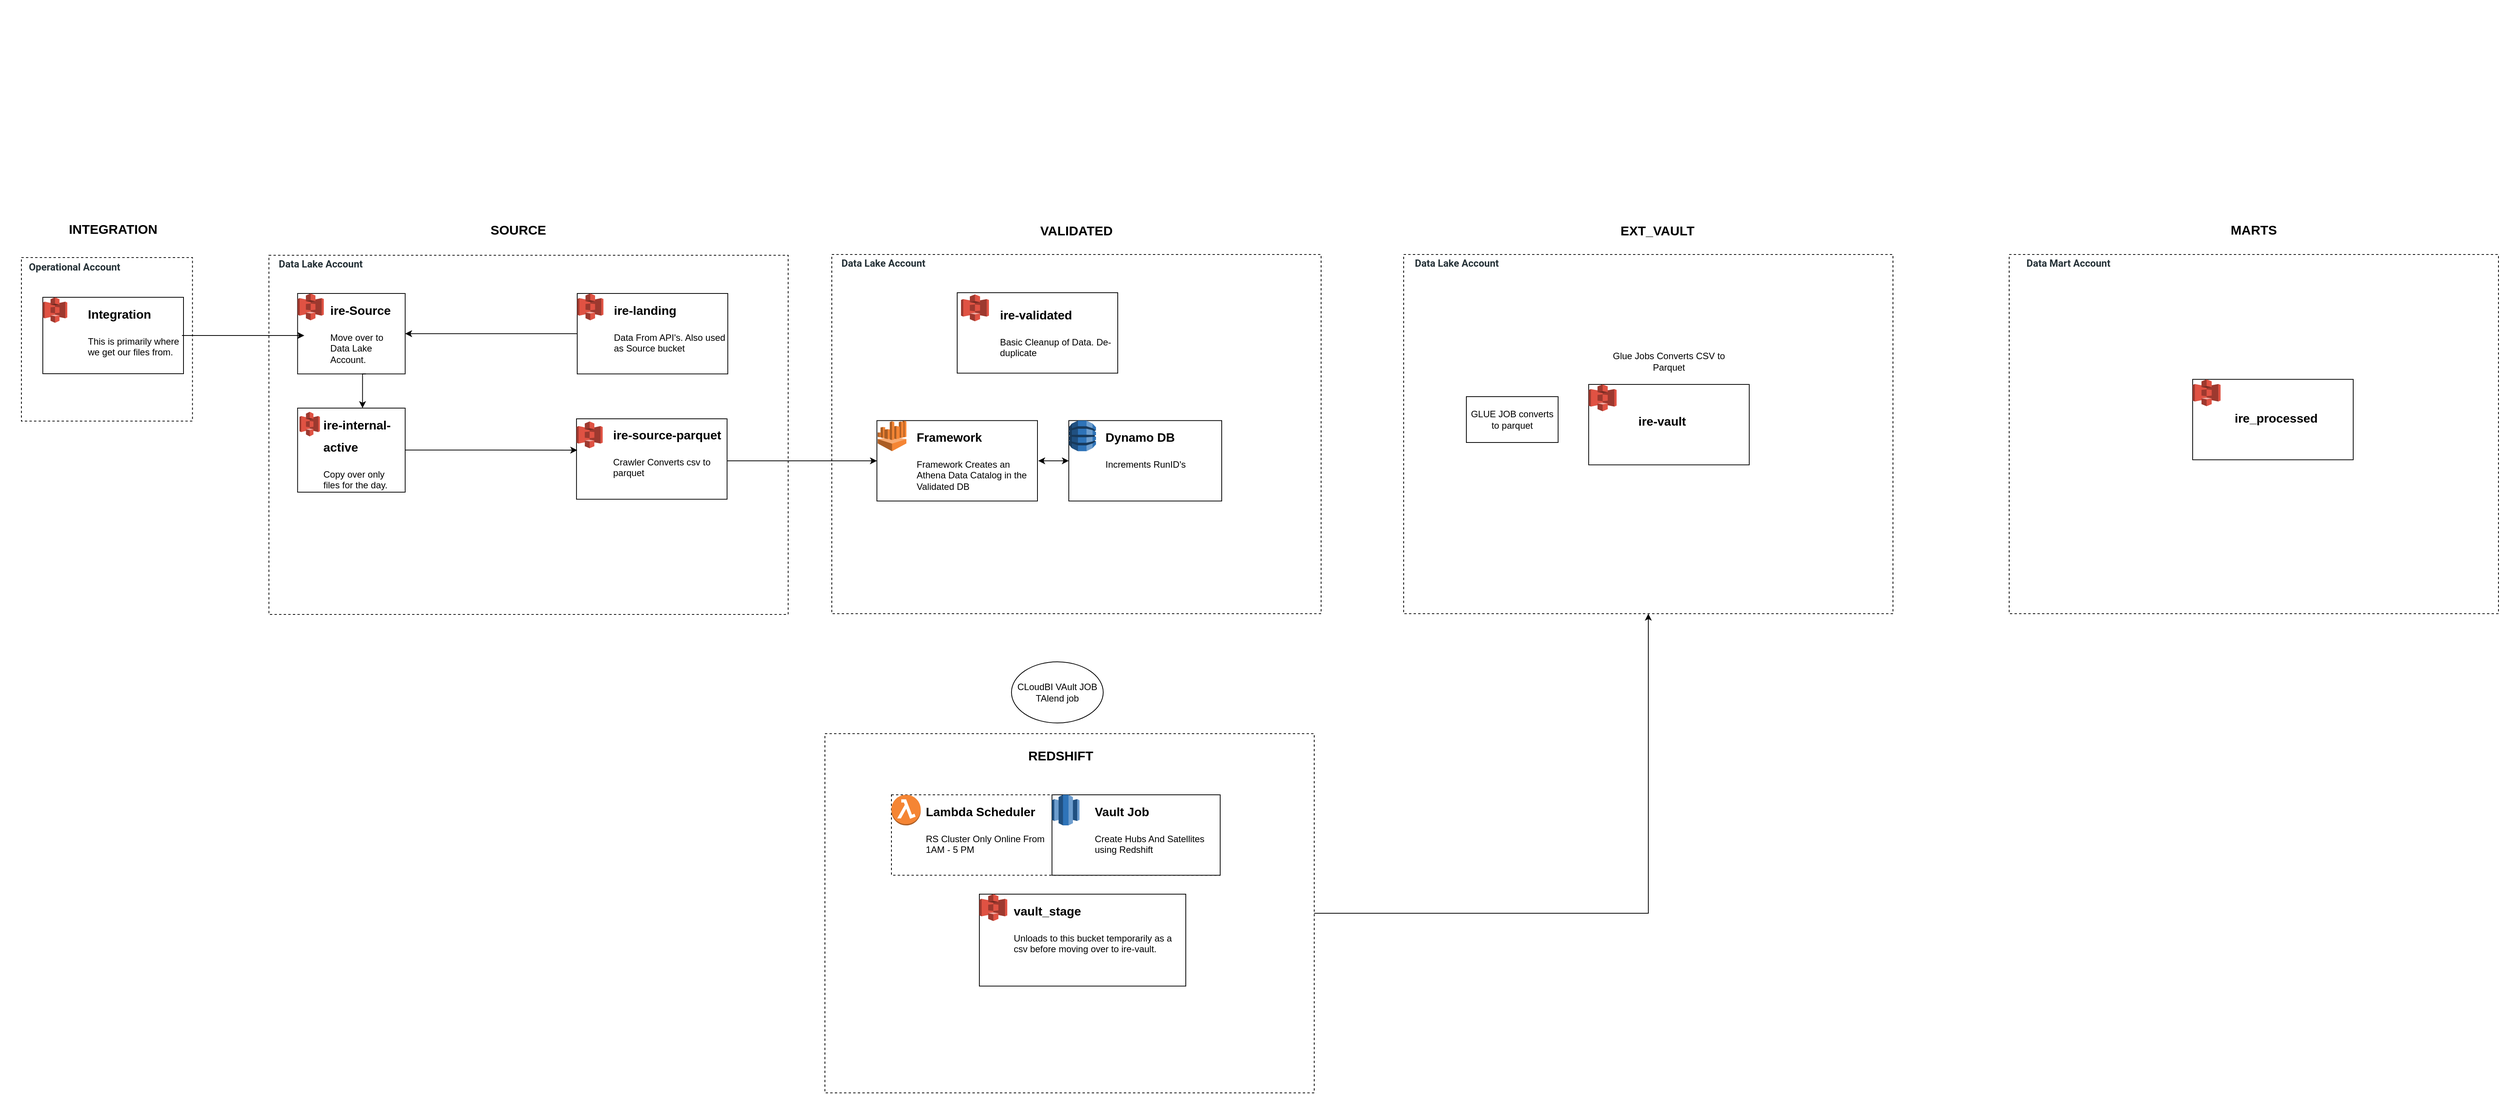 <mxfile version="13.10.9" type="github" pages="8">
  <diagram id="LloLv-HhQISy6IQBXZDV" name="DL2 Architecture">
    <mxGraphModel dx="1363" dy="637" grid="1" gridSize="10" guides="1" tooltips="1" connect="1" arrows="1" fold="1" page="1" pageScale="1" pageWidth="850" pageHeight="1100" math="0" shadow="0">
      <root>
        <mxCell id="0" />
        <mxCell id="1" parent="0" />
        <mxCell id="bSPKH8pDHS_TcSfJASLg-7" value="" style="group" parent="1" vertex="1" connectable="0">
          <mxGeometry x="70" y="80" width="1690" height="1340" as="geometry" />
        </mxCell>
        <mxCell id="bSPKH8pDHS_TcSfJASLg-70" value="" style="group" parent="bSPKH8pDHS_TcSfJASLg-7" vertex="1" connectable="0">
          <mxGeometry x="622.905" y="-29" width="1067.095" height="1340" as="geometry" />
        </mxCell>
        <mxCell id="bSPKH8pDHS_TcSfJASLg-2" value="" style="rounded=0;whiteSpace=wrap;html=1;fillColor=none;dashed=1;" parent="bSPKH8pDHS_TcSfJASLg-70" vertex="1">
          <mxGeometry x="-299.16" y="334" width="679.16" height="470" as="geometry" />
        </mxCell>
        <mxCell id="bSPKH8pDHS_TcSfJASLg-79" value="" style="rounded=0;whiteSpace=wrap;html=1;fillColor=none;dashed=1;" parent="bSPKH8pDHS_TcSfJASLg-70" vertex="1">
          <mxGeometry x="428.095" y="960" width="640" height="470" as="geometry" />
        </mxCell>
        <mxCell id="bSPKH8pDHS_TcSfJASLg-61" value="" style="rounded=0;whiteSpace=wrap;html=1;" parent="bSPKH8pDHS_TcSfJASLg-70" vertex="1">
          <mxGeometry x="-261.65" y="534" width="140.698" height="110" as="geometry" />
        </mxCell>
        <mxCell id="bSPKH8pDHS_TcSfJASLg-29" value="" style="rounded=0;whiteSpace=wrap;html=1;" parent="bSPKH8pDHS_TcSfJASLg-70" vertex="1">
          <mxGeometry x="-261.65" y="384" width="140.698" height="105.26" as="geometry" />
        </mxCell>
        <mxCell id="bSPKH8pDHS_TcSfJASLg-22" value="" style="rounded=0;whiteSpace=wrap;html=1;" parent="bSPKH8pDHS_TcSfJASLg-70" vertex="1">
          <mxGeometry x="104.098" y="383.998" width="196.942" height="105.263" as="geometry" />
        </mxCell>
        <mxCell id="bSPKH8pDHS_TcSfJASLg-33" value="" style="rounded=0;whiteSpace=wrap;html=1;" parent="bSPKH8pDHS_TcSfJASLg-70" vertex="1">
          <mxGeometry x="103.16" y="547.998" width="196.942" height="105.263" as="geometry" />
        </mxCell>
        <mxCell id="bSPKH8pDHS_TcSfJASLg-74" style="edgeStyle=orthogonalEdgeStyle;rounded=0;orthogonalLoop=1;jettySize=auto;html=1;exitX=0.5;exitY=1;exitDx=0;exitDy=0;entryX=0.5;entryY=0;entryDx=0;entryDy=0;" parent="bSPKH8pDHS_TcSfJASLg-70" source="bSPKH8pDHS_TcSfJASLg-31" target="bSPKH8pDHS_TcSfJASLg-63" edge="1">
          <mxGeometry relative="1" as="geometry">
            <Array as="points">
              <mxPoint x="-176.59" y="489" />
            </Array>
          </mxGeometry>
        </mxCell>
        <mxCell id="bSPKH8pDHS_TcSfJASLg-31" value="&lt;h1&gt;&lt;div&gt;&lt;b&gt;&lt;font style=&quot;font-size: 16px&quot;&gt;ire-Source&lt;/font&gt;&lt;/b&gt;&lt;/div&gt;&lt;/h1&gt;&lt;p&gt;Move over to Data Lake Account.&lt;/p&gt;" style="text;html=1;strokeColor=none;fillColor=none;spacing=5;spacingTop=-20;whiteSpace=wrap;overflow=hidden;rounded=0;" parent="bSPKH8pDHS_TcSfJASLg-70" vertex="1">
          <mxGeometry x="-223.762" y="384" width="102.81" height="105.26" as="geometry" />
        </mxCell>
        <mxCell id="bSPKH8pDHS_TcSfJASLg-25" style="edgeStyle=orthogonalEdgeStyle;rounded=0;orthogonalLoop=1;jettySize=auto;html=1;" parent="bSPKH8pDHS_TcSfJASLg-70" source="bSPKH8pDHS_TcSfJASLg-22" target="bSPKH8pDHS_TcSfJASLg-31" edge="1">
          <mxGeometry relative="1" as="geometry" />
        </mxCell>
        <mxCell id="bSPKH8pDHS_TcSfJASLg-63" value="&lt;h1&gt;&lt;div&gt;&lt;b&gt;&lt;font style=&quot;font-size: 16px&quot;&gt;ire-internal-active&lt;/font&gt;&lt;/b&gt;&lt;/div&gt;&lt;/h1&gt;&lt;div&gt;Copy over only files for the day.&lt;/div&gt;" style="text;html=1;strokeColor=none;fillColor=none;spacing=5;spacingTop=-20;whiteSpace=wrap;overflow=hidden;rounded=0;" parent="bSPKH8pDHS_TcSfJASLg-70" vertex="1">
          <mxGeometry x="-232.477" y="534" width="111.524" height="109.73" as="geometry" />
        </mxCell>
        <mxCell id="bSPKH8pDHS_TcSfJASLg-64" style="edgeStyle=orthogonalEdgeStyle;rounded=0;orthogonalLoop=1;jettySize=auto;html=1;entryX=0;entryY=0.5;entryDx=0;entryDy=0;" parent="bSPKH8pDHS_TcSfJASLg-70" source="bSPKH8pDHS_TcSfJASLg-63" edge="1">
          <mxGeometry relative="1" as="geometry">
            <mxPoint x="104.098" y="589" as="targetPoint" />
          </mxGeometry>
        </mxCell>
        <mxCell id="bSPKH8pDHS_TcSfJASLg-24" value="&lt;h1&gt;&lt;div&gt;&lt;b&gt;&lt;font style=&quot;font-size: 16px&quot;&gt;ire-landing&lt;/font&gt;&lt;/b&gt;&lt;/div&gt;&lt;/h1&gt;&lt;p&gt;Data From API&#39;s. Also used as Source bucket&lt;br&gt;&lt;/p&gt;" style="text;html=1;strokeColor=none;fillColor=none;spacing=5;spacingTop=-20;whiteSpace=wrap;overflow=hidden;rounded=0;" parent="bSPKH8pDHS_TcSfJASLg-70" vertex="1">
          <mxGeometry x="146.911" y="383.998" width="154.129" height="105.263" as="geometry" />
        </mxCell>
        <mxCell id="bSPKH8pDHS_TcSfJASLg-35" value="&lt;h1&gt;&lt;div&gt;&lt;b&gt;&lt;font style=&quot;font-size: 16px&quot;&gt;ire-source-parquet&lt;/font&gt;&lt;/b&gt;&lt;/div&gt;&lt;/h1&gt;&lt;p&gt;Crawler Converts csv to parquet&lt;/p&gt;" style="text;html=1;strokeColor=none;fillColor=none;spacing=5;spacingTop=-20;whiteSpace=wrap;overflow=hidden;rounded=0;" parent="bSPKH8pDHS_TcSfJASLg-70" vertex="1">
          <mxGeometry x="145.974" y="546.998" width="154.129" height="105.263" as="geometry" />
        </mxCell>
        <mxCell id="bSPKH8pDHS_TcSfJASLg-30" value="" style="outlineConnect=0;dashed=0;verticalLabelPosition=bottom;verticalAlign=top;align=center;html=1;shape=mxgraph.aws3.s3;fillColor=#E05243;gradientColor=none;" parent="bSPKH8pDHS_TcSfJASLg-70" vertex="1">
          <mxGeometry x="-261.652" y="383.998" width="34.251" height="35.088" as="geometry" />
        </mxCell>
        <mxCell id="bSPKH8pDHS_TcSfJASLg-23" value="" style="outlineConnect=0;dashed=0;verticalLabelPosition=bottom;verticalAlign=top;align=center;html=1;shape=mxgraph.aws3.s3;fillColor=#E05243;gradientColor=none;" parent="bSPKH8pDHS_TcSfJASLg-70" vertex="1">
          <mxGeometry x="104.098" y="383.998" width="34.251" height="35.088" as="geometry" />
        </mxCell>
        <mxCell id="bSPKH8pDHS_TcSfJASLg-34" value="" style="outlineConnect=0;dashed=0;verticalLabelPosition=bottom;verticalAlign=top;align=center;html=1;shape=mxgraph.aws3.s3;fillColor=#E05243;gradientColor=none;" parent="bSPKH8pDHS_TcSfJASLg-70" vertex="1">
          <mxGeometry x="103.16" y="551.458" width="34.251" height="35.088" as="geometry" />
        </mxCell>
        <mxCell id="bSPKH8pDHS_TcSfJASLg-62" value="" style="outlineConnect=0;dashed=0;verticalLabelPosition=bottom;verticalAlign=top;align=center;html=1;shape=mxgraph.aws3.s3;fillColor=#E05243;gradientColor=none;" parent="bSPKH8pDHS_TcSfJASLg-70" vertex="1">
          <mxGeometry x="-259.11" y="538.86" width="26.64" height="32.084" as="geometry" />
        </mxCell>
        <mxCell id="bSPKH8pDHS_TcSfJASLg-73" value="&lt;span style=&quot;color: rgb(38 , 50 , 56) ; font-family: &amp;#34;roboto&amp;#34; , &amp;#34;arial&amp;#34; , sans-serif ; font-size: 13px ; text-align: left&quot;&gt;&lt;b&gt;Data Lake Account&lt;/b&gt;&lt;/span&gt;" style="text;html=1;strokeColor=none;fillColor=none;align=center;verticalAlign=middle;whiteSpace=wrap;rounded=0;dashed=1;" parent="bSPKH8pDHS_TcSfJASLg-70" vertex="1">
          <mxGeometry x="-299.164" y="334" width="135.046" height="21.053" as="geometry" />
        </mxCell>
        <mxCell id="bSPKH8pDHS_TcSfJASLg-3" value="" style="rounded=0;whiteSpace=wrap;html=1;fillColor=none;dashed=1;" parent="bSPKH8pDHS_TcSfJASLg-70" vertex="1">
          <mxGeometry x="515.095" y="1040" width="430" height="105.26" as="geometry" />
        </mxCell>
        <mxCell id="bSPKH8pDHS_TcSfJASLg-41" value="" style="rounded=0;whiteSpace=wrap;html=1;" parent="bSPKH8pDHS_TcSfJASLg-70" vertex="1">
          <mxGeometry x="725.095" y="1040" width="220" height="105.26" as="geometry" />
        </mxCell>
        <mxCell id="bSPKH8pDHS_TcSfJASLg-42" value="&lt;h1&gt;&lt;div&gt;&lt;font style=&quot;font-size: 16px&quot;&gt;Lambda Scheduler&lt;/font&gt;&lt;/div&gt;&lt;/h1&gt;&lt;div&gt;&lt;div&gt;RS Cluster Only Online From 1AM - 5 PM&lt;/div&gt;&lt;/div&gt;" style="text;html=1;strokeColor=none;fillColor=none;spacing=5;spacingTop=-20;whiteSpace=wrap;overflow=hidden;rounded=0;" parent="bSPKH8pDHS_TcSfJASLg-70" vertex="1">
          <mxGeometry x="555.095" y="1040" width="170" height="105.26" as="geometry" />
        </mxCell>
        <mxCell id="bSPKH8pDHS_TcSfJASLg-43" value="" style="outlineConnect=0;dashed=0;verticalLabelPosition=bottom;verticalAlign=top;align=center;html=1;shape=mxgraph.aws3.lambda_function;fillColor=#F58534;gradientColor=none;" parent="bSPKH8pDHS_TcSfJASLg-70" vertex="1">
          <mxGeometry x="515.095" y="1040" width="38.33" height="40" as="geometry" />
        </mxCell>
        <mxCell id="bSPKH8pDHS_TcSfJASLg-58" value="&lt;h1&gt;&lt;div&gt;&lt;font style=&quot;font-size: 16px&quot;&gt;Vault Job&lt;/font&gt;&lt;/div&gt;&lt;/h1&gt;&lt;div&gt;&lt;div&gt;Create Hubs And Satellites using Redshift&lt;/div&gt;&lt;/div&gt;" style="text;html=1;strokeColor=none;fillColor=none;spacing=5;spacingTop=-20;whiteSpace=wrap;overflow=hidden;rounded=0;" parent="bSPKH8pDHS_TcSfJASLg-70" vertex="1">
          <mxGeometry x="775.747" y="1039.998" width="164.348" height="105.263" as="geometry" />
        </mxCell>
        <mxCell id="bSPKH8pDHS_TcSfJASLg-59" value="" style="outlineConnect=0;dashed=0;verticalLabelPosition=bottom;verticalAlign=top;align=center;html=1;shape=mxgraph.aws3.redshift;fillColor=#2E73B8;gradientColor=none;" parent="bSPKH8pDHS_TcSfJASLg-70" vertex="1">
          <mxGeometry x="725.095" y="1039.998" width="36" height="40" as="geometry" />
        </mxCell>
        <mxCell id="bSPKH8pDHS_TcSfJASLg-65" value="" style="group" parent="bSPKH8pDHS_TcSfJASLg-70" vertex="1" connectable="0">
          <mxGeometry x="630.095" y="1169.998" width="270" height="120.3" as="geometry" />
        </mxCell>
        <mxCell id="bSPKH8pDHS_TcSfJASLg-66" value="" style="rounded=0;whiteSpace=wrap;html=1;" parent="bSPKH8pDHS_TcSfJASLg-65" vertex="1">
          <mxGeometry width="270" height="120.3" as="geometry" />
        </mxCell>
        <mxCell id="bSPKH8pDHS_TcSfJASLg-67" value="" style="outlineConnect=0;dashed=0;verticalLabelPosition=bottom;verticalAlign=top;align=center;html=1;shape=mxgraph.aws3.s3;fillColor=#E05243;gradientColor=none;" parent="bSPKH8pDHS_TcSfJASLg-65" vertex="1">
          <mxGeometry width="36.522" height="35.088" as="geometry" />
        </mxCell>
        <mxCell id="bSPKH8pDHS_TcSfJASLg-68" value="&lt;h1&gt;&lt;div&gt;&lt;b&gt;&lt;font style=&quot;font-size: 16px&quot;&gt;vault_stage&lt;/font&gt;&lt;/b&gt;&lt;/div&gt;&lt;/h1&gt;&lt;div&gt;Unloads to this bucket temporarily as a csv before moving over to ire-vault.&lt;/div&gt;&lt;div&gt;&lt;br&gt;&lt;/div&gt;&lt;div&gt;&lt;br&gt;&lt;/div&gt;&lt;div&gt;&lt;br&gt;&lt;/div&gt;" style="text;html=1;strokeColor=none;fillColor=none;spacing=5;spacingTop=-20;whiteSpace=wrap;overflow=hidden;rounded=0;" parent="bSPKH8pDHS_TcSfJASLg-65" vertex="1">
          <mxGeometry x="40" width="230" height="120" as="geometry" />
        </mxCell>
        <mxCell id="bSPKH8pDHS_TcSfJASLg-83" value="&lt;font style=&quot;font-size: 17px&quot;&gt;&lt;b&gt;REDSHIFT&lt;/b&gt;&lt;/font&gt;" style="text;html=1;strokeColor=none;fillColor=none;align=center;verticalAlign=middle;whiteSpace=wrap;rounded=0;dashed=1;" parent="bSPKH8pDHS_TcSfJASLg-70" vertex="1">
          <mxGeometry x="638" y="970" width="197.1" height="40" as="geometry" />
        </mxCell>
        <mxCell id="Zo51qXvbWINVlq7RiTZH-4" value="CLoudBI VAult JOB TAlend job" style="ellipse;whiteSpace=wrap;html=1;" parent="bSPKH8pDHS_TcSfJASLg-70" vertex="1">
          <mxGeometry x="672.095" y="866" width="120" height="80" as="geometry" />
        </mxCell>
        <mxCell id="bSPKH8pDHS_TcSfJASLg-8" value="" style="rounded=0;whiteSpace=wrap;html=1;fillColor=none;dashed=1;" parent="bSPKH8pDHS_TcSfJASLg-7" vertex="1">
          <mxGeometry y="308" width="223.76" height="214" as="geometry" />
        </mxCell>
        <mxCell id="bSPKH8pDHS_TcSfJASLg-9" value="&lt;span style=&quot;color: rgb(38 , 50 , 56) ; font-family: &amp;#34;roboto&amp;#34; , &amp;#34;arial&amp;#34; , sans-serif ; font-size: 13px ; text-align: left&quot;&gt;&lt;b&gt;Operational Account&lt;/b&gt;&lt;/span&gt;" style="text;html=1;strokeColor=none;fillColor=none;align=center;verticalAlign=middle;whiteSpace=wrap;rounded=0;dashed=1;" parent="bSPKH8pDHS_TcSfJASLg-7" vertex="1">
          <mxGeometry x="-27.87" y="300" width="194.87" height="40" as="geometry" />
        </mxCell>
        <mxCell id="bSPKH8pDHS_TcSfJASLg-80" value="" style="rounded=0;whiteSpace=wrap;html=1;fillColor=none;dashed=1;" parent="1" vertex="1">
          <mxGeometry x="1878" y="384" width="640" height="470" as="geometry" />
        </mxCell>
        <mxCell id="bSPKH8pDHS_TcSfJASLg-76" value="" style="rounded=0;whiteSpace=wrap;html=1;fillColor=none;dashed=1;" parent="1" vertex="1">
          <mxGeometry x="1130" y="384" width="640" height="470" as="geometry" />
        </mxCell>
        <mxCell id="bSPKH8pDHS_TcSfJASLg-12" value="" style="group" parent="1" vertex="1" connectable="0">
          <mxGeometry x="112" y="440" width="184" height="100" as="geometry" />
        </mxCell>
        <mxCell id="bSPKH8pDHS_TcSfJASLg-13" value="" style="rounded=0;whiteSpace=wrap;html=1;" parent="bSPKH8pDHS_TcSfJASLg-12" vertex="1">
          <mxGeometry x="-14" width="184" height="100" as="geometry" />
        </mxCell>
        <mxCell id="bSPKH8pDHS_TcSfJASLg-14" value="" style="outlineConnect=0;dashed=0;verticalLabelPosition=bottom;verticalAlign=top;align=center;html=1;shape=mxgraph.aws3.s3;fillColor=#E05243;gradientColor=none;" parent="bSPKH8pDHS_TcSfJASLg-12" vertex="1">
          <mxGeometry x="-14" width="32.0" height="33.333" as="geometry" />
        </mxCell>
        <mxCell id="bSPKH8pDHS_TcSfJASLg-15" value="&lt;h1&gt;&lt;div&gt;&lt;b&gt;&lt;font style=&quot;font-size: 16px&quot;&gt;Integration&lt;/font&gt;&lt;/b&gt;&lt;/div&gt;&lt;/h1&gt;&lt;p&gt;This is primarily where we get our files from.&lt;/p&gt;" style="text;html=1;strokeColor=none;fillColor=none;spacing=5;spacingTop=-20;whiteSpace=wrap;overflow=hidden;rounded=0;" parent="bSPKH8pDHS_TcSfJASLg-12" vertex="1">
          <mxGeometry x="40.0" width="144.0" height="100" as="geometry" />
        </mxCell>
        <mxCell id="bSPKH8pDHS_TcSfJASLg-16" value="" style="group" parent="1" vertex="1" connectable="0">
          <mxGeometry x="2120" y="553.998" width="210" height="105.263" as="geometry" />
        </mxCell>
        <mxCell id="bSPKH8pDHS_TcSfJASLg-17" value="" style="rounded=0;whiteSpace=wrap;html=1;" parent="bSPKH8pDHS_TcSfJASLg-16" vertex="1">
          <mxGeometry width="210" height="105.263" as="geometry" />
        </mxCell>
        <mxCell id="bSPKH8pDHS_TcSfJASLg-18" value="" style="outlineConnect=0;dashed=0;verticalLabelPosition=bottom;verticalAlign=top;align=center;html=1;shape=mxgraph.aws3.s3;fillColor=#E05243;gradientColor=none;" parent="bSPKH8pDHS_TcSfJASLg-16" vertex="1">
          <mxGeometry width="36.522" height="35.088" as="geometry" />
        </mxCell>
        <mxCell id="bSPKH8pDHS_TcSfJASLg-19" value="&lt;h1&gt;&lt;div&gt;&lt;b&gt;&lt;font style=&quot;font-size: 16px&quot;&gt;ire-vault&lt;/font&gt;&lt;/b&gt;&lt;/div&gt;&lt;/h1&gt;&lt;p&gt;&lt;br&gt;&lt;/p&gt;" style="text;html=1;strokeColor=none;fillColor=none;spacing=5;spacingTop=-20;whiteSpace=wrap;overflow=hidden;rounded=0;" parent="bSPKH8pDHS_TcSfJASLg-16" vertex="1">
          <mxGeometry x="60" y="26" width="124.35" height="105.26" as="geometry" />
        </mxCell>
        <mxCell id="bSPKH8pDHS_TcSfJASLg-20" value="&lt;font style=&quot;font-size: 17px&quot;&gt;&lt;b&gt;INTEGRATION&lt;/b&gt;&lt;/font&gt;" style="text;html=1;strokeColor=none;fillColor=none;align=center;verticalAlign=middle;whiteSpace=wrap;rounded=0;dashed=1;" parent="1" vertex="1">
          <mxGeometry x="80" y="332" width="220" height="40" as="geometry" />
        </mxCell>
        <mxCell id="bSPKH8pDHS_TcSfJASLg-44" value="" style="group" parent="1" vertex="1" connectable="0">
          <mxGeometry x="1190" y="601.328" width="210" height="105.263" as="geometry" />
        </mxCell>
        <mxCell id="bSPKH8pDHS_TcSfJASLg-45" value="" style="rounded=0;whiteSpace=wrap;html=1;" parent="bSPKH8pDHS_TcSfJASLg-44" vertex="1">
          <mxGeometry x="-1" width="210" height="105.263" as="geometry" />
        </mxCell>
        <mxCell id="bSPKH8pDHS_TcSfJASLg-46" value="&lt;h1&gt;&lt;div&gt;&lt;font style=&quot;font-size: 16px&quot;&gt;Framework&amp;nbsp;&lt;/font&gt;&lt;/div&gt;&lt;/h1&gt;&lt;div&gt;Framework Creates an Athena Data Catalog in the Validated DB&lt;/div&gt;" style="text;html=1;strokeColor=none;fillColor=none;spacing=5;spacingTop=-20;whiteSpace=wrap;overflow=hidden;rounded=0;" parent="bSPKH8pDHS_TcSfJASLg-44" vertex="1">
          <mxGeometry x="45.652" width="164.348" height="105.263" as="geometry" />
        </mxCell>
        <mxCell id="bSPKH8pDHS_TcSfJASLg-47" value="" style="outlineConnect=0;dashed=0;verticalLabelPosition=bottom;verticalAlign=top;align=center;html=1;shape=mxgraph.aws3.athena;fillColor=#F58534;gradientColor=none;" parent="bSPKH8pDHS_TcSfJASLg-44" vertex="1">
          <mxGeometry width="37.55" height="40" as="geometry" />
        </mxCell>
        <mxCell id="bSPKH8pDHS_TcSfJASLg-48" value="" style="group" parent="1" vertex="1" connectable="0">
          <mxGeometry x="1440" y="601.33" width="200" height="105.26" as="geometry" />
        </mxCell>
        <mxCell id="bSPKH8pDHS_TcSfJASLg-49" value="" style="group" parent="bSPKH8pDHS_TcSfJASLg-48" vertex="1" connectable="0">
          <mxGeometry width="200" height="105.26" as="geometry" />
        </mxCell>
        <mxCell id="bSPKH8pDHS_TcSfJASLg-50" value="" style="group" parent="bSPKH8pDHS_TcSfJASLg-49" vertex="1" connectable="0">
          <mxGeometry width="200" height="105.26" as="geometry" />
        </mxCell>
        <mxCell id="bSPKH8pDHS_TcSfJASLg-51" value="" style="rounded=0;whiteSpace=wrap;html=1;" parent="bSPKH8pDHS_TcSfJASLg-50" vertex="1">
          <mxGeometry width="200" height="105.26" as="geometry" />
        </mxCell>
        <mxCell id="bSPKH8pDHS_TcSfJASLg-52" value="&lt;h1&gt;&lt;div&gt;&lt;font style=&quot;font-size: 16px&quot;&gt;Dynamo DB&lt;/font&gt;&lt;span style=&quot;font-size: 23px&quot;&gt;&amp;nbsp;&lt;/span&gt;&lt;/div&gt;&lt;/h1&gt;&lt;div&gt;Increments RunID&#39;s&lt;/div&gt;" style="text;html=1;strokeColor=none;fillColor=none;spacing=5;spacingTop=-20;whiteSpace=wrap;overflow=hidden;rounded=0;" parent="bSPKH8pDHS_TcSfJASLg-50" vertex="1">
          <mxGeometry x="43.478" width="156.522" height="105.26" as="geometry" />
        </mxCell>
        <mxCell id="bSPKH8pDHS_TcSfJASLg-53" value="" style="outlineConnect=0;dashed=0;verticalLabelPosition=bottom;verticalAlign=top;align=center;html=1;shape=mxgraph.aws3.dynamo_db;fillColor=#2E73B8;gradientColor=none;" parent="bSPKH8pDHS_TcSfJASLg-50" vertex="1">
          <mxGeometry width="35.56" height="40" as="geometry" />
        </mxCell>
        <mxCell id="bSPKH8pDHS_TcSfJASLg-54" style="edgeStyle=orthogonalEdgeStyle;rounded=0;orthogonalLoop=1;jettySize=auto;html=1;entryX=0;entryY=0.5;entryDx=0;entryDy=0;startArrow=classic;startFill=1;" parent="1" source="bSPKH8pDHS_TcSfJASLg-46" target="bSPKH8pDHS_TcSfJASLg-51" edge="1">
          <mxGeometry relative="1" as="geometry" />
        </mxCell>
        <mxCell id="bSPKH8pDHS_TcSfJASLg-55" value="" style="rounded=0;whiteSpace=wrap;html=1;" parent="1" vertex="1">
          <mxGeometry x="1294" y="433.998" width="210" height="105.263" as="geometry" />
        </mxCell>
        <mxCell id="bSPKH8pDHS_TcSfJASLg-56" value="&lt;h1&gt;&lt;div&gt;&lt;b&gt;&lt;font style=&quot;font-size: 16px&quot;&gt;ire-validated&lt;/font&gt;&lt;/b&gt;&lt;/div&gt;&lt;/h1&gt;&lt;p&gt;Basic Cleanup of Data. De-duplicate&amp;nbsp;&lt;/p&gt;" style="text;html=1;strokeColor=none;fillColor=none;spacing=5;spacingTop=-20;whiteSpace=wrap;overflow=hidden;rounded=0;" parent="1" vertex="1">
          <mxGeometry x="1344.652" y="441.328" width="164.348" height="105.263" as="geometry" />
        </mxCell>
        <mxCell id="bSPKH8pDHS_TcSfJASLg-57" value="" style="outlineConnect=0;dashed=0;verticalLabelPosition=bottom;verticalAlign=top;align=center;html=1;shape=mxgraph.aws3.s3;fillColor=#E05243;gradientColor=none;" parent="1" vertex="1">
          <mxGeometry x="1299" y="436.238" width="36.522" height="35.088" as="geometry" />
        </mxCell>
        <mxCell id="bSPKH8pDHS_TcSfJASLg-69" value="Glue Jobs Converts CSV to Parquet" style="text;html=1;strokeColor=none;fillColor=none;align=center;verticalAlign=middle;whiteSpace=wrap;rounded=0;" parent="1" vertex="1">
          <mxGeometry x="2141" y="514" width="168" height="20" as="geometry" />
        </mxCell>
        <mxCell id="bSPKH8pDHS_TcSfJASLg-75" style="edgeStyle=orthogonalEdgeStyle;rounded=0;orthogonalLoop=1;jettySize=auto;html=1;" parent="1" edge="1">
          <mxGeometry relative="1" as="geometry">
            <mxPoint x="280" y="490" as="sourcePoint" />
            <mxPoint x="440" y="490" as="targetPoint" />
          </mxGeometry>
        </mxCell>
        <mxCell id="bSPKH8pDHS_TcSfJASLg-77" value="&lt;font style=&quot;font-size: 17px&quot;&gt;&lt;b&gt;SOURCE&lt;/b&gt;&lt;/font&gt;" style="text;html=1;strokeColor=none;fillColor=none;align=center;verticalAlign=middle;whiteSpace=wrap;rounded=0;dashed=1;" parent="1" vertex="1">
          <mxGeometry x="610" y="333" width="220" height="40" as="geometry" />
        </mxCell>
        <mxCell id="bSPKH8pDHS_TcSfJASLg-78" value="&lt;font style=&quot;font-size: 17px&quot;&gt;&lt;b&gt;VALIDATED&lt;/b&gt;&lt;/font&gt;" style="text;html=1;strokeColor=none;fillColor=none;align=center;verticalAlign=middle;whiteSpace=wrap;rounded=0;dashed=1;" parent="1" vertex="1">
          <mxGeometry x="1340" y="334" width="220" height="40" as="geometry" />
        </mxCell>
        <mxCell id="bSPKH8pDHS_TcSfJASLg-82" value="&lt;font style=&quot;font-size: 17px&quot;&gt;&lt;b&gt;EXT_VAULT&lt;/b&gt;&lt;/font&gt;" style="text;html=1;strokeColor=none;fillColor=none;align=center;verticalAlign=middle;whiteSpace=wrap;rounded=0;dashed=1;" parent="1" vertex="1">
          <mxGeometry x="2100" y="334" width="220" height="40" as="geometry" />
        </mxCell>
        <mxCell id="Zo51qXvbWINVlq7RiTZH-5" value="GLUE JOB converts to parquet" style="rounded=0;whiteSpace=wrap;html=1;" parent="1" vertex="1">
          <mxGeometry x="1960" y="570" width="120" height="60" as="geometry" />
        </mxCell>
        <mxCell id="UiaG_xg2E3MHfGOlfeMv-1" style="edgeStyle=orthogonalEdgeStyle;rounded=0;orthogonalLoop=1;jettySize=auto;html=1;entryX=0.5;entryY=1;entryDx=0;entryDy=0;" parent="1" source="bSPKH8pDHS_TcSfJASLg-79" target="bSPKH8pDHS_TcSfJASLg-80" edge="1">
          <mxGeometry relative="1" as="geometry" />
        </mxCell>
        <mxCell id="PpraTLC4139mDq8E7nWi-2" value="" style="rounded=0;whiteSpace=wrap;html=1;fillColor=none;dashed=1;" parent="1" vertex="1">
          <mxGeometry x="2670" y="384" width="640" height="470" as="geometry" />
        </mxCell>
        <mxCell id="PpraTLC4139mDq8E7nWi-3" value="&lt;font style=&quot;font-size: 17px&quot;&gt;&lt;b&gt;MARTS&lt;/b&gt;&lt;/font&gt;" style="text;html=1;strokeColor=none;fillColor=none;align=center;verticalAlign=middle;whiteSpace=wrap;rounded=0;dashed=1;" parent="1" vertex="1">
          <mxGeometry x="2880" y="333" width="220" height="40" as="geometry" />
        </mxCell>
        <mxCell id="qpPN_H1YAn41-zCao_K--1" value="&lt;span style=&quot;color: rgb(38 , 50 , 56) ; font-family: &amp;#34;roboto&amp;#34; , &amp;#34;arial&amp;#34; , sans-serif ; font-size: 13px ; text-align: left&quot;&gt;&lt;b&gt;Data Lake Account&lt;/b&gt;&lt;/span&gt;" style="text;html=1;strokeColor=none;fillColor=none;align=center;verticalAlign=middle;whiteSpace=wrap;rounded=0;dashed=1;" vertex="1" parent="1">
          <mxGeometry x="1880.0" y="384" width="135.046" height="21.053" as="geometry" />
        </mxCell>
        <mxCell id="qpPN_H1YAn41-zCao_K--2" value="&lt;span style=&quot;color: rgb(38 , 50 , 56) ; font-family: &amp;#34;roboto&amp;#34; , &amp;#34;arial&amp;#34; , sans-serif ; font-size: 13px ; text-align: left&quot;&gt;&lt;b&gt;Data Lake Account&lt;/b&gt;&lt;/span&gt;" style="text;html=1;strokeColor=none;fillColor=none;align=center;verticalAlign=middle;whiteSpace=wrap;rounded=0;dashed=1;" vertex="1" parent="1">
          <mxGeometry x="1130.0" y="384" width="135.046" height="21.053" as="geometry" />
        </mxCell>
        <mxCell id="qpPN_H1YAn41-zCao_K--6" value="&lt;span style=&quot;color: rgb(38 , 50 , 56) ; font-family: &amp;#34;roboto&amp;#34; , &amp;#34;arial&amp;#34; , sans-serif ; font-size: 13px ; text-align: left&quot;&gt;&lt;b&gt;Data Mart Account&lt;/b&gt;&lt;/span&gt;" style="text;html=1;strokeColor=none;fillColor=none;align=center;verticalAlign=middle;whiteSpace=wrap;rounded=0;dashed=1;" vertex="1" parent="1">
          <mxGeometry x="2680.0" y="384" width="135.046" height="21.053" as="geometry" />
        </mxCell>
        <mxCell id="qpPN_H1YAn41-zCao_K--7" value="" style="group" vertex="1" connectable="0" parent="1">
          <mxGeometry x="2910" y="547.368" width="210" height="105.263" as="geometry" />
        </mxCell>
        <mxCell id="qpPN_H1YAn41-zCao_K--8" value="" style="rounded=0;whiteSpace=wrap;html=1;" vertex="1" parent="qpPN_H1YAn41-zCao_K--7">
          <mxGeometry width="210" height="105.263" as="geometry" />
        </mxCell>
        <mxCell id="qpPN_H1YAn41-zCao_K--9" value="" style="outlineConnect=0;dashed=0;verticalLabelPosition=bottom;verticalAlign=top;align=center;html=1;shape=mxgraph.aws3.s3;fillColor=#E05243;gradientColor=none;" vertex="1" parent="qpPN_H1YAn41-zCao_K--7">
          <mxGeometry width="36.522" height="35.088" as="geometry" />
        </mxCell>
        <mxCell id="qpPN_H1YAn41-zCao_K--10" value="&lt;h1&gt;&lt;div&gt;&lt;b&gt;&lt;font style=&quot;font-size: 16px&quot;&gt;&lt;br&gt;&lt;/font&gt;&lt;/b&gt;&lt;/div&gt;&lt;div&gt;&lt;b&gt;&lt;font style=&quot;font-size: 16px&quot;&gt;ire_processed&lt;/font&gt;&lt;/b&gt;&lt;/div&gt;&lt;/h1&gt;" style="text;html=1;strokeColor=none;fillColor=none;spacing=5;spacingTop=-20;whiteSpace=wrap;overflow=hidden;rounded=0;" vertex="1" parent="qpPN_H1YAn41-zCao_K--7">
          <mxGeometry x="50" width="120" height="105.26" as="geometry" />
        </mxCell>
        <mxCell id="qpPN_H1YAn41-zCao_K--11" style="edgeStyle=orthogonalEdgeStyle;rounded=0;orthogonalLoop=1;jettySize=auto;html=1;" edge="1" parent="1" source="bSPKH8pDHS_TcSfJASLg-35" target="bSPKH8pDHS_TcSfJASLg-45">
          <mxGeometry relative="1" as="geometry">
            <Array as="points">
              <mxPoint x="1050" y="654" />
              <mxPoint x="1050" y="654" />
            </Array>
          </mxGeometry>
        </mxCell>
      </root>
    </mxGraphModel>
  </diagram>
  <diagram name="Data Vault Flow" id="zTgO6YFBWq-rgxbn00B2">
    <mxGraphModel dx="1022" dy="478" grid="1" gridSize="10" guides="1" tooltips="1" connect="1" arrows="1" fold="1" page="1" pageScale="1" pageWidth="850" pageHeight="1100" math="0" shadow="0">
      <root>
        <mxCell id="vkzRMXjAtv4tOVzKnnkS-0" />
        <mxCell id="vkzRMXjAtv4tOVzKnnkS-1" parent="vkzRMXjAtv4tOVzKnnkS-0" />
        <mxCell id="9jiOMMXvrW691rPdCseq-0" value="" style="group" parent="vkzRMXjAtv4tOVzKnnkS-1" vertex="1" connectable="0">
          <mxGeometry x="350" y="250" width="270" height="150" as="geometry" />
        </mxCell>
        <mxCell id="9jiOMMXvrW691rPdCseq-1" value="" style="rounded=0;whiteSpace=wrap;html=1;" parent="9jiOMMXvrW691rPdCseq-0" vertex="1">
          <mxGeometry width="270" height="150" as="geometry" />
        </mxCell>
        <mxCell id="9jiOMMXvrW691rPdCseq-3" value="&lt;h1&gt;&lt;span style=&quot;font-size: 16px&quot;&gt;cloudbi_load_vault_config&lt;/span&gt;&lt;br&gt;&lt;/h1&gt;&lt;p&gt;Calls the proc to create the config table. (cloudbi_vault_create_layout)&lt;/p&gt;&lt;p&gt;Loads the config to a temp table active in the session&lt;/p&gt;&lt;div&gt;&lt;br&gt;&lt;/div&gt;" style="text;html=1;strokeColor=none;fillColor=none;spacing=5;spacingTop=-20;whiteSpace=wrap;overflow=hidden;rounded=0;" parent="9jiOMMXvrW691rPdCseq-0" vertex="1">
          <mxGeometry x="40" width="230" height="150" as="geometry" />
        </mxCell>
        <mxCell id="szGTEj4UXnfYo2mtKF-j-7" value="" style="outlineConnect=0;dashed=0;verticalLabelPosition=bottom;verticalAlign=top;align=center;html=1;shape=mxgraph.aws3.redshift;fillColor=#2E73B8;gradientColor=none;" parent="9jiOMMXvrW691rPdCseq-0" vertex="1">
          <mxGeometry width="30" height="40" as="geometry" />
        </mxCell>
        <mxCell id="DCaPT3VjZkjkm_LsVTUr-0" value="&lt;font style=&quot;font-size: 17px&quot;&gt;&lt;b&gt;Data Vault Flow&lt;/b&gt;&lt;/font&gt;" style="text;html=1;strokeColor=none;fillColor=none;align=center;verticalAlign=middle;whiteSpace=wrap;rounded=0;dashed=1;" parent="vkzRMXjAtv4tOVzKnnkS-1" vertex="1">
          <mxGeometry width="140" height="40" as="geometry" />
        </mxCell>
        <mxCell id="2DaiutEb-OPDFCmQDwea-0" value="" style="group" parent="vkzRMXjAtv4tOVzKnnkS-1" vertex="1" connectable="0">
          <mxGeometry x="370" y="90" width="230" height="130" as="geometry" />
        </mxCell>
        <mxCell id="2DaiutEb-OPDFCmQDwea-1" value="" style="rounded=0;whiteSpace=wrap;html=1;" parent="2DaiutEb-OPDFCmQDwea-0" vertex="1">
          <mxGeometry width="230" height="130" as="geometry" />
        </mxCell>
        <mxCell id="2DaiutEb-OPDFCmQDwea-3" value="&lt;h1&gt;&lt;div&gt;&lt;font&gt;&lt;span style=&quot;font-size: 16px&quot;&gt;Input Parameters&amp;nbsp;&lt;/span&gt;&lt;/font&gt;&lt;/div&gt;&lt;/h1&gt;&lt;p&gt;PARAM_solution_name&lt;br&gt;PARAM_vault_type&lt;br&gt;PARAM_adhoc_filter&lt;br&gt;PARAM_Create_Red_Vault&lt;br&gt;PARAM_Create_External_Vault&lt;br&gt;&lt;/p&gt;" style="text;html=1;strokeColor=none;fillColor=none;spacing=5;spacingTop=-20;whiteSpace=wrap;overflow=hidden;rounded=0;" parent="2DaiutEb-OPDFCmQDwea-0" vertex="1">
          <mxGeometry x="45.65" width="184.35" height="130" as="geometry" />
        </mxCell>
        <mxCell id="2DaiutEb-OPDFCmQDwea-4" value="" style="shape=image;html=1;verticalAlign=top;verticalLabelPosition=bottom;labelBackgroundColor=#ffffff;imageAspect=0;aspect=fixed;image=https://cdn4.iconfinder.com/data/icons/developer-set-3/128/settings-128.png" parent="2DaiutEb-OPDFCmQDwea-0" vertex="1">
          <mxGeometry width="40" height="40" as="geometry" />
        </mxCell>
        <mxCell id="K1YGa00iEb9tIoXZwmLV-0" value="" style="group" parent="vkzRMXjAtv4tOVzKnnkS-1" vertex="1" connectable="0">
          <mxGeometry x="40" y="180" width="270" height="290" as="geometry" />
        </mxCell>
        <mxCell id="K1YGa00iEb9tIoXZwmLV-1" value="" style="rounded=0;whiteSpace=wrap;html=1;" parent="K1YGa00iEb9tIoXZwmLV-0" vertex="1">
          <mxGeometry width="270" height="290" as="geometry" />
        </mxCell>
        <mxCell id="K1YGa00iEb9tIoXZwmLV-3" value="&lt;h1&gt;&lt;span style=&quot;font-size: 16px&quot;&gt;cloudbi_vault_create_layout&lt;/span&gt;&lt;br&gt;&lt;/h1&gt;&lt;p&gt;Loads the &amp;lt;solution&amp;gt;_vc.json.&amp;nbsp;&amp;nbsp;&lt;/p&gt;&lt;p&gt;Load column names from validated table schema.&lt;/p&gt;&lt;p&gt;Using the config and column list creates the &amp;lt;solution&amp;gt;_config table&lt;/p&gt;&lt;p&gt;&amp;nbsp;in schema vault_control&lt;/p&gt;&lt;p&gt;&lt;br&gt;&lt;/p&gt;&lt;p&gt;NB.&amp;nbsp; The table will only created when not already exist&lt;/p&gt;&lt;p&gt;Drop the table if you require a change or made a mistake on the _vc.json&lt;/p&gt;&lt;div&gt;&lt;br&gt;&lt;/div&gt;" style="text;html=1;strokeColor=none;fillColor=none;spacing=5;spacingTop=-20;whiteSpace=wrap;overflow=hidden;rounded=0;" parent="K1YGa00iEb9tIoXZwmLV-0" vertex="1">
          <mxGeometry x="40" width="230" height="290" as="geometry" />
        </mxCell>
        <mxCell id="szGTEj4UXnfYo2mtKF-j-2" value="" style="outlineConnect=0;dashed=0;verticalLabelPosition=bottom;verticalAlign=top;align=center;html=1;shape=mxgraph.aws3.redshift;fillColor=#2E73B8;gradientColor=none;" parent="K1YGa00iEb9tIoXZwmLV-0" vertex="1">
          <mxGeometry width="30" height="40" as="geometry" />
        </mxCell>
        <mxCell id="K1YGa00iEb9tIoXZwmLV-20" value="" style="group" parent="vkzRMXjAtv4tOVzKnnkS-1" vertex="1" connectable="0">
          <mxGeometry x="350" y="430" width="270" height="270" as="geometry" />
        </mxCell>
        <mxCell id="K1YGa00iEb9tIoXZwmLV-21" value="" style="rounded=0;whiteSpace=wrap;html=1;" parent="K1YGa00iEb9tIoXZwmLV-20" vertex="1">
          <mxGeometry width="270" height="260" as="geometry" />
        </mxCell>
        <mxCell id="K1YGa00iEb9tIoXZwmLV-23" value="&lt;h1&gt;&lt;span style=&quot;font-size: 16px&quot;&gt;cloudbi_vault_setup_tables&lt;/span&gt;&lt;br&gt;&lt;/h1&gt;&lt;p&gt;Creates the SAT and HUB table using the previously created config table.&lt;/p&gt;&lt;p&gt;Master Date:&amp;nbsp; will have SAT and HUB&lt;/p&gt;&lt;p&gt;Transaction Date: will only have a SAT&lt;/p&gt;&lt;p&gt;NB.&amp;nbsp; The SAT and HUB will only create when not exist.&lt;/p&gt;&lt;p&gt;Drop/Alter the table if you require a change or made a mistake on the _vc.json&lt;/p&gt;&lt;div&gt;&lt;br&gt;&lt;/div&gt;" style="text;html=1;strokeColor=none;fillColor=none;spacing=5;spacingTop=-20;whiteSpace=wrap;overflow=hidden;rounded=0;" parent="K1YGa00iEb9tIoXZwmLV-20" vertex="1">
          <mxGeometry x="40" width="230" height="250.0" as="geometry" />
        </mxCell>
        <mxCell id="szGTEj4UXnfYo2mtKF-j-6" value="" style="outlineConnect=0;dashed=0;verticalLabelPosition=bottom;verticalAlign=top;align=center;html=1;shape=mxgraph.aws3.redshift;fillColor=#2E73B8;gradientColor=none;" parent="K1YGa00iEb9tIoXZwmLV-20" vertex="1">
          <mxGeometry width="30" height="40" as="geometry" />
        </mxCell>
        <mxCell id="fM5T6olJiMNOOJs-w1F2-13" style="edgeStyle=orthogonalEdgeStyle;rounded=0;orthogonalLoop=1;jettySize=auto;html=1;entryX=0.37;entryY=0.01;entryDx=0;entryDy=0;entryPerimeter=0;" parent="vkzRMXjAtv4tOVzKnnkS-1" source="fM5T6olJiMNOOJs-w1F2-0" target="fM5T6olJiMNOOJs-w1F2-8" edge="1">
          <mxGeometry relative="1" as="geometry">
            <Array as="points">
              <mxPoint x="136" y="790" />
            </Array>
          </mxGeometry>
        </mxCell>
        <mxCell id="fM5T6olJiMNOOJs-w1F2-14" style="edgeStyle=orthogonalEdgeStyle;rounded=0;orthogonalLoop=1;jettySize=auto;html=1;entryX=0.403;entryY=0.006;entryDx=0;entryDy=0;entryPerimeter=0;" parent="vkzRMXjAtv4tOVzKnnkS-1" source="fM5T6olJiMNOOJs-w1F2-0" target="fM5T6olJiMNOOJs-w1F2-12" edge="1">
          <mxGeometry relative="1" as="geometry" />
        </mxCell>
        <mxCell id="fM5T6olJiMNOOJs-w1F2-0" value="Run_Type" style="strokeWidth=2;html=1;shape=mxgraph.flowchart.decision;whiteSpace=wrap;" parent="vkzRMXjAtv4tOVzKnnkS-1" vertex="1">
          <mxGeometry x="346" y="740" width="100" height="100" as="geometry" />
        </mxCell>
        <mxCell id="fM5T6olJiMNOOJs-w1F2-1" style="edgeStyle=orthogonalEdgeStyle;rounded=0;orthogonalLoop=1;jettySize=auto;html=1;entryX=0.5;entryY=0;entryDx=0;entryDy=0;entryPerimeter=0;" parent="vkzRMXjAtv4tOVzKnnkS-1" target="fM5T6olJiMNOOJs-w1F2-0" edge="1">
          <mxGeometry relative="1" as="geometry">
            <mxPoint x="496" y="690" as="sourcePoint" />
            <Array as="points">
              <mxPoint x="490" y="690" />
              <mxPoint x="490" y="740" />
            </Array>
          </mxGeometry>
        </mxCell>
        <mxCell id="fM5T6olJiMNOOJs-w1F2-2" style="edgeStyle=orthogonalEdgeStyle;rounded=0;orthogonalLoop=1;jettySize=auto;html=1;entryX=0.412;entryY=-0.002;entryDx=0;entryDy=0;entryPerimeter=0;" parent="vkzRMXjAtv4tOVzKnnkS-1" source="9jiOMMXvrW691rPdCseq-1" target="K1YGa00iEb9tIoXZwmLV-23" edge="1">
          <mxGeometry relative="1" as="geometry" />
        </mxCell>
        <mxCell id="fM5T6olJiMNOOJs-w1F2-3" style="edgeStyle=orthogonalEdgeStyle;rounded=0;orthogonalLoop=1;jettySize=auto;html=1;entryX=1;entryY=0.5;entryDx=0;entryDy=0;" parent="vkzRMXjAtv4tOVzKnnkS-1" source="9jiOMMXvrW691rPdCseq-1" target="K1YGa00iEb9tIoXZwmLV-3" edge="1">
          <mxGeometry relative="1" as="geometry" />
        </mxCell>
        <mxCell id="fM5T6olJiMNOOJs-w1F2-4" style="edgeStyle=orthogonalEdgeStyle;rounded=0;orthogonalLoop=1;jettySize=auto;html=1;entryX=0.412;entryY=-0.014;entryDx=0;entryDy=0;entryPerimeter=0;" parent="vkzRMXjAtv4tOVzKnnkS-1" source="2DaiutEb-OPDFCmQDwea-1" target="9jiOMMXvrW691rPdCseq-3" edge="1">
          <mxGeometry relative="1" as="geometry" />
        </mxCell>
        <mxCell id="fM5T6olJiMNOOJs-w1F2-5" value="" style="group" parent="vkzRMXjAtv4tOVzKnnkS-1" vertex="1" connectable="0">
          <mxGeometry x="11" y="810" width="270" height="200" as="geometry" />
        </mxCell>
        <mxCell id="fM5T6olJiMNOOJs-w1F2-6" value="" style="rounded=0;whiteSpace=wrap;html=1;" parent="fM5T6olJiMNOOJs-w1F2-5" vertex="1">
          <mxGeometry width="270" height="200" as="geometry" />
        </mxCell>
        <mxCell id="fM5T6olJiMNOOJs-w1F2-8" value="&lt;h1&gt;&lt;span style=&quot;font-size: 16px&quot;&gt;cloudbi_vault_retrieve_data&lt;/span&gt;&lt;br&gt;&lt;/h1&gt;&lt;p&gt;Loads data from validated table.&amp;nbsp; Data are loaded to staging.land_&amp;lt;solution&amp;gt;&lt;/p&gt;&lt;p&gt;Only data not previously loaded are loaded,&amp;nbsp; a control table are kept,&amp;nbsp; Table vault.vault_control&amp;nbsp;&lt;/p&gt;&lt;p&gt;NB.&amp;nbsp; staging.land_&amp;lt;solution&amp;gt; should not be empty&lt;/p&gt;&lt;div&gt;&lt;br&gt;&lt;/div&gt;" style="text;html=1;strokeColor=none;fillColor=none;spacing=5;spacingTop=-20;whiteSpace=wrap;overflow=hidden;rounded=0;" parent="fM5T6olJiMNOOJs-w1F2-5" vertex="1">
          <mxGeometry x="40" width="230" height="200" as="geometry" />
        </mxCell>
        <mxCell id="szGTEj4UXnfYo2mtKF-j-4" value="" style="outlineConnect=0;dashed=0;verticalLabelPosition=bottom;verticalAlign=top;align=center;html=1;shape=mxgraph.aws3.redshift;fillColor=#2E73B8;gradientColor=none;" parent="fM5T6olJiMNOOJs-w1F2-5" vertex="1">
          <mxGeometry width="30" height="40" as="geometry" />
        </mxCell>
        <mxCell id="fM5T6olJiMNOOJs-w1F2-9" value="" style="group" parent="vkzRMXjAtv4tOVzKnnkS-1" vertex="1" connectable="0">
          <mxGeometry x="526" y="810" width="300" height="100" as="geometry" />
        </mxCell>
        <mxCell id="fM5T6olJiMNOOJs-w1F2-10" value="" style="rounded=0;whiteSpace=wrap;html=1;" parent="fM5T6olJiMNOOJs-w1F2-9" vertex="1">
          <mxGeometry width="300" height="100" as="geometry" />
        </mxCell>
        <mxCell id="fM5T6olJiMNOOJs-w1F2-12" value="&lt;h1&gt;&lt;span style=&quot;font-size: 16px&quot;&gt;cloudbi_vault_retrieve_data_hst&lt;/span&gt;&lt;br&gt;&lt;/h1&gt;&lt;p&gt;Does the same cloudbi_vault_retrieve_data.&amp;nbsp; Runs the adhoc filter instead of using Table vault.vault_control&amp;nbsp;&lt;/p&gt;" style="text;html=1;strokeColor=none;fillColor=none;spacing=5;spacingTop=-20;whiteSpace=wrap;overflow=hidden;rounded=0;" parent="fM5T6olJiMNOOJs-w1F2-9" vertex="1">
          <mxGeometry x="44.444" width="255.556" height="100" as="geometry" />
        </mxCell>
        <mxCell id="szGTEj4UXnfYo2mtKF-j-3" value="" style="outlineConnect=0;dashed=0;verticalLabelPosition=bottom;verticalAlign=top;align=center;html=1;shape=mxgraph.aws3.redshift;fillColor=#2E73B8;gradientColor=none;" parent="fM5T6olJiMNOOJs-w1F2-9" vertex="1">
          <mxGeometry width="30" height="40" as="geometry" />
        </mxCell>
        <mxCell id="2" value="N = Default/Normal" style="text;html=1;align=center;verticalAlign=middle;resizable=0;points=[];autosize=1;" parent="vkzRMXjAtv4tOVzKnnkS-1" vertex="1">
          <mxGeometry x="166" y="760" width="120" height="20" as="geometry" />
        </mxCell>
        <mxCell id="fM5T6olJiMNOOJs-w1F2-15" value="A = History/Custom" style="text;html=1;align=center;verticalAlign=middle;resizable=0;points=[];autosize=1;" parent="vkzRMXjAtv4tOVzKnnkS-1" vertex="1">
          <mxGeometry x="476" y="760" width="120" height="20" as="geometry" />
        </mxCell>
        <mxCell id="fM5T6olJiMNOOJs-w1F2-22" style="edgeStyle=orthogonalEdgeStyle;rounded=0;orthogonalLoop=1;jettySize=auto;html=1;entryX=0.41;entryY=0.002;entryDx=0;entryDy=0;entryPerimeter=0;" parent="vkzRMXjAtv4tOVzKnnkS-1" source="fM5T6olJiMNOOJs-w1F2-24" target="fM5T6olJiMNOOJs-w1F2-28" edge="1">
          <mxGeometry relative="1" as="geometry">
            <mxPoint x="301" y="1110" as="targetPoint" />
          </mxGeometry>
        </mxCell>
        <mxCell id="fM5T6olJiMNOOJs-w1F2-40" style="edgeStyle=orthogonalEdgeStyle;rounded=0;orthogonalLoop=1;jettySize=auto;html=1;entryX=0.419;entryY=-0.014;entryDx=0;entryDy=0;entryPerimeter=0;" parent="vkzRMXjAtv4tOVzKnnkS-1" source="fM5T6olJiMNOOJs-w1F2-24" target="fM5T6olJiMNOOJs-w1F2-38" edge="1">
          <mxGeometry relative="1" as="geometry">
            <Array as="points">
              <mxPoint x="688" y="1110" />
            </Array>
          </mxGeometry>
        </mxCell>
        <mxCell id="fM5T6olJiMNOOJs-w1F2-24" value="Vault Type" style="strokeWidth=2;html=1;shape=mxgraph.flowchart.decision;whiteSpace=wrap;" parent="vkzRMXjAtv4tOVzKnnkS-1" vertex="1">
          <mxGeometry x="361" y="1060" width="100" height="100" as="geometry" />
        </mxCell>
        <mxCell id="fM5T6olJiMNOOJs-w1F2-25" value="" style="group" parent="vkzRMXjAtv4tOVzKnnkS-1" vertex="1" connectable="0">
          <mxGeometry x="36" y="1130" width="270" height="130" as="geometry" />
        </mxCell>
        <mxCell id="fM5T6olJiMNOOJs-w1F2-26" value="" style="rounded=0;whiteSpace=wrap;html=1;" parent="fM5T6olJiMNOOJs-w1F2-25" vertex="1">
          <mxGeometry width="270" height="130" as="geometry" />
        </mxCell>
        <mxCell id="fM5T6olJiMNOOJs-w1F2-28" value="&lt;h1&gt;&lt;span style=&quot;font-size: 16px&quot;&gt;cloudbi_vault_validate_data&lt;/span&gt;&lt;br&gt;&lt;/h1&gt;&lt;p&gt;Same as cloudbi_vault_validate_tran_data.&amp;nbsp;&amp;nbsp;&lt;/p&gt;&lt;p&gt;Duplicates are checked on HKEY and date_key&lt;/p&gt;&lt;div&gt;&lt;br&gt;&lt;/div&gt;" style="text;html=1;strokeColor=none;fillColor=none;spacing=5;spacingTop=-20;whiteSpace=wrap;overflow=hidden;rounded=0;" parent="fM5T6olJiMNOOJs-w1F2-25" vertex="1">
          <mxGeometry x="40" width="230" height="130" as="geometry" />
        </mxCell>
        <mxCell id="szGTEj4UXnfYo2mtKF-j-9" value="" style="outlineConnect=0;dashed=0;verticalLabelPosition=bottom;verticalAlign=top;align=center;html=1;shape=mxgraph.aws3.redshift;fillColor=#2E73B8;gradientColor=none;" parent="fM5T6olJiMNOOJs-w1F2-25" vertex="1">
          <mxGeometry width="30" height="40" as="geometry" />
        </mxCell>
        <mxCell id="fM5T6olJiMNOOJs-w1F2-30" value="M = Master Data" style="text;html=1;align=center;verticalAlign=middle;resizable=0;points=[];autosize=1;" parent="vkzRMXjAtv4tOVzKnnkS-1" vertex="1">
          <mxGeometry x="186" y="1080" width="100" height="20" as="geometry" />
        </mxCell>
        <mxCell id="fM5T6olJiMNOOJs-w1F2-31" value="T = Transactions" style="text;html=1;align=center;verticalAlign=middle;resizable=0;points=[];autosize=1;" parent="vkzRMXjAtv4tOVzKnnkS-1" vertex="1">
          <mxGeometry x="496" y="1080" width="100" height="20" as="geometry" />
        </mxCell>
        <mxCell id="fM5T6olJiMNOOJs-w1F2-32" style="edgeStyle=orthogonalEdgeStyle;rounded=0;orthogonalLoop=1;jettySize=auto;html=1;entryX=0.5;entryY=0;entryDx=0;entryDy=0;entryPerimeter=0;" parent="vkzRMXjAtv4tOVzKnnkS-1" source="fM5T6olJiMNOOJs-w1F2-6" target="fM5T6olJiMNOOJs-w1F2-24" edge="1">
          <mxGeometry relative="1" as="geometry">
            <Array as="points">
              <mxPoint x="146" y="1030" />
              <mxPoint x="411" y="1030" />
            </Array>
          </mxGeometry>
        </mxCell>
        <mxCell id="fM5T6olJiMNOOJs-w1F2-34" style="edgeStyle=orthogonalEdgeStyle;rounded=0;orthogonalLoop=1;jettySize=auto;html=1;entryX=0.5;entryY=0;entryDx=0;entryDy=0;entryPerimeter=0;" parent="vkzRMXjAtv4tOVzKnnkS-1" source="fM5T6olJiMNOOJs-w1F2-10" target="fM5T6olJiMNOOJs-w1F2-24" edge="1">
          <mxGeometry relative="1" as="geometry">
            <Array as="points">
              <mxPoint x="676" y="1030" />
              <mxPoint x="411" y="1030" />
            </Array>
          </mxGeometry>
        </mxCell>
        <mxCell id="fM5T6olJiMNOOJs-w1F2-35" value="" style="group" parent="vkzRMXjAtv4tOVzKnnkS-1" vertex="1" connectable="0">
          <mxGeometry x="531" y="1130" width="310" height="270" as="geometry" />
        </mxCell>
        <mxCell id="fM5T6olJiMNOOJs-w1F2-36" value="" style="rounded=0;whiteSpace=wrap;html=1;" parent="fM5T6olJiMNOOJs-w1F2-35" vertex="1">
          <mxGeometry width="310" height="260" as="geometry" />
        </mxCell>
        <mxCell id="fM5T6olJiMNOOJs-w1F2-38" value="&lt;h1&gt;&lt;span style=&quot;font-size: 16px&quot;&gt;cloudbi_vault_validate_tran_data&lt;/span&gt;&lt;br&gt;&lt;/h1&gt;&lt;p&gt;Validate data against config supplied, also removes duplicates&lt;/p&gt;&lt;p&gt;Valid rows are loaded to staging.prep_&amp;lt;solution&amp;gt;&lt;/p&gt;&lt;p&gt;Duplicates are checked on HKEY&lt;/p&gt;&lt;p&gt;&lt;br&gt;&lt;/p&gt;&lt;p&gt;NB.&amp;nbsp; staging.prep_&amp;lt;solution&amp;gt; can be empty, when all rows are not valid according to config.&amp;nbsp;&amp;nbsp;&lt;/p&gt;&lt;p&gt;Please check config if all rows are rejected.&lt;/p&gt;&lt;div&gt;&lt;br&gt;&lt;/div&gt;" style="text;html=1;strokeColor=none;fillColor=none;spacing=5;spacingTop=-20;whiteSpace=wrap;overflow=hidden;rounded=0;" parent="fM5T6olJiMNOOJs-w1F2-35" vertex="1">
          <mxGeometry x="45.93" width="264.07" height="240" as="geometry" />
        </mxCell>
        <mxCell id="szGTEj4UXnfYo2mtKF-j-10" value="" style="outlineConnect=0;dashed=0;verticalLabelPosition=bottom;verticalAlign=top;align=center;html=1;shape=mxgraph.aws3.redshift;fillColor=#2E73B8;gradientColor=none;" parent="fM5T6olJiMNOOJs-w1F2-35" vertex="1">
          <mxGeometry width="30" height="40" as="geometry" />
        </mxCell>
        <mxCell id="fM5T6olJiMNOOJs-w1F2-46" value="" style="group" parent="vkzRMXjAtv4tOVzKnnkS-1" vertex="1" connectable="0">
          <mxGeometry x="490" y="1440" width="360" height="100" as="geometry" />
        </mxCell>
        <mxCell id="fM5T6olJiMNOOJs-w1F2-47" value="" style="rounded=0;whiteSpace=wrap;html=1;" parent="fM5T6olJiMNOOJs-w1F2-46" vertex="1">
          <mxGeometry width="360" height="100" as="geometry" />
        </mxCell>
        <mxCell id="fM5T6olJiMNOOJs-w1F2-49" value="&lt;h1&gt;&lt;span style=&quot;font-size: 16px&quot;&gt;cloudbi_vault_append_transaction_data&lt;/span&gt;&lt;br&gt;&lt;/h1&gt;&lt;p&gt;Prep table date are loaded to SAT where the HKEY are not already in the SAT&amp;nbsp;&lt;/p&gt;" style="text;html=1;strokeColor=none;fillColor=none;spacing=5;spacingTop=-20;whiteSpace=wrap;overflow=hidden;rounded=0;" parent="fM5T6olJiMNOOJs-w1F2-46" vertex="1">
          <mxGeometry x="40" width="320" height="100" as="geometry" />
        </mxCell>
        <mxCell id="szGTEj4UXnfYo2mtKF-j-8" value="" style="outlineConnect=0;dashed=0;verticalLabelPosition=bottom;verticalAlign=top;align=center;html=1;shape=mxgraph.aws3.redshift;fillColor=#2E73B8;gradientColor=none;" parent="fM5T6olJiMNOOJs-w1F2-46" vertex="1">
          <mxGeometry width="30" height="40" as="geometry" />
        </mxCell>
        <mxCell id="fM5T6olJiMNOOJs-w1F2-50" style="edgeStyle=orthogonalEdgeStyle;rounded=0;orthogonalLoop=1;jettySize=auto;html=1;entryX=0.37;entryY=0.01;entryDx=0;entryDy=0;entryPerimeter=0;" parent="vkzRMXjAtv4tOVzKnnkS-1" source="fM5T6olJiMNOOJs-w1F2-52" target="fM5T6olJiMNOOJs-w1F2-56" edge="1">
          <mxGeometry relative="1" as="geometry">
            <Array as="points">
              <mxPoint x="149" y="1710" />
            </Array>
          </mxGeometry>
        </mxCell>
        <mxCell id="fM5T6olJiMNOOJs-w1F2-51" style="edgeStyle=orthogonalEdgeStyle;rounded=0;orthogonalLoop=1;jettySize=auto;html=1;entryX=0.419;entryY=-0.014;entryDx=0;entryDy=0;entryPerimeter=0;" parent="vkzRMXjAtv4tOVzKnnkS-1" source="fM5T6olJiMNOOJs-w1F2-52" target="fM5T6olJiMNOOJs-w1F2-62" edge="1">
          <mxGeometry relative="1" as="geometry">
            <Array as="points">
              <mxPoint x="678" y="1710" />
            </Array>
          </mxGeometry>
        </mxCell>
        <mxCell id="fM5T6olJiMNOOJs-w1F2-52" value="Run_Type" style="strokeWidth=2;html=1;shape=mxgraph.flowchart.decision;whiteSpace=wrap;" parent="vkzRMXjAtv4tOVzKnnkS-1" vertex="1">
          <mxGeometry x="346" y="1660" width="100" height="100" as="geometry" />
        </mxCell>
        <mxCell id="fM5T6olJiMNOOJs-w1F2-53" value="" style="group" parent="vkzRMXjAtv4tOVzKnnkS-1" vertex="1" connectable="0">
          <mxGeometry x="1" y="1740" width="320" height="120" as="geometry" />
        </mxCell>
        <mxCell id="fM5T6olJiMNOOJs-w1F2-54" value="" style="rounded=0;whiteSpace=wrap;html=1;" parent="fM5T6olJiMNOOJs-w1F2-53" vertex="1">
          <mxGeometry width="320" height="120" as="geometry" />
        </mxCell>
        <mxCell id="fM5T6olJiMNOOJs-w1F2-56" value="&lt;h1&gt;&lt;span style=&quot;font-size: 16px&quot;&gt;cloudbi_vault_control_update_hst&lt;/span&gt;&lt;br&gt;&lt;/h1&gt;&lt;p&gt;Same as cloudbi_vault_control_update.&lt;/p&gt;&lt;p&gt;Update date are changed to “2000-01-01”&amp;nbsp; instead of run date / current date&lt;br&gt;&lt;/p&gt;" style="text;html=1;strokeColor=none;fillColor=none;spacing=5;spacingTop=-20;whiteSpace=wrap;overflow=hidden;rounded=0;" parent="fM5T6olJiMNOOJs-w1F2-53" vertex="1">
          <mxGeometry x="47.41" width="272.59" height="120" as="geometry" />
        </mxCell>
        <mxCell id="szGTEj4UXnfYo2mtKF-j-11" value="" style="outlineConnect=0;dashed=0;verticalLabelPosition=bottom;verticalAlign=top;align=center;html=1;shape=mxgraph.aws3.redshift;fillColor=#2E73B8;gradientColor=none;" parent="fM5T6olJiMNOOJs-w1F2-53" vertex="1">
          <mxGeometry x="-1" width="30" height="40" as="geometry" />
        </mxCell>
        <mxCell id="fM5T6olJiMNOOJs-w1F2-57" value="A = History/Custom" style="text;html=1;align=center;verticalAlign=middle;resizable=0;points=[];autosize=1;" parent="vkzRMXjAtv4tOVzKnnkS-1" vertex="1">
          <mxGeometry x="171" y="1690" width="120" height="20" as="geometry" />
        </mxCell>
        <mxCell id="fM5T6olJiMNOOJs-w1F2-58" value="N = Default/Normal" style="text;html=1;align=center;verticalAlign=middle;resizable=0;points=[];autosize=1;" parent="vkzRMXjAtv4tOVzKnnkS-1" vertex="1">
          <mxGeometry x="481" y="1690" width="120" height="20" as="geometry" />
        </mxCell>
        <mxCell id="fM5T6olJiMNOOJs-w1F2-59" value="" style="group" parent="vkzRMXjAtv4tOVzKnnkS-1" vertex="1" connectable="0">
          <mxGeometry x="521" y="1740" width="310" height="200" as="geometry" />
        </mxCell>
        <mxCell id="fM5T6olJiMNOOJs-w1F2-60" value="" style="rounded=0;whiteSpace=wrap;html=1;" parent="fM5T6olJiMNOOJs-w1F2-59" vertex="1">
          <mxGeometry width="310.0" height="200" as="geometry" />
        </mxCell>
        <mxCell id="fM5T6olJiMNOOJs-w1F2-62" value="&lt;h1&gt;&lt;span style=&quot;font-size: 16px&quot;&gt;cloudbi_vault_control_update&lt;/span&gt;&lt;br&gt;&lt;/h1&gt;&lt;p&gt;Updates the vault.vault_control table with control values&lt;/p&gt;&lt;p&gt;Updates the vault_rejects.&amp;lt;solution&amp;gt; with keys of invalid rows.&lt;/p&gt;&lt;p&gt;&lt;br&gt;&lt;/p&gt;&lt;p&gt;NB.&amp;nbsp; When staging.prep_&amp;lt;solution&amp;gt;&amp;nbsp; this proc will force a failure.&amp;nbsp;&amp;nbsp;&lt;/p&gt;&lt;div&gt;&lt;br&gt;&lt;/div&gt;" style="text;html=1;strokeColor=none;fillColor=none;spacing=5;spacingTop=-20;whiteSpace=wrap;overflow=hidden;rounded=0;" parent="fM5T6olJiMNOOJs-w1F2-59" vertex="1">
          <mxGeometry x="45.926" width="264.074" height="200" as="geometry" />
        </mxCell>
        <mxCell id="szGTEj4UXnfYo2mtKF-j-12" value="" style="outlineConnect=0;dashed=0;verticalLabelPosition=bottom;verticalAlign=top;align=center;html=1;shape=mxgraph.aws3.redshift;fillColor=#2E73B8;gradientColor=none;" parent="fM5T6olJiMNOOJs-w1F2-59" vertex="1">
          <mxGeometry width="30" height="40" as="geometry" />
        </mxCell>
        <mxCell id="fM5T6olJiMNOOJs-w1F2-63" style="edgeStyle=orthogonalEdgeStyle;rounded=0;orthogonalLoop=1;jettySize=auto;html=1;entryX=0.5;entryY=0;entryDx=0;entryDy=0;entryPerimeter=0;" parent="vkzRMXjAtv4tOVzKnnkS-1" source="fM5T6olJiMNOOJs-w1F2-43" target="fM5T6olJiMNOOJs-w1F2-52" edge="1">
          <mxGeometry relative="1" as="geometry">
            <Array as="points">
              <mxPoint x="151" y="1640" />
              <mxPoint x="396" y="1640" />
            </Array>
          </mxGeometry>
        </mxCell>
        <mxCell id="fM5T6olJiMNOOJs-w1F2-64" style="edgeStyle=orthogonalEdgeStyle;rounded=0;orthogonalLoop=1;jettySize=auto;html=1;entryX=0.5;entryY=0;entryDx=0;entryDy=0;entryPerimeter=0;" parent="vkzRMXjAtv4tOVzKnnkS-1" target="fM5T6olJiMNOOJs-w1F2-52" edge="1">
          <mxGeometry relative="1" as="geometry">
            <mxPoint x="671" y="1540" as="sourcePoint" />
            <Array as="points">
              <mxPoint x="671" y="1640" />
              <mxPoint x="396" y="1640" />
            </Array>
          </mxGeometry>
        </mxCell>
        <mxCell id="fM5T6olJiMNOOJs-w1F2-65" style="edgeStyle=orthogonalEdgeStyle;rounded=0;orthogonalLoop=1;jettySize=auto;html=1;entryX=0.463;entryY=0.004;entryDx=0;entryDy=0;entryPerimeter=0;" parent="vkzRMXjAtv4tOVzKnnkS-1" source="fM5T6olJiMNOOJs-w1F2-26" target="fM5T6olJiMNOOJs-w1F2-45" edge="1">
          <mxGeometry relative="1" as="geometry">
            <mxPoint x="160" y="1330" as="targetPoint" />
          </mxGeometry>
        </mxCell>
        <mxCell id="fM5T6olJiMNOOJs-w1F2-71" style="edgeStyle=orthogonalEdgeStyle;rounded=0;orthogonalLoop=1;jettySize=auto;html=1;entryX=0.414;entryY=-0.01;entryDx=0;entryDy=0;entryPerimeter=0;" parent="vkzRMXjAtv4tOVzKnnkS-1" source="fM5T6olJiMNOOJs-w1F2-60" target="fM5T6olJiMNOOJs-w1F2-70" edge="1">
          <mxGeometry relative="1" as="geometry" />
        </mxCell>
        <mxCell id="fM5T6olJiMNOOJs-w1F2-74" style="edgeStyle=orthogonalEdgeStyle;rounded=0;orthogonalLoop=1;jettySize=auto;html=1;entryX=0.453;entryY=0.007;entryDx=0;entryDy=0;entryPerimeter=0;" parent="vkzRMXjAtv4tOVzKnnkS-1" source="fM5T6olJiMNOOJs-w1F2-36" edge="1">
          <mxGeometry relative="1" as="geometry">
            <mxPoint x="685.96" y="1440.7" as="targetPoint" />
          </mxGeometry>
        </mxCell>
        <mxCell id="fM5T6olJiMNOOJs-w1F2-43" value="" style="rounded=0;whiteSpace=wrap;html=1;" parent="vkzRMXjAtv4tOVzKnnkS-1" vertex="1">
          <mxGeometry x="1" y="1430" width="320" height="180" as="geometry" />
        </mxCell>
        <mxCell id="fM5T6olJiMNOOJs-w1F2-45" value="&lt;h1&gt;&lt;span style=&quot;font-size: 16px&quot;&gt;cloubbi_vault_append_master_data&lt;/span&gt;&lt;br&gt;&lt;/h1&gt;&lt;p&gt;Prep table are processed per day if more than one day’s date are loaded&lt;/p&gt;&lt;p&gt;Prep table are check against HUB for new records (HKEY not in HUB) and inserted&lt;/p&gt;&lt;p&gt;Prep table are then checked against SAT for any changes, new row gets inserted for any change found&lt;/p&gt;&lt;div&gt;&lt;br&gt;&lt;/div&gt;" style="text;html=1;strokeColor=none;fillColor=none;spacing=5;spacingTop=-20;whiteSpace=wrap;overflow=hidden;rounded=0;" parent="vkzRMXjAtv4tOVzKnnkS-1" vertex="1">
          <mxGeometry x="41" y="1430" width="280" height="190" as="geometry" />
        </mxCell>
        <mxCell id="fM5T6olJiMNOOJs-w1F2-68" value="" style="rounded=0;whiteSpace=wrap;html=1;" parent="vkzRMXjAtv4tOVzKnnkS-1" vertex="1">
          <mxGeometry x="521" y="1980" width="310" height="130" as="geometry" />
        </mxCell>
        <mxCell id="fM5T6olJiMNOOJs-w1F2-70" value="&lt;h1&gt;&lt;span style=&quot;font-size: 16px&quot;&gt;cloudbi_vault_load_summary&lt;/span&gt;&lt;br&gt;&lt;/h1&gt;&lt;p&gt;Maintains a Athena table with details of data loaded per SAT&amp;nbsp;&lt;/p&gt;&lt;p&gt;This is updated by CRAWLER on DMPROD account&lt;/p&gt;&lt;div&gt;&lt;br&gt;&lt;/div&gt;" style="text;html=1;strokeColor=none;fillColor=none;spacing=5;spacingTop=-20;whiteSpace=wrap;overflow=hidden;rounded=0;" parent="vkzRMXjAtv4tOVzKnnkS-1" vertex="1">
          <mxGeometry x="566.93" y="1980" width="264.07" height="120" as="geometry" />
        </mxCell>
        <mxCell id="szGTEj4UXnfYo2mtKF-j-5" value="" style="outlineConnect=0;dashed=0;verticalLabelPosition=bottom;verticalAlign=top;align=center;html=1;shape=mxgraph.aws3.redshift;fillColor=#2E73B8;gradientColor=none;" parent="vkzRMXjAtv4tOVzKnnkS-1" vertex="1">
          <mxGeometry x="521" y="1980" width="30" height="40" as="geometry" />
        </mxCell>
        <mxCell id="szGTEj4UXnfYo2mtKF-j-13" value="" style="outlineConnect=0;dashed=0;verticalLabelPosition=bottom;verticalAlign=top;align=center;html=1;shape=mxgraph.aws3.redshift;fillColor=#2E73B8;gradientColor=none;" parent="vkzRMXjAtv4tOVzKnnkS-1" vertex="1">
          <mxGeometry x="1" y="1430" width="30" height="40" as="geometry" />
        </mxCell>
      </root>
    </mxGraphModel>
  </diagram>
  <diagram name="Process Flow" id="X29PR051hbE-kV3_7D1B">
    <mxGraphModel dx="1022" dy="478" grid="1" gridSize="10" guides="1" tooltips="1" connect="1" arrows="1" fold="1" page="1" pageScale="1" pageWidth="850" pageHeight="1100" math="0" shadow="0">
      <root>
        <mxCell id="YgXuZ_QayaBn2CygE-uv-0" />
        <mxCell id="YgXuZ_QayaBn2CygE-uv-1" parent="YgXuZ_QayaBn2CygE-uv-0" />
        <mxCell id="SWKkpwv9qWdozbcCiSLs-7" value="" style="rounded=0;whiteSpace=wrap;html=1;fillColor=none;dashed=1;" parent="YgXuZ_QayaBn2CygE-uv-1" vertex="1">
          <mxGeometry x="80" y="690" width="680" height="430" as="geometry" />
        </mxCell>
        <mxCell id="w4SBRk8cgmdtrNX9JEKg-43" style="edgeStyle=orthogonalEdgeStyle;rounded=0;orthogonalLoop=1;jettySize=auto;html=1;entryX=0.5;entryY=0;entryDx=0;entryDy=0;" parent="YgXuZ_QayaBn2CygE-uv-1" source="w4SBRk8cgmdtrNX9JEKg-2" target="SWKkpwv9qWdozbcCiSLs-3" edge="1">
          <mxGeometry relative="1" as="geometry" />
        </mxCell>
        <mxCell id="w4SBRk8cgmdtrNX9JEKg-2" value="" style="rounded=0;whiteSpace=wrap;html=1;fillColor=none;dashed=1;" parent="YgXuZ_QayaBn2CygE-uv-1" vertex="1">
          <mxGeometry x="80" y="260" width="680" height="300" as="geometry" />
        </mxCell>
        <mxCell id="2lbPvLYqHkMttCjtp7Bn-0" value="&lt;font style=&quot;font-size: 17px&quot;&gt;&lt;b&gt;Basic Process Flow&lt;/b&gt;&lt;/font&gt;" style="text;html=1;strokeColor=none;fillColor=none;align=center;verticalAlign=middle;whiteSpace=wrap;rounded=0;dashed=1;" parent="YgXuZ_QayaBn2CygE-uv-1" vertex="1">
          <mxGeometry width="192.17" height="20" as="geometry" />
        </mxCell>
        <mxCell id="w4SBRk8cgmdtrNX9JEKg-44" style="edgeStyle=orthogonalEdgeStyle;rounded=0;orthogonalLoop=1;jettySize=auto;html=1;entryX=0.5;entryY=0;entryDx=0;entryDy=0;" parent="YgXuZ_QayaBn2CygE-uv-1" source="SWKkpwv9qWdozbcCiSLs-3" target="SWKkpwv9qWdozbcCiSLs-7" edge="1">
          <mxGeometry relative="1" as="geometry" />
        </mxCell>
        <mxCell id="SWKkpwv9qWdozbcCiSLs-3" value="" style="rounded=0;whiteSpace=wrap;html=1;fillColor=none;dashed=1;" parent="YgXuZ_QayaBn2CygE-uv-1" vertex="1">
          <mxGeometry x="80" y="605" width="680" height="40" as="geometry" />
        </mxCell>
        <mxCell id="SWKkpwv9qWdozbcCiSLs-4" value="&lt;span style=&quot;color: rgb(38 , 50 , 56) ; font-family: &amp;#34;roboto&amp;#34; , &amp;#34;arial&amp;#34; , sans-serif ; font-size: 13px ; text-align: left&quot;&gt;&lt;b&gt;Nexus&lt;/b&gt;&lt;/span&gt;" style="text;html=1;strokeColor=none;fillColor=none;align=center;verticalAlign=middle;whiteSpace=wrap;rounded=0;dashed=1;" parent="YgXuZ_QayaBn2CygE-uv-1" vertex="1">
          <mxGeometry x="85.91" y="605" width="44.09" height="20" as="geometry" />
        </mxCell>
        <mxCell id="SWKkpwv9qWdozbcCiSLs-5" value="" style="rounded=1;whiteSpace=wrap;html=1;fillColor=none;dashed=1;" parent="YgXuZ_QayaBn2CygE-uv-1" vertex="1">
          <mxGeometry x="80" y="900" width="680" height="190" as="geometry" />
        </mxCell>
        <mxCell id="SWKkpwv9qWdozbcCiSLs-6" value="&lt;span style=&quot;color: rgb(38 , 50 , 56) ; font-family: &amp;#34;roboto&amp;#34; , &amp;#34;arial&amp;#34; , sans-serif ; font-size: 13px ; text-align: left&quot;&gt;&lt;b&gt;Talend&lt;/b&gt;&lt;/span&gt;" style="text;html=1;strokeColor=none;fillColor=none;align=center;verticalAlign=middle;whiteSpace=wrap;rounded=0;dashed=1;" parent="YgXuZ_QayaBn2CygE-uv-1" vertex="1">
          <mxGeometry x="100" y="910" width="50" height="20" as="geometry" />
        </mxCell>
        <mxCell id="SWKkpwv9qWdozbcCiSLs-8" value="&lt;span style=&quot;color: rgb(38 , 50 , 56) ; font-family: &amp;#34;roboto&amp;#34; , &amp;#34;arial&amp;#34; , sans-serif ; font-size: 13px ; text-align: left&quot;&gt;&lt;b&gt;Control M&lt;/b&gt;&lt;/span&gt;" style="text;html=1;strokeColor=none;fillColor=none;align=center;verticalAlign=middle;whiteSpace=wrap;rounded=0;dashed=1;" parent="YgXuZ_QayaBn2CygE-uv-1" vertex="1">
          <mxGeometry x="80" y="690" width="70" height="20" as="geometry" />
        </mxCell>
        <mxCell id="XzvFGYFcr9ZeSXMpApE6-0" value="" style="group" parent="YgXuZ_QayaBn2CygE-uv-1" vertex="1" connectable="0">
          <mxGeometry x="150" y="440" width="230" height="100" as="geometry" />
        </mxCell>
        <mxCell id="XzvFGYFcr9ZeSXMpApE6-1" value="" style="rounded=0;whiteSpace=wrap;html=1;" parent="XzvFGYFcr9ZeSXMpApE6-0" vertex="1">
          <mxGeometry width="230" height="100" as="geometry" />
        </mxCell>
        <mxCell id="XzvFGYFcr9ZeSXMpApE6-2" value="" style="outlineConnect=0;dashed=0;verticalLabelPosition=bottom;verticalAlign=top;align=center;html=1;shape=mxgraph.aws3.s3;fillColor=#E05243;gradientColor=none;" parent="XzvFGYFcr9ZeSXMpApE6-0" vertex="1">
          <mxGeometry width="36.522" height="33.333" as="geometry" />
        </mxCell>
        <mxCell id="XzvFGYFcr9ZeSXMpApE6-3" value="&lt;h1&gt;&lt;div&gt;&lt;span style=&quot;font-size: 16px&quot;&gt;ire-solution-config&lt;/span&gt;&lt;/div&gt;&lt;div style=&quot;line-height: 90%&quot;&gt;&lt;span style=&quot;font-size: 12px&quot;&gt;s3_upload.py&lt;/span&gt;&lt;span style=&quot;font-size: 12px ; font-weight: normal&quot;&gt; copies files&amp;nbsp;&lt;/span&gt;&lt;span style=&quot;font-size: 12px ; font-weight: normal ; line-height: 110%&quot;&gt;here using AWS CLI copy command.&amp;nbsp;&lt;/span&gt;&lt;br&gt;&lt;/div&gt;&lt;/h1&gt;" style="text;html=1;strokeColor=none;fillColor=none;spacing=5;spacingTop=-20;whiteSpace=wrap;overflow=hidden;rounded=0;" parent="XzvFGYFcr9ZeSXMpApE6-0" vertex="1">
          <mxGeometry x="45.65" width="184.35" height="100" as="geometry" />
        </mxCell>
        <mxCell id="w4SBRk8cgmdtrNX9JEKg-52" style="edgeStyle=orthogonalEdgeStyle;rounded=0;orthogonalLoop=1;jettySize=auto;html=1;entryX=0.5;entryY=0;entryDx=0;entryDy=0;" parent="YgXuZ_QayaBn2CygE-uv-1" source="XzvFGYFcr9ZeSXMpApE6-4" target="SWKkpwv9qWdozbcCiSLs-5" edge="1">
          <mxGeometry relative="1" as="geometry" />
        </mxCell>
        <mxCell id="XzvFGYFcr9ZeSXMpApE6-4" value="Runable Jar File To Integrate With S3&amp;nbsp;" style="text;html=1;strokeColor=none;align=center;verticalAlign=middle;whiteSpace=wrap;rounded=0;fillColor=#ffffff;" parent="YgXuZ_QayaBn2CygE-uv-1" vertex="1">
          <mxGeometry x="310" y="850" width="220" height="20" as="geometry" />
        </mxCell>
        <mxCell id="w4SBRk8cgmdtrNX9JEKg-5" value="" style="group" parent="YgXuZ_QayaBn2CygE-uv-1" vertex="1" connectable="0">
          <mxGeometry x="150" y="280" width="230" height="100" as="geometry" />
        </mxCell>
        <mxCell id="w4SBRk8cgmdtrNX9JEKg-6" value="" style="rounded=0;whiteSpace=wrap;html=1;" parent="w4SBRk8cgmdtrNX9JEKg-5" vertex="1">
          <mxGeometry width="230" height="100" as="geometry" />
        </mxCell>
        <mxCell id="w4SBRk8cgmdtrNX9JEKg-8" value="&lt;h1&gt;&lt;div&gt;&lt;span style=&quot;font-size: 16px&quot;&gt;Pipelines&lt;/span&gt;&lt;/div&gt;&lt;div style=&quot;line-height: 90%&quot;&gt;&lt;span style=&quot;font-size: 12px ; font-weight: normal&quot;&gt;Bitbucket pipelines reads the &lt;/span&gt;&lt;span style=&quot;font-size: 12px&quot;&gt;bitbucket-pipeline.yml&lt;/span&gt;&lt;span style=&quot;font-size: 12px ; font-weight: normal&quot;&gt; file&lt;/span&gt;&lt;span style=&quot;font-size: 12px ; font-weight: normal ; line-height: 110%&quot;&gt;.&amp;nbsp;&lt;/span&gt;&lt;br&gt;&lt;/div&gt;&lt;/h1&gt;" style="text;html=1;strokeColor=none;fillColor=none;spacing=5;spacingTop=-20;whiteSpace=wrap;overflow=hidden;rounded=0;" parent="w4SBRk8cgmdtrNX9JEKg-5" vertex="1">
          <mxGeometry x="45.65" width="184.35" height="100" as="geometry" />
        </mxCell>
        <mxCell id="w4SBRk8cgmdtrNX9JEKg-4" value="" style="outlineConnect=0;fontColor=#232F3E;gradientColor=none;fillColor=#277116;strokeColor=none;dashed=0;verticalLabelPosition=bottom;verticalAlign=top;align=center;html=1;fontSize=12;fontStyle=0;aspect=fixed;pointerEvents=1;shape=mxgraph.aws4.iot_analytics_pipeline;" parent="w4SBRk8cgmdtrNX9JEKg-5" vertex="1">
          <mxGeometry width="37.14" height="20" as="geometry" />
        </mxCell>
        <mxCell id="w4SBRk8cgmdtrNX9JEKg-9" value="" style="group" parent="YgXuZ_QayaBn2CygE-uv-1" vertex="1" connectable="0">
          <mxGeometry x="470" y="280" width="230" height="100" as="geometry" />
        </mxCell>
        <mxCell id="w4SBRk8cgmdtrNX9JEKg-10" value="" style="rounded=0;whiteSpace=wrap;html=1;" parent="w4SBRk8cgmdtrNX9JEKg-9" vertex="1">
          <mxGeometry width="230" height="100" as="geometry" />
        </mxCell>
        <mxCell id="w4SBRk8cgmdtrNX9JEKg-11" value="&lt;h1&gt;&lt;div&gt;&lt;span style=&quot;font-size: 16px&quot;&gt;s3_upload.py&lt;/span&gt;&lt;/div&gt;&lt;div style=&quot;line-height: 90%&quot;&gt;&lt;span style=&quot;font-size: 12px ; font-weight: normal ; line-height: 110%&quot;&gt;Runs the &lt;/span&gt;&lt;span style=&quot;font-size: 12px ; line-height: 110%&quot;&gt;s3_upload.py&lt;/span&gt;&lt;span style=&quot;font-size: 12px ; font-weight: normal ; line-height: 110%&quot;&gt; script&amp;nbsp;&lt;/span&gt;&lt;br&gt;&lt;/div&gt;&lt;/h1&gt;" style="text;html=1;strokeColor=none;fillColor=none;spacing=5;spacingTop=-20;whiteSpace=wrap;overflow=hidden;rounded=0;" parent="w4SBRk8cgmdtrNX9JEKg-9" vertex="1">
          <mxGeometry x="45.65" width="184.35" height="100" as="geometry" />
        </mxCell>
        <mxCell id="w4SBRk8cgmdtrNX9JEKg-13" value="" style="shape=image;html=1;verticalAlign=top;verticalLabelPosition=bottom;labelBackgroundColor=#ffffff;imageAspect=0;aspect=fixed;image=https://cdn3.iconfinder.com/data/icons/logos-and-brands-adobe/512/267_Python-128.png;dashed=1;fillColor=none;" parent="w4SBRk8cgmdtrNX9JEKg-9" vertex="1">
          <mxGeometry width="30" height="30" as="geometry" />
        </mxCell>
        <mxCell id="w4SBRk8cgmdtrNX9JEKg-15" style="edgeStyle=orthogonalEdgeStyle;rounded=0;orthogonalLoop=1;jettySize=auto;html=1;entryX=0;entryY=0.5;entryDx=0;entryDy=0;" parent="YgXuZ_QayaBn2CygE-uv-1" source="w4SBRk8cgmdtrNX9JEKg-8" target="w4SBRk8cgmdtrNX9JEKg-10" edge="1">
          <mxGeometry relative="1" as="geometry" />
        </mxCell>
        <mxCell id="w4SBRk8cgmdtrNX9JEKg-16" value="" style="group" parent="YgXuZ_QayaBn2CygE-uv-1" vertex="1" connectable="0">
          <mxGeometry x="470" y="440" width="230" height="100" as="geometry" />
        </mxCell>
        <mxCell id="w4SBRk8cgmdtrNX9JEKg-17" value="" style="rounded=0;whiteSpace=wrap;html=1;" parent="w4SBRk8cgmdtrNX9JEKg-16" vertex="1">
          <mxGeometry width="230" height="100" as="geometry" />
        </mxCell>
        <mxCell id="w4SBRk8cgmdtrNX9JEKg-18" value="&lt;h1&gt;&lt;div&gt;&lt;span style=&quot;font-size: 16px&quot;&gt;Reads Artifacts&lt;/span&gt;&lt;/div&gt;&lt;div style=&quot;line-height: 90%&quot;&gt;&lt;span style=&quot;font-size: 12px ; font-weight: 400&quot;&gt;Loop over each Artifact in &lt;/span&gt;&lt;span style=&quot;font-size: 12px&quot;&gt;atrifacts.txt&lt;/span&gt;&lt;/div&gt;&lt;/h1&gt;" style="text;html=1;strokeColor=none;fillColor=none;spacing=5;spacingTop=-20;whiteSpace=wrap;overflow=hidden;rounded=0;" parent="w4SBRk8cgmdtrNX9JEKg-16" vertex="1">
          <mxGeometry x="45.65" width="184.35" height="100" as="geometry" />
        </mxCell>
        <mxCell id="w4SBRk8cgmdtrNX9JEKg-21" value="" style="aspect=fixed;html=1;points=[];align=center;image;fontSize=12;image=img/lib/mscae/Azure_Artifacts.svg;dashed=1;fillColor=none;" parent="w4SBRk8cgmdtrNX9JEKg-16" vertex="1">
          <mxGeometry width="40" height="40" as="geometry" />
        </mxCell>
        <mxCell id="w4SBRk8cgmdtrNX9JEKg-22" style="edgeStyle=orthogonalEdgeStyle;rounded=0;orthogonalLoop=1;jettySize=auto;html=1;entryX=0.377;entryY=-0.026;entryDx=0;entryDy=0;entryPerimeter=0;" parent="YgXuZ_QayaBn2CygE-uv-1" source="w4SBRk8cgmdtrNX9JEKg-10" target="w4SBRk8cgmdtrNX9JEKg-18" edge="1">
          <mxGeometry relative="1" as="geometry" />
        </mxCell>
        <mxCell id="w4SBRk8cgmdtrNX9JEKg-23" style="edgeStyle=orthogonalEdgeStyle;rounded=0;orthogonalLoop=1;jettySize=auto;html=1;entryX=1;entryY=0.5;entryDx=0;entryDy=0;" parent="YgXuZ_QayaBn2CygE-uv-1" source="w4SBRk8cgmdtrNX9JEKg-17" target="XzvFGYFcr9ZeSXMpApE6-3" edge="1">
          <mxGeometry relative="1" as="geometry" />
        </mxCell>
        <mxCell id="w4SBRk8cgmdtrNX9JEKg-24" style="edgeStyle=orthogonalEdgeStyle;rounded=0;orthogonalLoop=1;jettySize=auto;html=1;entryX=0.5;entryY=0;entryDx=0;entryDy=0;" parent="YgXuZ_QayaBn2CygE-uv-1" target="w4SBRk8cgmdtrNX9JEKg-2" edge="1">
          <mxGeometry relative="1" as="geometry">
            <mxPoint x="420" y="225" as="sourcePoint" />
          </mxGeometry>
        </mxCell>
        <mxCell id="w4SBRk8cgmdtrNX9JEKg-25" value="Prod Branch is deployed only after approval&amp;nbsp;" style="text;html=1;strokeColor=none;align=center;verticalAlign=middle;whiteSpace=wrap;rounded=0;dashed=1;fillColor=#ffffff;" parent="YgXuZ_QayaBn2CygE-uv-1" vertex="1">
          <mxGeometry x="440" y="230" width="300" height="20" as="geometry" />
        </mxCell>
        <mxCell id="w4SBRk8cgmdtrNX9JEKg-26" value="Dev and QA is deployed without Approval" style="text;html=1;strokeColor=none;align=center;verticalAlign=middle;whiteSpace=wrap;rounded=0;dashed=1;fillColor=#ffffff;" parent="YgXuZ_QayaBn2CygE-uv-1" vertex="1">
          <mxGeometry x="85.91" y="230" width="300" height="20" as="geometry" />
        </mxCell>
        <mxCell id="w4SBRk8cgmdtrNX9JEKg-40" value="Registers jobs to Talend&amp;nbsp;&amp;nbsp;" style="text;html=1;strokeColor=none;align=center;verticalAlign=middle;whiteSpace=wrap;rounded=0;dashed=1;fillColor=#ffffff;" parent="YgXuZ_QayaBn2CygE-uv-1" vertex="1">
          <mxGeometry x="320" y="615" width="210" height="20" as="geometry" />
        </mxCell>
        <mxCell id="SWKkpwv9qWdozbcCiSLs-1" value="" style="rounded=0;whiteSpace=wrap;html=1;fillColor=none;dashed=1;" parent="YgXuZ_QayaBn2CygE-uv-1" vertex="1">
          <mxGeometry x="80" y="70" width="680" height="150" as="geometry" />
        </mxCell>
        <mxCell id="SWKkpwv9qWdozbcCiSLs-2" value="&lt;span style=&quot;color: rgb(38 , 50 , 56) ; font-family: &amp;#34;roboto&amp;#34; , &amp;#34;arial&amp;#34; , sans-serif ; font-size: 13px ; text-align: left&quot;&gt;&lt;b&gt;BitBucket&lt;/b&gt;&lt;/span&gt;" style="text;html=1;strokeColor=none;fillColor=none;align=center;verticalAlign=middle;whiteSpace=wrap;rounded=0;dashed=1;" parent="YgXuZ_QayaBn2CygE-uv-1" vertex="1">
          <mxGeometry x="80" y="70" width="84.09" height="20" as="geometry" />
        </mxCell>
        <mxCell id="w4SBRk8cgmdtrNX9JEKg-32" value="" style="group" parent="YgXuZ_QayaBn2CygE-uv-1" vertex="1" connectable="0">
          <mxGeometry x="315" y="100" width="210" height="100" as="geometry" />
        </mxCell>
        <mxCell id="w4SBRk8cgmdtrNX9JEKg-33" value="" style="rounded=0;whiteSpace=wrap;html=1;" parent="w4SBRk8cgmdtrNX9JEKg-32" vertex="1">
          <mxGeometry width="210" height="100" as="geometry" />
        </mxCell>
        <mxCell id="w4SBRk8cgmdtrNX9JEKg-34" value="&lt;h1&gt;&lt;div&gt;&lt;span style=&quot;font-size: 16px&quot;&gt;solution-config&lt;/span&gt;&lt;/div&gt;&lt;div&gt;&lt;span style=&quot;font-size: 12px ; font-weight: normal ; line-height: 80%&quot;&gt;Contains PySpark code that&#39;s used for ETL.&lt;/span&gt;&lt;br&gt;&lt;/div&gt;&lt;/h1&gt;" style="text;html=1;strokeColor=none;fillColor=none;spacing=5;spacingTop=-20;whiteSpace=wrap;overflow=hidden;rounded=0;" parent="w4SBRk8cgmdtrNX9JEKg-32" vertex="1">
          <mxGeometry x="41.68" width="168.32" height="100" as="geometry" />
        </mxCell>
        <mxCell id="w4SBRk8cgmdtrNX9JEKg-35" value="" style="aspect=fixed;perimeter=ellipsePerimeter;html=1;align=center;shadow=0;dashed=0;spacingTop=3;image;image=img/lib/active_directory/folder.svg;fillColor=none;" parent="w4SBRk8cgmdtrNX9JEKg-32" vertex="1">
          <mxGeometry width="33.326" height="45.652" as="geometry" />
        </mxCell>
        <mxCell id="w4SBRk8cgmdtrNX9JEKg-27" value="" style="group" parent="YgXuZ_QayaBn2CygE-uv-1" vertex="1" connectable="0">
          <mxGeometry x="90" y="100" width="210" height="100" as="geometry" />
        </mxCell>
        <mxCell id="w4SBRk8cgmdtrNX9JEKg-28" value="" style="rounded=0;whiteSpace=wrap;html=1;" parent="w4SBRk8cgmdtrNX9JEKg-27" vertex="1">
          <mxGeometry width="210" height="100" as="geometry" />
        </mxCell>
        <mxCell id="w4SBRk8cgmdtrNX9JEKg-29" value="&lt;h1&gt;&lt;div&gt;&lt;span style=&quot;font-size: 16px&quot;&gt;build&lt;/span&gt;&lt;/div&gt;&lt;div&gt;&lt;span style=&quot;font-size: 12px ; font-weight: normal ; line-height: 80%&quot;&gt;Defines Environment like EMR type and name.&lt;/span&gt;&lt;br&gt;&lt;/div&gt;&lt;/h1&gt;" style="text;html=1;strokeColor=none;fillColor=none;spacing=5;spacingTop=-20;whiteSpace=wrap;overflow=hidden;rounded=0;" parent="w4SBRk8cgmdtrNX9JEKg-27" vertex="1">
          <mxGeometry x="41.68" width="168.32" height="100" as="geometry" />
        </mxCell>
        <mxCell id="w4SBRk8cgmdtrNX9JEKg-31" value="" style="aspect=fixed;perimeter=ellipsePerimeter;html=1;align=center;shadow=0;dashed=0;spacingTop=3;image;image=img/lib/active_directory/folder.svg;fillColor=none;" parent="w4SBRk8cgmdtrNX9JEKg-27" vertex="1">
          <mxGeometry width="33.326" height="45.652" as="geometry" />
        </mxCell>
        <mxCell id="w4SBRk8cgmdtrNX9JEKg-36" value="" style="group" parent="YgXuZ_QayaBn2CygE-uv-1" vertex="1" connectable="0">
          <mxGeometry x="540" y="100" width="210" height="100" as="geometry" />
        </mxCell>
        <mxCell id="w4SBRk8cgmdtrNX9JEKg-37" value="" style="rounded=0;whiteSpace=wrap;html=1;" parent="w4SBRk8cgmdtrNX9JEKg-36" vertex="1">
          <mxGeometry width="210" height="100" as="geometry" />
        </mxCell>
        <mxCell id="w4SBRk8cgmdtrNX9JEKg-38" value="&lt;h1&gt;&lt;div&gt;&lt;span style=&quot;font-size: 16px&quot;&gt;vault&lt;/span&gt;&lt;/div&gt;&lt;div&gt;&lt;span style=&quot;font-size: 12px ; font-weight: 400 ; line-height: 80%&quot;&gt;Defines the primary/value keys and delimiter type&lt;/span&gt;&lt;/div&gt;&lt;/h1&gt;" style="text;html=1;strokeColor=none;fillColor=none;spacing=5;spacingTop=-20;whiteSpace=wrap;overflow=hidden;rounded=0;" parent="w4SBRk8cgmdtrNX9JEKg-36" vertex="1">
          <mxGeometry x="41.68" width="168.32" height="100" as="geometry" />
        </mxCell>
        <mxCell id="w4SBRk8cgmdtrNX9JEKg-39" value="" style="aspect=fixed;perimeter=ellipsePerimeter;html=1;align=center;shadow=0;dashed=0;spacingTop=3;image;image=img/lib/active_directory/folder.svg;fillColor=none;" parent="w4SBRk8cgmdtrNX9JEKg-36" vertex="1">
          <mxGeometry width="33.326" height="45.652" as="geometry" />
        </mxCell>
        <mxCell id="w4SBRk8cgmdtrNX9JEKg-46" value="" style="group" parent="YgXuZ_QayaBn2CygE-uv-1" vertex="1" connectable="0">
          <mxGeometry x="305" y="710" width="230" height="100" as="geometry" />
        </mxCell>
        <mxCell id="w4SBRk8cgmdtrNX9JEKg-47" value="" style="rounded=0;whiteSpace=wrap;html=1;" parent="w4SBRk8cgmdtrNX9JEKg-46" vertex="1">
          <mxGeometry width="230" height="100" as="geometry" />
        </mxCell>
        <mxCell id="w4SBRk8cgmdtrNX9JEKg-48" value="&lt;h1&gt;&lt;div&gt;&lt;span style=&quot;font-size: 16px&quot;&gt;Schedules&lt;/span&gt;&lt;/div&gt;&lt;div style=&quot;line-height: 90%&quot;&gt;&lt;span style=&quot;font-size: 12px ; font-weight: normal ; line-height: 80%&quot;&gt;Per schedule a Jar File is called that in turn then calls a Talend Job&amp;nbsp;&lt;/span&gt;&lt;br&gt;&lt;/div&gt;&lt;/h1&gt;" style="text;html=1;strokeColor=none;fillColor=none;spacing=5;spacingTop=-20;whiteSpace=wrap;overflow=hidden;rounded=0;" parent="w4SBRk8cgmdtrNX9JEKg-46" vertex="1">
          <mxGeometry x="45.65" width="184.35" height="100" as="geometry" />
        </mxCell>
        <mxCell id="w4SBRk8cgmdtrNX9JEKg-45" value="" style="shape=image;html=1;verticalAlign=top;verticalLabelPosition=bottom;labelBackgroundColor=#ffffff;imageAspect=0;aspect=fixed;image=https://cdn1.iconfinder.com/data/icons/material-core/20/schedule-128.png;rounded=1;dashed=1;fillColor=#ffffff;" parent="w4SBRk8cgmdtrNX9JEKg-46" vertex="1">
          <mxGeometry width="30.625" height="30.625" as="geometry" />
        </mxCell>
        <mxCell id="w4SBRk8cgmdtrNX9JEKg-51" style="edgeStyle=orthogonalEdgeStyle;rounded=0;orthogonalLoop=1;jettySize=auto;html=1;entryX=0.5;entryY=0;entryDx=0;entryDy=0;" parent="YgXuZ_QayaBn2CygE-uv-1" source="w4SBRk8cgmdtrNX9JEKg-47" target="XzvFGYFcr9ZeSXMpApE6-4" edge="1">
          <mxGeometry relative="1" as="geometry" />
        </mxCell>
        <mxCell id="KQxCS1AuDIknbRtN88YY-2" value="&lt;h1&gt;Setup Job&lt;/h1&gt;&lt;p&gt;&lt;ul&gt;&lt;li&gt;&lt;span&gt;Run Build -&amp;gt; Project name in build folder .json file.&lt;/span&gt;&lt;/li&gt;&lt;/ul&gt;&lt;/p&gt;" style="text;html=1;strokeColor=none;fillColor=none;spacing=5;spacingTop=-20;whiteSpace=wrap;overflow=hidden;rounded=0;dashed=1;" parent="YgXuZ_QayaBn2CygE-uv-1" vertex="1">
          <mxGeometry x="100" y="935" width="640" height="145" as="geometry" />
        </mxCell>
      </root>
    </mxGraphModel>
  </diagram>
  <diagram name="Data Marts" id="diY6wdQiB_gBMS8S5WmG">
    <mxGraphModel dx="1022" dy="478" grid="1" gridSize="10" guides="1" tooltips="1" connect="1" arrows="1" fold="1" page="1" pageScale="1" pageWidth="850" pageHeight="1100" math="0" shadow="0">
      <root>
        <mxCell id="iOca9XYl1A162su0ZTC7-0" />
        <mxCell id="iOca9XYl1A162su0ZTC7-1" parent="iOca9XYl1A162su0ZTC7-0" />
        <mxCell id="I6RwqblBSvtFIAIRsZoT-0" value="" style="rounded=0;whiteSpace=wrap;html=1;fillColor=none;dashed=1;" parent="iOca9XYl1A162su0ZTC7-1" vertex="1">
          <mxGeometry x="75" y="20" width="680" height="1070" as="geometry" />
        </mxCell>
        <mxCell id="-zn7F3XiOB0crRqT0lBT-0" value="" style="group" parent="iOca9XYl1A162su0ZTC7-1" vertex="1" connectable="0">
          <mxGeometry x="400" y="79.998" width="210" height="105.263" as="geometry" />
        </mxCell>
        <mxCell id="-zn7F3XiOB0crRqT0lBT-1" value="" style="rounded=0;whiteSpace=wrap;html=1;" parent="-zn7F3XiOB0crRqT0lBT-0" vertex="1">
          <mxGeometry width="210" height="105.263" as="geometry" />
        </mxCell>
        <mxCell id="-zn7F3XiOB0crRqT0lBT-2" value="" style="outlineConnect=0;dashed=0;verticalLabelPosition=bottom;verticalAlign=top;align=center;html=1;shape=mxgraph.aws3.s3;fillColor=#E05243;gradientColor=none;" parent="-zn7F3XiOB0crRqT0lBT-0" vertex="1">
          <mxGeometry width="36.522" height="35.088" as="geometry" />
        </mxCell>
        <mxCell id="-zn7F3XiOB0crRqT0lBT-3" value="&lt;h1&gt;&lt;div&gt;&lt;b&gt;&lt;font style=&quot;font-size: 16px&quot;&gt;ire-vault&lt;/font&gt;&lt;/b&gt;&lt;/div&gt;&lt;/h1&gt;&lt;p&gt;Source Destination For Data Marts&lt;/p&gt;" style="text;html=1;strokeColor=none;fillColor=none;spacing=5;spacingTop=-20;whiteSpace=wrap;overflow=hidden;rounded=0;" parent="-zn7F3XiOB0crRqT0lBT-0" vertex="1">
          <mxGeometry x="45.652" width="164.348" height="105.263" as="geometry" />
        </mxCell>
        <mxCell id="we7mvJ1UXBJnCsix9oG7-0" value="&lt;span style=&quot;color: rgb(38 , 50 , 56) ; font-family: &amp;#34;roboto&amp;#34; , &amp;#34;arial&amp;#34; , sans-serif ; font-size: 13px ; text-align: left&quot;&gt;&lt;b&gt;Operational Account&lt;/b&gt;&lt;/span&gt;" style="text;html=1;strokeColor=none;fillColor=none;align=center;verticalAlign=middle;whiteSpace=wrap;rounded=0;dashed=1;" parent="iOca9XYl1A162su0ZTC7-1" vertex="1">
          <mxGeometry x="86" y="30" width="144" height="21.053" as="geometry" />
        </mxCell>
        <mxCell id="NwvbWHM5FVFvlyqgQWuU-0" value="" style="group" parent="iOca9XYl1A162su0ZTC7-1" vertex="1" connectable="0">
          <mxGeometry x="117" y="230" width="490" height="105.262" as="geometry" />
        </mxCell>
        <mxCell id="NwvbWHM5FVFvlyqgQWuU-1" value="" style="rounded=0;whiteSpace=wrap;html=1;fillColor=none;dashed=1;" parent="NwvbWHM5FVFvlyqgQWuU-0" vertex="1">
          <mxGeometry width="490" height="105.26" as="geometry" />
        </mxCell>
        <mxCell id="NwvbWHM5FVFvlyqgQWuU-2" value="&lt;h1&gt;&lt;div&gt;&lt;font style=&quot;font-size: 16px&quot;&gt;Lambda Scheduler&lt;/font&gt;&lt;/div&gt;&lt;/h1&gt;&lt;div&gt;&lt;div&gt;RS Cluster Only Online From 1AM - 5 PM&lt;/div&gt;&lt;/div&gt;" style="text;html=1;strokeColor=none;fillColor=none;spacing=5;spacingTop=-20;whiteSpace=wrap;overflow=hidden;rounded=0;" parent="NwvbWHM5FVFvlyqgQWuU-0" vertex="1">
          <mxGeometry x="40" width="180" height="105.26" as="geometry" />
        </mxCell>
        <mxCell id="NwvbWHM5FVFvlyqgQWuU-3" value="" style="outlineConnect=0;dashed=0;verticalLabelPosition=bottom;verticalAlign=top;align=center;html=1;shape=mxgraph.aws3.lambda_function;fillColor=#F58534;gradientColor=none;" parent="NwvbWHM5FVFvlyqgQWuU-0" vertex="1">
          <mxGeometry width="38.33" height="40" as="geometry" />
        </mxCell>
        <mxCell id="6nhczsjSwXp74ruoPcNR-0" value="" style="group" parent="NwvbWHM5FVFvlyqgQWuU-0" vertex="1" connectable="0">
          <mxGeometry x="280" y="-0.002" width="210" height="105.263" as="geometry" />
        </mxCell>
        <mxCell id="6nhczsjSwXp74ruoPcNR-1" value="" style="rounded=0;whiteSpace=wrap;html=1;" parent="6nhczsjSwXp74ruoPcNR-0" vertex="1">
          <mxGeometry width="210" height="105.263" as="geometry" />
        </mxCell>
        <mxCell id="6nhczsjSwXp74ruoPcNR-2" value="&lt;h1&gt;&lt;div&gt;&lt;font style=&quot;font-size: 16px&quot;&gt;Build Marts&lt;/font&gt;&lt;/div&gt;&lt;/h1&gt;&lt;div&gt;&lt;div&gt;Using Redshift We Build Our Data Marts&lt;/div&gt;&lt;/div&gt;" style="text;html=1;strokeColor=none;fillColor=none;spacing=5;spacingTop=-20;whiteSpace=wrap;overflow=hidden;rounded=0;" parent="6nhczsjSwXp74ruoPcNR-0" vertex="1">
          <mxGeometry x="45.652" width="164.348" height="105.263" as="geometry" />
        </mxCell>
        <mxCell id="6nhczsjSwXp74ruoPcNR-3" value="" style="outlineConnect=0;dashed=0;verticalLabelPosition=bottom;verticalAlign=top;align=center;html=1;shape=mxgraph.aws3.redshift;fillColor=#2E73B8;gradientColor=none;" parent="6nhczsjSwXp74ruoPcNR-0" vertex="1">
          <mxGeometry width="36" height="40" as="geometry" />
        </mxCell>
        <mxCell id="hRiv8JwPRq8RVGdfrM47-0" style="edgeStyle=orthogonalEdgeStyle;rounded=0;orthogonalLoop=1;jettySize=auto;html=1;entryX=0.379;entryY=0.01;entryDx=0;entryDy=0;entryPerimeter=0;" parent="iOca9XYl1A162su0ZTC7-1" source="-zn7F3XiOB0crRqT0lBT-1" target="6nhczsjSwXp74ruoPcNR-2" edge="1">
          <mxGeometry relative="1" as="geometry" />
        </mxCell>
      </root>
    </mxGraphModel>
  </diagram>
  <diagram name="Page-1" id="H0LzPJcRgX9F6SF8foOV">
    <mxGraphModel dx="1022" dy="478" grid="1" gridSize="10" guides="1" tooltips="1" connect="1" arrows="1" fold="1" page="1" pageScale="1" pageWidth="850" pageHeight="1100" math="0" shadow="0">
      <root>
        <mxCell id="0" />
        <mxCell id="1" parent="0" />
        <mxCell id="bSPKH8pDHS_TcSfJASLg-1" style="edgeStyle=orthogonalEdgeStyle;rounded=0;orthogonalLoop=1;jettySize=auto;html=1;entryX=0.306;entryY=-0.006;entryDx=0;entryDy=0;entryPerimeter=0;" parent="1" source="bSPKH8pDHS_TcSfJASLg-2" target="bSPKH8pDHS_TcSfJASLg-19" edge="1">
          <mxGeometry relative="1" as="geometry" />
        </mxCell>
        <mxCell id="bSPKH8pDHS_TcSfJASLg-2" value="" style="rounded=0;whiteSpace=wrap;html=1;fillColor=none;dashed=1;" parent="1" vertex="1">
          <mxGeometry x="80" y="280" width="680" height="1190" as="geometry" />
        </mxCell>
        <mxCell id="bSPKH8pDHS_TcSfJASLg-3" value="" style="rounded=0;whiteSpace=wrap;html=1;fillColor=none;dashed=1;" parent="1" vertex="1">
          <mxGeometry x="210" y="1160" width="430" height="105.26" as="geometry" />
        </mxCell>
        <mxCell id="bSPKH8pDHS_TcSfJASLg-4" value="" style="rounded=1;whiteSpace=wrap;html=1;fillColor=none;dashed=1;" parent="1" vertex="1">
          <mxGeometry x="80" y="770" width="680" height="342" as="geometry" />
        </mxCell>
        <mxCell id="bSPKH8pDHS_TcSfJASLg-5" style="edgeStyle=orthogonalEdgeStyle;rounded=0;orthogonalLoop=1;jettySize=auto;html=1;entryX=0.5;entryY=0;entryDx=0;entryDy=0;" parent="1" source="bSPKH8pDHS_TcSfJASLg-4" target="bSPKH8pDHS_TcSfJASLg-6" edge="1">
          <mxGeometry relative="1" as="geometry" />
        </mxCell>
        <mxCell id="bSPKH8pDHS_TcSfJASLg-6" value="" style="rounded=1;whiteSpace=wrap;html=1;fillColor=none;dashed=1;" parent="1" vertex="1">
          <mxGeometry x="80" y="1138" width="680" height="312" as="geometry" />
        </mxCell>
        <mxCell id="bSPKH8pDHS_TcSfJASLg-7" value="" style="group" parent="1" vertex="1" connectable="0">
          <mxGeometry x="80" y="50" width="680" height="190" as="geometry" />
        </mxCell>
        <mxCell id="bSPKH8pDHS_TcSfJASLg-8" value="" style="rounded=0;whiteSpace=wrap;html=1;fillColor=none;dashed=1;" parent="bSPKH8pDHS_TcSfJASLg-7" vertex="1">
          <mxGeometry width="680" height="190" as="geometry" />
        </mxCell>
        <mxCell id="bSPKH8pDHS_TcSfJASLg-9" value="&lt;span style=&quot;color: rgb(38 , 50 , 56) ; font-family: &amp;#34;roboto&amp;#34; , &amp;#34;arial&amp;#34; , sans-serif ; font-size: 13px ; text-align: left&quot;&gt;&lt;b&gt;Operational Account&lt;/b&gt;&lt;/span&gt;" style="text;html=1;strokeColor=none;fillColor=none;align=center;verticalAlign=middle;whiteSpace=wrap;rounded=0;dashed=1;" parent="bSPKH8pDHS_TcSfJASLg-7" vertex="1">
          <mxGeometry x="5.913" width="141.913" height="20" as="geometry" />
        </mxCell>
        <mxCell id="bSPKH8pDHS_TcSfJASLg-10" style="edgeStyle=orthogonalEdgeStyle;rounded=0;orthogonalLoop=1;jettySize=auto;html=1;entryX=0.337;entryY=0.02;entryDx=0;entryDy=0;entryPerimeter=0;" parent="1" source="bSPKH8pDHS_TcSfJASLg-13" target="bSPKH8pDHS_TcSfJASLg-31" edge="1">
          <mxGeometry relative="1" as="geometry" />
        </mxCell>
        <mxCell id="bSPKH8pDHS_TcSfJASLg-11" value="&lt;span style=&quot;color: rgb(38 , 50 , 56) ; font-family: &amp;#34;roboto&amp;#34; , &amp;#34;arial&amp;#34; , sans-serif ; font-size: 13px ; text-align: left&quot;&gt;&lt;b&gt;Data Lake Account&lt;/b&gt;&lt;/span&gt;" style="text;html=1;strokeColor=none;fillColor=none;align=center;verticalAlign=middle;whiteSpace=wrap;rounded=0;dashed=1;" parent="1" vertex="1">
          <mxGeometry x="80" y="280" width="144" height="21.053" as="geometry" />
        </mxCell>
        <mxCell id="bSPKH8pDHS_TcSfJASLg-12" value="" style="group" parent="1" vertex="1" connectable="0">
          <mxGeometry x="116" y="120" width="210" height="100" as="geometry" />
        </mxCell>
        <mxCell id="bSPKH8pDHS_TcSfJASLg-13" value="" style="rounded=0;whiteSpace=wrap;html=1;" parent="bSPKH8pDHS_TcSfJASLg-12" vertex="1">
          <mxGeometry width="210" height="100" as="geometry" />
        </mxCell>
        <mxCell id="bSPKH8pDHS_TcSfJASLg-14" value="" style="outlineConnect=0;dashed=0;verticalLabelPosition=bottom;verticalAlign=top;align=center;html=1;shape=mxgraph.aws3.s3;fillColor=#E05243;gradientColor=none;" parent="bSPKH8pDHS_TcSfJASLg-12" vertex="1">
          <mxGeometry width="36.522" height="33.333" as="geometry" />
        </mxCell>
        <mxCell id="bSPKH8pDHS_TcSfJASLg-15" value="&lt;h1&gt;&lt;div&gt;&lt;b&gt;&lt;font style=&quot;font-size: 16px&quot;&gt;Integration&lt;/font&gt;&lt;/b&gt;&lt;/div&gt;&lt;/h1&gt;&lt;p&gt;This is primarily where we get our files from.&lt;/p&gt;" style="text;html=1;strokeColor=none;fillColor=none;spacing=5;spacingTop=-20;whiteSpace=wrap;overflow=hidden;rounded=0;" parent="bSPKH8pDHS_TcSfJASLg-12" vertex="1">
          <mxGeometry x="45.652" width="164.348" height="100" as="geometry" />
        </mxCell>
        <mxCell id="bSPKH8pDHS_TcSfJASLg-16" value="" style="group" parent="1" vertex="1" connectable="0">
          <mxGeometry x="324" y="1529.998" width="210" height="105.263" as="geometry" />
        </mxCell>
        <mxCell id="bSPKH8pDHS_TcSfJASLg-17" value="" style="rounded=0;whiteSpace=wrap;html=1;" parent="bSPKH8pDHS_TcSfJASLg-16" vertex="1">
          <mxGeometry width="210" height="105.263" as="geometry" />
        </mxCell>
        <mxCell id="bSPKH8pDHS_TcSfJASLg-18" value="" style="outlineConnect=0;dashed=0;verticalLabelPosition=bottom;verticalAlign=top;align=center;html=1;shape=mxgraph.aws3.s3;fillColor=#E05243;gradientColor=none;" parent="bSPKH8pDHS_TcSfJASLg-16" vertex="1">
          <mxGeometry width="36.522" height="35.088" as="geometry" />
        </mxCell>
        <mxCell id="bSPKH8pDHS_TcSfJASLg-19" value="&lt;h1&gt;&lt;div&gt;&lt;b&gt;&lt;font style=&quot;font-size: 16px&quot;&gt;ire-vault&lt;/font&gt;&lt;/b&gt;&lt;/div&gt;&lt;/h1&gt;&lt;p&gt;Final Destination&lt;/p&gt;" style="text;html=1;strokeColor=none;fillColor=none;spacing=5;spacingTop=-20;whiteSpace=wrap;overflow=hidden;rounded=0;" parent="bSPKH8pDHS_TcSfJASLg-16" vertex="1">
          <mxGeometry x="45.652" width="164.348" height="105.263" as="geometry" />
        </mxCell>
        <mxCell id="bSPKH8pDHS_TcSfJASLg-20" value="&lt;font style=&quot;font-size: 17px&quot;&gt;&lt;b&gt;Data Lake Basic Data Flow&lt;/b&gt;&lt;/font&gt;" style="text;html=1;strokeColor=none;fillColor=none;align=center;verticalAlign=middle;whiteSpace=wrap;rounded=0;dashed=1;" parent="1" vertex="1">
          <mxGeometry x="80" width="220" height="40" as="geometry" />
        </mxCell>
        <mxCell id="bSPKH8pDHS_TcSfJASLg-21" value="" style="group" parent="1" vertex="1" connectable="0">
          <mxGeometry x="510" y="329.998" width="210" height="105.263" as="geometry" />
        </mxCell>
        <mxCell id="bSPKH8pDHS_TcSfJASLg-22" value="" style="rounded=0;whiteSpace=wrap;html=1;" parent="bSPKH8pDHS_TcSfJASLg-21" vertex="1">
          <mxGeometry width="210" height="105.263" as="geometry" />
        </mxCell>
        <mxCell id="bSPKH8pDHS_TcSfJASLg-23" value="" style="outlineConnect=0;dashed=0;verticalLabelPosition=bottom;verticalAlign=top;align=center;html=1;shape=mxgraph.aws3.s3;fillColor=#E05243;gradientColor=none;" parent="bSPKH8pDHS_TcSfJASLg-21" vertex="1">
          <mxGeometry width="36.522" height="35.088" as="geometry" />
        </mxCell>
        <mxCell id="bSPKH8pDHS_TcSfJASLg-24" value="&lt;h1&gt;&lt;div&gt;&lt;b&gt;&lt;font style=&quot;font-size: 16px&quot;&gt;ire-landing&lt;/font&gt;&lt;/b&gt;&lt;/div&gt;&lt;/h1&gt;&lt;p&gt;Data From API Submissions. Also used as Source for Dev&lt;br&gt;&lt;/p&gt;" style="text;html=1;strokeColor=none;fillColor=none;spacing=5;spacingTop=-20;whiteSpace=wrap;overflow=hidden;rounded=0;" parent="bSPKH8pDHS_TcSfJASLg-21" vertex="1">
          <mxGeometry x="45.652" width="164.348" height="105.263" as="geometry" />
        </mxCell>
        <mxCell id="bSPKH8pDHS_TcSfJASLg-25" style="edgeStyle=orthogonalEdgeStyle;rounded=0;orthogonalLoop=1;jettySize=auto;html=1;entryX=1;entryY=0.5;entryDx=0;entryDy=0;" parent="1" source="bSPKH8pDHS_TcSfJASLg-22" target="bSPKH8pDHS_TcSfJASLg-31" edge="1">
          <mxGeometry relative="1" as="geometry" />
        </mxCell>
        <mxCell id="bSPKH8pDHS_TcSfJASLg-26" style="edgeStyle=orthogonalEdgeStyle;rounded=0;orthogonalLoop=1;jettySize=auto;html=1;entryX=0.5;entryY=0;entryDx=0;entryDy=0;" parent="1" source="bSPKH8pDHS_TcSfJASLg-33" target="bSPKH8pDHS_TcSfJASLg-4" edge="1">
          <mxGeometry relative="1" as="geometry" />
        </mxCell>
        <mxCell id="bSPKH8pDHS_TcSfJASLg-27" value="" style="outlineConnect=0;dashed=0;verticalLabelPosition=bottom;verticalAlign=top;align=center;html=1;shape=mxgraph.aws3.s3;fillColor=#E05243;gradientColor=none;" parent="1" vertex="1">
          <mxGeometry x="304" y="789.998" width="36.522" height="35.088" as="geometry" />
        </mxCell>
        <mxCell id="bSPKH8pDHS_TcSfJASLg-28" style="edgeStyle=orthogonalEdgeStyle;rounded=0;orthogonalLoop=1;jettySize=auto;html=1;entryX=0.412;entryY=0.013;entryDx=0;entryDy=0;entryPerimeter=0;" parent="1" source="bSPKH8pDHS_TcSfJASLg-29" target="bSPKH8pDHS_TcSfJASLg-63" edge="1">
          <mxGeometry relative="1" as="geometry" />
        </mxCell>
        <mxCell id="bSPKH8pDHS_TcSfJASLg-29" value="" style="rounded=0;whiteSpace=wrap;html=1;" parent="1" vertex="1">
          <mxGeometry x="120" y="329.998" width="210" height="105.263" as="geometry" />
        </mxCell>
        <mxCell id="bSPKH8pDHS_TcSfJASLg-30" value="" style="outlineConnect=0;dashed=0;verticalLabelPosition=bottom;verticalAlign=top;align=center;html=1;shape=mxgraph.aws3.s3;fillColor=#E05243;gradientColor=none;" parent="1" vertex="1">
          <mxGeometry x="120" y="329.998" width="36.522" height="35.088" as="geometry" />
        </mxCell>
        <mxCell id="bSPKH8pDHS_TcSfJASLg-31" value="&lt;h1&gt;&lt;div&gt;&lt;b&gt;&lt;font style=&quot;font-size: 16px&quot;&gt;ire-Source&lt;/font&gt;&lt;/b&gt;&lt;/div&gt;&lt;/h1&gt;&lt;p&gt;Move over to Data Lake Account.&lt;/p&gt;" style="text;html=1;strokeColor=none;fillColor=none;spacing=5;spacingTop=-20;whiteSpace=wrap;overflow=hidden;rounded=0;" parent="1" vertex="1">
          <mxGeometry x="165.652" y="329.998" width="164.348" height="105.263" as="geometry" />
        </mxCell>
        <mxCell id="bSPKH8pDHS_TcSfJASLg-32" value="" style="group" parent="1" vertex="1" connectable="0">
          <mxGeometry x="509" y="619.998" width="210" height="105.263" as="geometry" />
        </mxCell>
        <mxCell id="bSPKH8pDHS_TcSfJASLg-33" value="" style="rounded=0;whiteSpace=wrap;html=1;" parent="bSPKH8pDHS_TcSfJASLg-32" vertex="1">
          <mxGeometry width="210" height="105.263" as="geometry" />
        </mxCell>
        <mxCell id="bSPKH8pDHS_TcSfJASLg-34" value="" style="outlineConnect=0;dashed=0;verticalLabelPosition=bottom;verticalAlign=top;align=center;html=1;shape=mxgraph.aws3.s3;fillColor=#E05243;gradientColor=none;" parent="bSPKH8pDHS_TcSfJASLg-32" vertex="1">
          <mxGeometry width="36.522" height="35.088" as="geometry" />
        </mxCell>
        <mxCell id="bSPKH8pDHS_TcSfJASLg-35" value="&lt;h1&gt;&lt;div&gt;&lt;b&gt;&lt;font style=&quot;font-size: 16px&quot;&gt;ire-source-parquet&lt;/font&gt;&lt;/b&gt;&lt;/div&gt;&lt;/h1&gt;&lt;p&gt;Crawler Converts csv to parquet&lt;/p&gt;" style="text;html=1;strokeColor=none;fillColor=none;spacing=5;spacingTop=-20;whiteSpace=wrap;overflow=hidden;rounded=0;" parent="bSPKH8pDHS_TcSfJASLg-32" vertex="1">
          <mxGeometry x="45.652" width="164.348" height="105.263" as="geometry" />
        </mxCell>
        <mxCell id="bSPKH8pDHS_TcSfJASLg-36" style="edgeStyle=orthogonalEdgeStyle;rounded=0;orthogonalLoop=1;jettySize=auto;html=1;entryX=0.367;entryY=0;entryDx=0;entryDy=0;entryPerimeter=0;" parent="1" source="bSPKH8pDHS_TcSfJASLg-38" target="bSPKH8pDHS_TcSfJASLg-35" edge="1">
          <mxGeometry relative="1" as="geometry" />
        </mxCell>
        <mxCell id="bSPKH8pDHS_TcSfJASLg-37" value="" style="group" parent="1" vertex="1" connectable="0">
          <mxGeometry x="510" y="480" width="210" height="110" as="geometry" />
        </mxCell>
        <mxCell id="bSPKH8pDHS_TcSfJASLg-38" value="" style="rounded=0;whiteSpace=wrap;html=1;" parent="bSPKH8pDHS_TcSfJASLg-37" vertex="1">
          <mxGeometry width="210" height="110" as="geometry" />
        </mxCell>
        <mxCell id="bSPKH8pDHS_TcSfJASLg-39" value="&lt;h1&gt;&lt;div&gt;&lt;font style=&quot;font-size: 16px&quot;&gt;Glue Job&lt;/font&gt;&lt;/div&gt;&lt;/h1&gt;&lt;div&gt;Using AWS Glue We Convert The CSV Back To a P&lt;span&gt;arquet File&lt;/span&gt;&lt;/div&gt;" style="text;html=1;strokeColor=none;fillColor=none;spacing=5;spacingTop=-20;whiteSpace=wrap;overflow=hidden;rounded=0;" parent="bSPKH8pDHS_TcSfJASLg-37" vertex="1">
          <mxGeometry x="45.652" width="164.348" height="110" as="geometry" />
        </mxCell>
        <mxCell id="bSPKH8pDHS_TcSfJASLg-40" value="" style="outlineConnect=0;dashed=0;verticalLabelPosition=bottom;verticalAlign=top;align=center;html=1;shape=mxgraph.aws3.glue;fillColor=#F58534;gradientColor=none;" parent="bSPKH8pDHS_TcSfJASLg-37" vertex="1">
          <mxGeometry x="2" width="33.33" height="41.8" as="geometry" />
        </mxCell>
        <mxCell id="bSPKH8pDHS_TcSfJASLg-41" value="" style="rounded=0;whiteSpace=wrap;html=1;" parent="1" vertex="1">
          <mxGeometry x="420" y="1160" width="220" height="105.26" as="geometry" />
        </mxCell>
        <mxCell id="bSPKH8pDHS_TcSfJASLg-42" value="&lt;h1&gt;&lt;div&gt;&lt;font style=&quot;font-size: 16px&quot;&gt;Lambda Scheduler&lt;/font&gt;&lt;/div&gt;&lt;/h1&gt;&lt;div&gt;&lt;div&gt;RS Cluster Only Online From 1AM - 5 PM&lt;/div&gt;&lt;/div&gt;" style="text;html=1;strokeColor=none;fillColor=none;spacing=5;spacingTop=-20;whiteSpace=wrap;overflow=hidden;rounded=0;" parent="1" vertex="1">
          <mxGeometry x="250" y="1160" width="170" height="105.26" as="geometry" />
        </mxCell>
        <mxCell id="bSPKH8pDHS_TcSfJASLg-43" value="" style="outlineConnect=0;dashed=0;verticalLabelPosition=bottom;verticalAlign=top;align=center;html=1;shape=mxgraph.aws3.lambda_function;fillColor=#F58534;gradientColor=none;" parent="1" vertex="1">
          <mxGeometry x="210" y="1160" width="38.33" height="40" as="geometry" />
        </mxCell>
        <mxCell id="bSPKH8pDHS_TcSfJASLg-44" value="" style="group" parent="1" vertex="1" connectable="0">
          <mxGeometry x="196" y="949.998" width="210" height="105.263" as="geometry" />
        </mxCell>
        <mxCell id="bSPKH8pDHS_TcSfJASLg-45" value="" style="rounded=0;whiteSpace=wrap;html=1;" parent="bSPKH8pDHS_TcSfJASLg-44" vertex="1">
          <mxGeometry width="210" height="105.263" as="geometry" />
        </mxCell>
        <mxCell id="bSPKH8pDHS_TcSfJASLg-46" value="&lt;h1&gt;&lt;div&gt;&lt;font style=&quot;font-size: 16px&quot;&gt;Framework&amp;nbsp;&lt;/font&gt;&lt;/div&gt;&lt;/h1&gt;&lt;div&gt;Framework Creates an Athena Data Catalog in the Validated DB&lt;/div&gt;" style="text;html=1;strokeColor=none;fillColor=none;spacing=5;spacingTop=-20;whiteSpace=wrap;overflow=hidden;rounded=0;" parent="bSPKH8pDHS_TcSfJASLg-44" vertex="1">
          <mxGeometry x="45.652" width="164.348" height="105.263" as="geometry" />
        </mxCell>
        <mxCell id="bSPKH8pDHS_TcSfJASLg-47" value="" style="outlineConnect=0;dashed=0;verticalLabelPosition=bottom;verticalAlign=top;align=center;html=1;shape=mxgraph.aws3.athena;fillColor=#F58534;gradientColor=none;" parent="bSPKH8pDHS_TcSfJASLg-44" vertex="1">
          <mxGeometry width="37.55" height="40" as="geometry" />
        </mxCell>
        <mxCell id="bSPKH8pDHS_TcSfJASLg-48" value="" style="group" parent="1" vertex="1" connectable="0">
          <mxGeometry x="446" y="950" width="200" height="105.26" as="geometry" />
        </mxCell>
        <mxCell id="bSPKH8pDHS_TcSfJASLg-49" value="" style="group" parent="bSPKH8pDHS_TcSfJASLg-48" vertex="1" connectable="0">
          <mxGeometry width="200" height="105.26" as="geometry" />
        </mxCell>
        <mxCell id="bSPKH8pDHS_TcSfJASLg-50" value="" style="group" parent="bSPKH8pDHS_TcSfJASLg-49" vertex="1" connectable="0">
          <mxGeometry width="200" height="105.26" as="geometry" />
        </mxCell>
        <mxCell id="bSPKH8pDHS_TcSfJASLg-51" value="" style="rounded=0;whiteSpace=wrap;html=1;" parent="bSPKH8pDHS_TcSfJASLg-50" vertex="1">
          <mxGeometry width="200" height="105.26" as="geometry" />
        </mxCell>
        <mxCell id="bSPKH8pDHS_TcSfJASLg-52" value="&lt;h1&gt;&lt;div&gt;&lt;font style=&quot;font-size: 16px&quot;&gt;Dynamo DB&lt;/font&gt;&lt;span style=&quot;font-size: 23px&quot;&gt;&amp;nbsp;&lt;/span&gt;&lt;/div&gt;&lt;/h1&gt;&lt;div&gt;Increments RunID&#39;s.&lt;/div&gt;&lt;div&gt;Used for Auditing.&lt;/div&gt;" style="text;html=1;strokeColor=none;fillColor=none;spacing=5;spacingTop=-20;whiteSpace=wrap;overflow=hidden;rounded=0;" parent="bSPKH8pDHS_TcSfJASLg-50" vertex="1">
          <mxGeometry x="43.478" width="156.522" height="105.26" as="geometry" />
        </mxCell>
        <mxCell id="bSPKH8pDHS_TcSfJASLg-53" value="" style="outlineConnect=0;dashed=0;verticalLabelPosition=bottom;verticalAlign=top;align=center;html=1;shape=mxgraph.aws3.dynamo_db;fillColor=#2E73B8;gradientColor=none;" parent="bSPKH8pDHS_TcSfJASLg-50" vertex="1">
          <mxGeometry width="35.56" height="40" as="geometry" />
        </mxCell>
        <mxCell id="bSPKH8pDHS_TcSfJASLg-54" style="edgeStyle=orthogonalEdgeStyle;rounded=0;orthogonalLoop=1;jettySize=auto;html=1;entryX=0;entryY=0.5;entryDx=0;entryDy=0;" parent="1" source="bSPKH8pDHS_TcSfJASLg-46" target="bSPKH8pDHS_TcSfJASLg-51" edge="1">
          <mxGeometry relative="1" as="geometry" />
        </mxCell>
        <mxCell id="bSPKH8pDHS_TcSfJASLg-55" value="" style="rounded=0;whiteSpace=wrap;html=1;" parent="1" vertex="1">
          <mxGeometry x="315" y="789.998" width="210" height="105.263" as="geometry" />
        </mxCell>
        <mxCell id="bSPKH8pDHS_TcSfJASLg-56" value="&lt;h1&gt;&lt;div&gt;&lt;b&gt;&lt;font style=&quot;font-size: 16px&quot;&gt;ire-validated&lt;/font&gt;&lt;/b&gt;&lt;/div&gt;&lt;/h1&gt;&lt;p&gt;Basic Cleanup of Data. De-duplicate&amp;nbsp;&lt;/p&gt;" style="text;html=1;strokeColor=none;fillColor=none;spacing=5;spacingTop=-20;whiteSpace=wrap;overflow=hidden;rounded=0;" parent="1" vertex="1">
          <mxGeometry x="349.652" y="789.998" width="164.348" height="105.263" as="geometry" />
        </mxCell>
        <mxCell id="bSPKH8pDHS_TcSfJASLg-57" value="" style="outlineConnect=0;dashed=0;verticalLabelPosition=bottom;verticalAlign=top;align=center;html=1;shape=mxgraph.aws3.s3;fillColor=#E05243;gradientColor=none;" parent="1" vertex="1">
          <mxGeometry x="304" y="784.908" width="36.522" height="35.088" as="geometry" />
        </mxCell>
        <mxCell id="bSPKH8pDHS_TcSfJASLg-58" value="&lt;h1&gt;&lt;div&gt;&lt;font style=&quot;font-size: 16px&quot;&gt;Vault Job&lt;/font&gt;&lt;/div&gt;&lt;/h1&gt;&lt;div&gt;&lt;div&gt;Create Hubs And Satellites using Redshift&lt;/div&gt;&lt;/div&gt;" style="text;html=1;strokeColor=none;fillColor=none;spacing=5;spacingTop=-20;whiteSpace=wrap;overflow=hidden;rounded=0;" parent="1" vertex="1">
          <mxGeometry x="470.652" y="1159.998" width="164.348" height="105.263" as="geometry" />
        </mxCell>
        <mxCell id="bSPKH8pDHS_TcSfJASLg-59" value="" style="outlineConnect=0;dashed=0;verticalLabelPosition=bottom;verticalAlign=top;align=center;html=1;shape=mxgraph.aws3.redshift;fillColor=#2E73B8;gradientColor=none;" parent="1" vertex="1">
          <mxGeometry x="420" y="1159.998" width="36" height="40" as="geometry" />
        </mxCell>
        <mxCell id="bSPKH8pDHS_TcSfJASLg-60" value="" style="group" parent="1" vertex="1" connectable="0">
          <mxGeometry x="120" y="480" width="210" height="110" as="geometry" />
        </mxCell>
        <mxCell id="bSPKH8pDHS_TcSfJASLg-61" value="" style="rounded=0;whiteSpace=wrap;html=1;" parent="bSPKH8pDHS_TcSfJASLg-60" vertex="1">
          <mxGeometry width="210" height="110.0" as="geometry" />
        </mxCell>
        <mxCell id="bSPKH8pDHS_TcSfJASLg-62" value="" style="outlineConnect=0;dashed=0;verticalLabelPosition=bottom;verticalAlign=top;align=center;html=1;shape=mxgraph.aws3.s3;fillColor=#E05243;gradientColor=none;" parent="bSPKH8pDHS_TcSfJASLg-60" vertex="1">
          <mxGeometry width="28.406" height="32.084" as="geometry" />
        </mxCell>
        <mxCell id="bSPKH8pDHS_TcSfJASLg-63" value="&lt;h1&gt;&lt;div&gt;&lt;b&gt;&lt;font style=&quot;font-size: 16px&quot;&gt;ire-internal-active&lt;/font&gt;&lt;/b&gt;&lt;/div&gt;&lt;/h1&gt;&lt;div&gt;Copy over only files for the day.&lt;/div&gt;" style="text;html=1;strokeColor=none;fillColor=none;spacing=5;spacingTop=-20;whiteSpace=wrap;overflow=hidden;rounded=0;" parent="bSPKH8pDHS_TcSfJASLg-60" vertex="1">
          <mxGeometry x="31.111" width="178.889" height="109.726" as="geometry" />
        </mxCell>
        <mxCell id="bSPKH8pDHS_TcSfJASLg-64" style="edgeStyle=orthogonalEdgeStyle;rounded=0;orthogonalLoop=1;jettySize=auto;html=1;entryX=0;entryY=0.5;entryDx=0;entryDy=0;" parent="1" source="bSPKH8pDHS_TcSfJASLg-63" target="bSPKH8pDHS_TcSfJASLg-38" edge="1">
          <mxGeometry relative="1" as="geometry" />
        </mxCell>
        <mxCell id="bSPKH8pDHS_TcSfJASLg-65" value="" style="group" parent="1" vertex="1" connectable="0">
          <mxGeometry x="290" y="1289.998" width="270" height="120.3" as="geometry" />
        </mxCell>
        <mxCell id="bSPKH8pDHS_TcSfJASLg-66" value="" style="rounded=0;whiteSpace=wrap;html=1;" parent="bSPKH8pDHS_TcSfJASLg-65" vertex="1">
          <mxGeometry width="270" height="120.3" as="geometry" />
        </mxCell>
        <mxCell id="bSPKH8pDHS_TcSfJASLg-67" value="" style="outlineConnect=0;dashed=0;verticalLabelPosition=bottom;verticalAlign=top;align=center;html=1;shape=mxgraph.aws3.s3;fillColor=#E05243;gradientColor=none;" parent="bSPKH8pDHS_TcSfJASLg-65" vertex="1">
          <mxGeometry width="36.522" height="35.088" as="geometry" />
        </mxCell>
        <mxCell id="bSPKH8pDHS_TcSfJASLg-68" value="&lt;h1&gt;&lt;div&gt;&lt;b&gt;&lt;font style=&quot;font-size: 16px&quot;&gt;vault_stage&lt;/font&gt;&lt;/b&gt;&lt;/div&gt;&lt;/h1&gt;&lt;div&gt;Unloads to this bucket temporarily as a csv before moving over to ire-vault.&lt;/div&gt;" style="text;html=1;strokeColor=none;fillColor=none;spacing=5;spacingTop=-20;whiteSpace=wrap;overflow=hidden;rounded=0;" parent="bSPKH8pDHS_TcSfJASLg-65" vertex="1">
          <mxGeometry x="40" width="230" height="120" as="geometry" />
        </mxCell>
        <mxCell id="bSPKH8pDHS_TcSfJASLg-69" value="Glue Jobs Converts CSV Back to Parquet" style="text;html=1;strokeColor=none;fillColor=none;align=center;verticalAlign=middle;whiteSpace=wrap;rounded=0;" parent="1" vertex="1">
          <mxGeometry x="432" y="1490" width="168" height="20" as="geometry" />
        </mxCell>
      </root>
    </mxGraphModel>
  </diagram>
  <diagram name="Data Vault Flow" id="cKB8cL_KOwXeecz29CLT">
    <mxGraphModel dx="1022" dy="478" grid="1" gridSize="10" guides="1" tooltips="1" connect="1" arrows="1" fold="1" page="1" pageScale="1" pageWidth="850" pageHeight="1100" math="0" shadow="0">
      <root>
        <mxCell id="vkzRMXjAtv4tOVzKnnkS-0" />
        <mxCell id="vkzRMXjAtv4tOVzKnnkS-1" parent="vkzRMXjAtv4tOVzKnnkS-0" />
        <mxCell id="9jiOMMXvrW691rPdCseq-0" value="" style="group" parent="vkzRMXjAtv4tOVzKnnkS-1" vertex="1" connectable="0">
          <mxGeometry x="350" y="250" width="270" height="150" as="geometry" />
        </mxCell>
        <mxCell id="9jiOMMXvrW691rPdCseq-1" value="" style="rounded=0;whiteSpace=wrap;html=1;" parent="9jiOMMXvrW691rPdCseq-0" vertex="1">
          <mxGeometry width="270" height="150" as="geometry" />
        </mxCell>
        <mxCell id="9jiOMMXvrW691rPdCseq-3" value="&lt;h1&gt;&lt;span style=&quot;font-size: 16px&quot;&gt;cloudbi_load_vault_config&lt;/span&gt;&lt;br&gt;&lt;/h1&gt;&lt;p&gt;Calls the proc to create the config table. (cloudbi_vault_create_layout)&lt;/p&gt;&lt;p&gt;Loads the config to a temp table active in the session&lt;/p&gt;&lt;div&gt;&lt;br&gt;&lt;/div&gt;" style="text;html=1;strokeColor=none;fillColor=none;spacing=5;spacingTop=-20;whiteSpace=wrap;overflow=hidden;rounded=0;" parent="9jiOMMXvrW691rPdCseq-0" vertex="1">
          <mxGeometry x="40" width="230" height="150" as="geometry" />
        </mxCell>
        <mxCell id="szGTEj4UXnfYo2mtKF-j-7" value="" style="outlineConnect=0;dashed=0;verticalLabelPosition=bottom;verticalAlign=top;align=center;html=1;shape=mxgraph.aws3.redshift;fillColor=#2E73B8;gradientColor=none;" parent="9jiOMMXvrW691rPdCseq-0" vertex="1">
          <mxGeometry width="30" height="40" as="geometry" />
        </mxCell>
        <mxCell id="DCaPT3VjZkjkm_LsVTUr-0" value="&lt;font style=&quot;font-size: 17px&quot;&gt;&lt;b&gt;Data Vault Flow&lt;/b&gt;&lt;/font&gt;" style="text;html=1;strokeColor=none;fillColor=none;align=center;verticalAlign=middle;whiteSpace=wrap;rounded=0;dashed=1;" parent="vkzRMXjAtv4tOVzKnnkS-1" vertex="1">
          <mxGeometry width="140" height="40" as="geometry" />
        </mxCell>
        <mxCell id="2DaiutEb-OPDFCmQDwea-0" value="" style="group" parent="vkzRMXjAtv4tOVzKnnkS-1" vertex="1" connectable="0">
          <mxGeometry x="370" y="90" width="230" height="130" as="geometry" />
        </mxCell>
        <mxCell id="2DaiutEb-OPDFCmQDwea-1" value="" style="rounded=0;whiteSpace=wrap;html=1;" parent="2DaiutEb-OPDFCmQDwea-0" vertex="1">
          <mxGeometry width="230" height="130" as="geometry" />
        </mxCell>
        <mxCell id="2DaiutEb-OPDFCmQDwea-3" value="&lt;h1&gt;&lt;div&gt;&lt;font&gt;&lt;span style=&quot;font-size: 16px&quot;&gt;Input Parameters&amp;nbsp;&lt;/span&gt;&lt;/font&gt;&lt;/div&gt;&lt;/h1&gt;&lt;p&gt;PARAM_solution_name&lt;br&gt;PARAM_vault_type&lt;br&gt;PARAM_adhoc_filter&lt;br&gt;PARAM_Create_Red_Vault&lt;br&gt;PARAM_Create_External_Vault&lt;br&gt;&lt;/p&gt;" style="text;html=1;strokeColor=none;fillColor=none;spacing=5;spacingTop=-20;whiteSpace=wrap;overflow=hidden;rounded=0;" parent="2DaiutEb-OPDFCmQDwea-0" vertex="1">
          <mxGeometry x="45.65" width="184.35" height="130" as="geometry" />
        </mxCell>
        <mxCell id="2DaiutEb-OPDFCmQDwea-4" value="" style="shape=image;html=1;verticalAlign=top;verticalLabelPosition=bottom;labelBackgroundColor=#ffffff;imageAspect=0;aspect=fixed;image=https://cdn4.iconfinder.com/data/icons/developer-set-3/128/settings-128.png" parent="2DaiutEb-OPDFCmQDwea-0" vertex="1">
          <mxGeometry width="40" height="40" as="geometry" />
        </mxCell>
        <mxCell id="K1YGa00iEb9tIoXZwmLV-0" value="" style="group" parent="vkzRMXjAtv4tOVzKnnkS-1" vertex="1" connectable="0">
          <mxGeometry x="40" y="180" width="270" height="290" as="geometry" />
        </mxCell>
        <mxCell id="K1YGa00iEb9tIoXZwmLV-1" value="" style="rounded=0;whiteSpace=wrap;html=1;" parent="K1YGa00iEb9tIoXZwmLV-0" vertex="1">
          <mxGeometry width="270" height="290" as="geometry" />
        </mxCell>
        <mxCell id="K1YGa00iEb9tIoXZwmLV-3" value="&lt;h1&gt;&lt;span style=&quot;font-size: 16px&quot;&gt;cloudbi_vault_create_layout&lt;/span&gt;&lt;br&gt;&lt;/h1&gt;&lt;p&gt;Loads the &amp;lt;solution&amp;gt;_vc.json.&amp;nbsp;&amp;nbsp;&lt;/p&gt;&lt;p&gt;Load column names from validated table schema.&lt;/p&gt;&lt;p&gt;Using the config and column list creates the &amp;lt;solution&amp;gt;_config table&lt;/p&gt;&lt;p&gt;&amp;nbsp;in schema vault_control&lt;/p&gt;&lt;p&gt;&lt;br&gt;&lt;/p&gt;&lt;p&gt;NB.&amp;nbsp; The table will only created when not already exist&lt;/p&gt;&lt;p&gt;Drop the table if you require a change or made a mistake on the _vc.json&lt;/p&gt;&lt;div&gt;&lt;br&gt;&lt;/div&gt;" style="text;html=1;strokeColor=none;fillColor=none;spacing=5;spacingTop=-20;whiteSpace=wrap;overflow=hidden;rounded=0;" parent="K1YGa00iEb9tIoXZwmLV-0" vertex="1">
          <mxGeometry x="40" width="230" height="290" as="geometry" />
        </mxCell>
        <mxCell id="szGTEj4UXnfYo2mtKF-j-2" value="" style="outlineConnect=0;dashed=0;verticalLabelPosition=bottom;verticalAlign=top;align=center;html=1;shape=mxgraph.aws3.redshift;fillColor=#2E73B8;gradientColor=none;" parent="K1YGa00iEb9tIoXZwmLV-0" vertex="1">
          <mxGeometry width="30" height="40" as="geometry" />
        </mxCell>
        <mxCell id="K1YGa00iEb9tIoXZwmLV-20" value="" style="group" parent="vkzRMXjAtv4tOVzKnnkS-1" vertex="1" connectable="0">
          <mxGeometry x="350" y="430" width="270" height="270" as="geometry" />
        </mxCell>
        <mxCell id="K1YGa00iEb9tIoXZwmLV-21" value="" style="rounded=0;whiteSpace=wrap;html=1;" parent="K1YGa00iEb9tIoXZwmLV-20" vertex="1">
          <mxGeometry width="270" height="260" as="geometry" />
        </mxCell>
        <mxCell id="K1YGa00iEb9tIoXZwmLV-23" value="&lt;h1&gt;&lt;span style=&quot;font-size: 16px&quot;&gt;cloudbi_vault_setup_tables&lt;/span&gt;&lt;br&gt;&lt;/h1&gt;&lt;p&gt;Creates the SAT and HUB table using the previously created config table.&lt;/p&gt;&lt;p&gt;Master Date:&amp;nbsp; will have SAT and HUB&lt;/p&gt;&lt;p&gt;Transaction Date: will only have a SAT&lt;/p&gt;&lt;p&gt;NB.&amp;nbsp; The SAT and HUB will only create when not exist.&lt;/p&gt;&lt;p&gt;Drop/Alter the table if you require a change or made a mistake on the _vc.json&lt;/p&gt;&lt;div&gt;&lt;br&gt;&lt;/div&gt;" style="text;html=1;strokeColor=none;fillColor=none;spacing=5;spacingTop=-20;whiteSpace=wrap;overflow=hidden;rounded=0;" parent="K1YGa00iEb9tIoXZwmLV-20" vertex="1">
          <mxGeometry x="40" width="230" height="250.0" as="geometry" />
        </mxCell>
        <mxCell id="szGTEj4UXnfYo2mtKF-j-6" value="" style="outlineConnect=0;dashed=0;verticalLabelPosition=bottom;verticalAlign=top;align=center;html=1;shape=mxgraph.aws3.redshift;fillColor=#2E73B8;gradientColor=none;" parent="K1YGa00iEb9tIoXZwmLV-20" vertex="1">
          <mxGeometry width="30" height="40" as="geometry" />
        </mxCell>
        <mxCell id="fM5T6olJiMNOOJs-w1F2-13" style="edgeStyle=orthogonalEdgeStyle;rounded=0;orthogonalLoop=1;jettySize=auto;html=1;entryX=0.37;entryY=0.01;entryDx=0;entryDy=0;entryPerimeter=0;" parent="vkzRMXjAtv4tOVzKnnkS-1" source="fM5T6olJiMNOOJs-w1F2-0" target="fM5T6olJiMNOOJs-w1F2-8" edge="1">
          <mxGeometry relative="1" as="geometry">
            <Array as="points">
              <mxPoint x="136" y="790" />
            </Array>
          </mxGeometry>
        </mxCell>
        <mxCell id="fM5T6olJiMNOOJs-w1F2-14" style="edgeStyle=orthogonalEdgeStyle;rounded=0;orthogonalLoop=1;jettySize=auto;html=1;entryX=0.403;entryY=0.006;entryDx=0;entryDy=0;entryPerimeter=0;" parent="vkzRMXjAtv4tOVzKnnkS-1" source="fM5T6olJiMNOOJs-w1F2-0" target="fM5T6olJiMNOOJs-w1F2-12" edge="1">
          <mxGeometry relative="1" as="geometry" />
        </mxCell>
        <mxCell id="fM5T6olJiMNOOJs-w1F2-0" value="Run_Type" style="strokeWidth=2;html=1;shape=mxgraph.flowchart.decision;whiteSpace=wrap;" parent="vkzRMXjAtv4tOVzKnnkS-1" vertex="1">
          <mxGeometry x="346" y="740" width="100" height="100" as="geometry" />
        </mxCell>
        <mxCell id="fM5T6olJiMNOOJs-w1F2-1" style="edgeStyle=orthogonalEdgeStyle;rounded=0;orthogonalLoop=1;jettySize=auto;html=1;entryX=0.5;entryY=0;entryDx=0;entryDy=0;entryPerimeter=0;" parent="vkzRMXjAtv4tOVzKnnkS-1" target="fM5T6olJiMNOOJs-w1F2-0" edge="1">
          <mxGeometry relative="1" as="geometry">
            <mxPoint x="496" y="690" as="sourcePoint" />
            <Array as="points">
              <mxPoint x="490" y="690" />
              <mxPoint x="490" y="740" />
            </Array>
          </mxGeometry>
        </mxCell>
        <mxCell id="fM5T6olJiMNOOJs-w1F2-2" style="edgeStyle=orthogonalEdgeStyle;rounded=0;orthogonalLoop=1;jettySize=auto;html=1;entryX=0.412;entryY=-0.002;entryDx=0;entryDy=0;entryPerimeter=0;" parent="vkzRMXjAtv4tOVzKnnkS-1" source="9jiOMMXvrW691rPdCseq-1" target="K1YGa00iEb9tIoXZwmLV-23" edge="1">
          <mxGeometry relative="1" as="geometry" />
        </mxCell>
        <mxCell id="fM5T6olJiMNOOJs-w1F2-3" style="edgeStyle=orthogonalEdgeStyle;rounded=0;orthogonalLoop=1;jettySize=auto;html=1;entryX=1;entryY=0.5;entryDx=0;entryDy=0;" parent="vkzRMXjAtv4tOVzKnnkS-1" source="9jiOMMXvrW691rPdCseq-1" target="K1YGa00iEb9tIoXZwmLV-3" edge="1">
          <mxGeometry relative="1" as="geometry" />
        </mxCell>
        <mxCell id="fM5T6olJiMNOOJs-w1F2-4" style="edgeStyle=orthogonalEdgeStyle;rounded=0;orthogonalLoop=1;jettySize=auto;html=1;entryX=0.412;entryY=-0.014;entryDx=0;entryDy=0;entryPerimeter=0;" parent="vkzRMXjAtv4tOVzKnnkS-1" source="2DaiutEb-OPDFCmQDwea-1" target="9jiOMMXvrW691rPdCseq-3" edge="1">
          <mxGeometry relative="1" as="geometry" />
        </mxCell>
        <mxCell id="fM5T6olJiMNOOJs-w1F2-5" value="" style="group" parent="vkzRMXjAtv4tOVzKnnkS-1" vertex="1" connectable="0">
          <mxGeometry x="11" y="810" width="270" height="200" as="geometry" />
        </mxCell>
        <mxCell id="fM5T6olJiMNOOJs-w1F2-6" value="" style="rounded=0;whiteSpace=wrap;html=1;" parent="fM5T6olJiMNOOJs-w1F2-5" vertex="1">
          <mxGeometry width="270" height="200" as="geometry" />
        </mxCell>
        <mxCell id="fM5T6olJiMNOOJs-w1F2-8" value="&lt;h1&gt;&lt;span style=&quot;font-size: 16px&quot;&gt;cloudbi_vault_retrieve_data&lt;/span&gt;&lt;br&gt;&lt;/h1&gt;&lt;p&gt;Loads data from validated table.&amp;nbsp; Data are loaded to staging.land_&amp;lt;solution&amp;gt;&lt;/p&gt;&lt;p&gt;Only data not previously loaded are loaded,&amp;nbsp; a control table are kept,&amp;nbsp; Table vault.vault_control&amp;nbsp;&lt;/p&gt;&lt;p&gt;NB.&amp;nbsp; staging.land_&amp;lt;solution&amp;gt; should not be empty&lt;/p&gt;&lt;div&gt;&lt;br&gt;&lt;/div&gt;" style="text;html=1;strokeColor=none;fillColor=none;spacing=5;spacingTop=-20;whiteSpace=wrap;overflow=hidden;rounded=0;" parent="fM5T6olJiMNOOJs-w1F2-5" vertex="1">
          <mxGeometry x="40" width="230" height="200" as="geometry" />
        </mxCell>
        <mxCell id="szGTEj4UXnfYo2mtKF-j-4" value="" style="outlineConnect=0;dashed=0;verticalLabelPosition=bottom;verticalAlign=top;align=center;html=1;shape=mxgraph.aws3.redshift;fillColor=#2E73B8;gradientColor=none;" parent="fM5T6olJiMNOOJs-w1F2-5" vertex="1">
          <mxGeometry width="30" height="40" as="geometry" />
        </mxCell>
        <mxCell id="fM5T6olJiMNOOJs-w1F2-9" value="" style="group" parent="vkzRMXjAtv4tOVzKnnkS-1" vertex="1" connectable="0">
          <mxGeometry x="526" y="810" width="300" height="100" as="geometry" />
        </mxCell>
        <mxCell id="fM5T6olJiMNOOJs-w1F2-10" value="" style="rounded=0;whiteSpace=wrap;html=1;" parent="fM5T6olJiMNOOJs-w1F2-9" vertex="1">
          <mxGeometry width="300" height="100" as="geometry" />
        </mxCell>
        <mxCell id="fM5T6olJiMNOOJs-w1F2-12" value="&lt;h1&gt;&lt;span style=&quot;font-size: 16px&quot;&gt;cloudbi_vault_retrieve_data_hst&lt;/span&gt;&lt;br&gt;&lt;/h1&gt;&lt;p&gt;Does the same cloudbi_vault_retrieve_data.&amp;nbsp; Runs the adhoc filter instead of using Table vault.vault_control&amp;nbsp;&lt;/p&gt;" style="text;html=1;strokeColor=none;fillColor=none;spacing=5;spacingTop=-20;whiteSpace=wrap;overflow=hidden;rounded=0;" parent="fM5T6olJiMNOOJs-w1F2-9" vertex="1">
          <mxGeometry x="44.444" width="255.556" height="100" as="geometry" />
        </mxCell>
        <mxCell id="szGTEj4UXnfYo2mtKF-j-3" value="" style="outlineConnect=0;dashed=0;verticalLabelPosition=bottom;verticalAlign=top;align=center;html=1;shape=mxgraph.aws3.redshift;fillColor=#2E73B8;gradientColor=none;" parent="fM5T6olJiMNOOJs-w1F2-9" vertex="1">
          <mxGeometry width="30" height="40" as="geometry" />
        </mxCell>
        <mxCell id="2" value="N = Default/Normal" style="text;html=1;align=center;verticalAlign=middle;resizable=0;points=[];autosize=1;" parent="vkzRMXjAtv4tOVzKnnkS-1" vertex="1">
          <mxGeometry x="166" y="760" width="120" height="20" as="geometry" />
        </mxCell>
        <mxCell id="fM5T6olJiMNOOJs-w1F2-15" value="A = History/Custom" style="text;html=1;align=center;verticalAlign=middle;resizable=0;points=[];autosize=1;" parent="vkzRMXjAtv4tOVzKnnkS-1" vertex="1">
          <mxGeometry x="476" y="760" width="120" height="20" as="geometry" />
        </mxCell>
        <mxCell id="fM5T6olJiMNOOJs-w1F2-22" style="edgeStyle=orthogonalEdgeStyle;rounded=0;orthogonalLoop=1;jettySize=auto;html=1;entryX=0.41;entryY=0.002;entryDx=0;entryDy=0;entryPerimeter=0;" parent="vkzRMXjAtv4tOVzKnnkS-1" source="fM5T6olJiMNOOJs-w1F2-24" target="fM5T6olJiMNOOJs-w1F2-28" edge="1">
          <mxGeometry relative="1" as="geometry">
            <mxPoint x="301" y="1110" as="targetPoint" />
          </mxGeometry>
        </mxCell>
        <mxCell id="fM5T6olJiMNOOJs-w1F2-40" style="edgeStyle=orthogonalEdgeStyle;rounded=0;orthogonalLoop=1;jettySize=auto;html=1;entryX=0.419;entryY=-0.014;entryDx=0;entryDy=0;entryPerimeter=0;" parent="vkzRMXjAtv4tOVzKnnkS-1" source="fM5T6olJiMNOOJs-w1F2-24" target="fM5T6olJiMNOOJs-w1F2-38" edge="1">
          <mxGeometry relative="1" as="geometry">
            <Array as="points">
              <mxPoint x="688" y="1110" />
            </Array>
          </mxGeometry>
        </mxCell>
        <mxCell id="fM5T6olJiMNOOJs-w1F2-24" value="Vault Type" style="strokeWidth=2;html=1;shape=mxgraph.flowchart.decision;whiteSpace=wrap;" parent="vkzRMXjAtv4tOVzKnnkS-1" vertex="1">
          <mxGeometry x="361" y="1060" width="100" height="100" as="geometry" />
        </mxCell>
        <mxCell id="fM5T6olJiMNOOJs-w1F2-25" value="" style="group" parent="vkzRMXjAtv4tOVzKnnkS-1" vertex="1" connectable="0">
          <mxGeometry x="36" y="1130" width="270" height="130" as="geometry" />
        </mxCell>
        <mxCell id="fM5T6olJiMNOOJs-w1F2-26" value="" style="rounded=0;whiteSpace=wrap;html=1;" parent="fM5T6olJiMNOOJs-w1F2-25" vertex="1">
          <mxGeometry width="270" height="130" as="geometry" />
        </mxCell>
        <mxCell id="fM5T6olJiMNOOJs-w1F2-28" value="&lt;h1&gt;&lt;span style=&quot;font-size: 16px&quot;&gt;cloudbi_vault_validate_data&lt;/span&gt;&lt;br&gt;&lt;/h1&gt;&lt;p&gt;Same as cloudbi_vault_validate_tran_data.&amp;nbsp;&amp;nbsp;&lt;/p&gt;&lt;p&gt;Duplicates are checked on HKEY and date_key&lt;/p&gt;&lt;div&gt;&lt;br&gt;&lt;/div&gt;" style="text;html=1;strokeColor=none;fillColor=none;spacing=5;spacingTop=-20;whiteSpace=wrap;overflow=hidden;rounded=0;" parent="fM5T6olJiMNOOJs-w1F2-25" vertex="1">
          <mxGeometry x="40" width="230" height="130" as="geometry" />
        </mxCell>
        <mxCell id="szGTEj4UXnfYo2mtKF-j-9" value="" style="outlineConnect=0;dashed=0;verticalLabelPosition=bottom;verticalAlign=top;align=center;html=1;shape=mxgraph.aws3.redshift;fillColor=#2E73B8;gradientColor=none;" parent="fM5T6olJiMNOOJs-w1F2-25" vertex="1">
          <mxGeometry width="30" height="40" as="geometry" />
        </mxCell>
        <mxCell id="fM5T6olJiMNOOJs-w1F2-30" value="M = Master Data" style="text;html=1;align=center;verticalAlign=middle;resizable=0;points=[];autosize=1;" parent="vkzRMXjAtv4tOVzKnnkS-1" vertex="1">
          <mxGeometry x="186" y="1080" width="100" height="20" as="geometry" />
        </mxCell>
        <mxCell id="fM5T6olJiMNOOJs-w1F2-31" value="T = Transactions" style="text;html=1;align=center;verticalAlign=middle;resizable=0;points=[];autosize=1;" parent="vkzRMXjAtv4tOVzKnnkS-1" vertex="1">
          <mxGeometry x="496" y="1080" width="100" height="20" as="geometry" />
        </mxCell>
        <mxCell id="fM5T6olJiMNOOJs-w1F2-32" style="edgeStyle=orthogonalEdgeStyle;rounded=0;orthogonalLoop=1;jettySize=auto;html=1;entryX=0.5;entryY=0;entryDx=0;entryDy=0;entryPerimeter=0;" parent="vkzRMXjAtv4tOVzKnnkS-1" source="fM5T6olJiMNOOJs-w1F2-6" target="fM5T6olJiMNOOJs-w1F2-24" edge="1">
          <mxGeometry relative="1" as="geometry">
            <Array as="points">
              <mxPoint x="146" y="1030" />
              <mxPoint x="411" y="1030" />
            </Array>
          </mxGeometry>
        </mxCell>
        <mxCell id="fM5T6olJiMNOOJs-w1F2-34" style="edgeStyle=orthogonalEdgeStyle;rounded=0;orthogonalLoop=1;jettySize=auto;html=1;entryX=0.5;entryY=0;entryDx=0;entryDy=0;entryPerimeter=0;" parent="vkzRMXjAtv4tOVzKnnkS-1" source="fM5T6olJiMNOOJs-w1F2-10" target="fM5T6olJiMNOOJs-w1F2-24" edge="1">
          <mxGeometry relative="1" as="geometry">
            <Array as="points">
              <mxPoint x="676" y="1030" />
              <mxPoint x="411" y="1030" />
            </Array>
          </mxGeometry>
        </mxCell>
        <mxCell id="fM5T6olJiMNOOJs-w1F2-35" value="" style="group" parent="vkzRMXjAtv4tOVzKnnkS-1" vertex="1" connectable="0">
          <mxGeometry x="531" y="1130" width="310" height="270" as="geometry" />
        </mxCell>
        <mxCell id="fM5T6olJiMNOOJs-w1F2-36" value="" style="rounded=0;whiteSpace=wrap;html=1;" parent="fM5T6olJiMNOOJs-w1F2-35" vertex="1">
          <mxGeometry width="310" height="260" as="geometry" />
        </mxCell>
        <mxCell id="fM5T6olJiMNOOJs-w1F2-38" value="&lt;h1&gt;&lt;span style=&quot;font-size: 16px&quot;&gt;cloudbi_vault_validate_tran_data&lt;/span&gt;&lt;br&gt;&lt;/h1&gt;&lt;p&gt;Validate data against config supplied, also removes duplicates&lt;/p&gt;&lt;p&gt;Valid rows are loaded to staging.prep_&amp;lt;solution&amp;gt;&lt;/p&gt;&lt;p&gt;Duplicates are checked on HKEY&lt;/p&gt;&lt;p&gt;&lt;br&gt;&lt;/p&gt;&lt;p&gt;NB.&amp;nbsp; staging.prep_&amp;lt;solution&amp;gt; can be empty, when all rows are not valid according to config.&amp;nbsp;&amp;nbsp;&lt;/p&gt;&lt;p&gt;Please check config if all rows are rejected.&lt;/p&gt;&lt;div&gt;&lt;br&gt;&lt;/div&gt;" style="text;html=1;strokeColor=none;fillColor=none;spacing=5;spacingTop=-20;whiteSpace=wrap;overflow=hidden;rounded=0;" parent="fM5T6olJiMNOOJs-w1F2-35" vertex="1">
          <mxGeometry x="45.93" width="264.07" height="240" as="geometry" />
        </mxCell>
        <mxCell id="szGTEj4UXnfYo2mtKF-j-10" value="" style="outlineConnect=0;dashed=0;verticalLabelPosition=bottom;verticalAlign=top;align=center;html=1;shape=mxgraph.aws3.redshift;fillColor=#2E73B8;gradientColor=none;" parent="fM5T6olJiMNOOJs-w1F2-35" vertex="1">
          <mxGeometry width="30" height="40" as="geometry" />
        </mxCell>
        <mxCell id="fM5T6olJiMNOOJs-w1F2-46" value="" style="group" parent="vkzRMXjAtv4tOVzKnnkS-1" vertex="1" connectable="0">
          <mxGeometry x="490" y="1440" width="360" height="100" as="geometry" />
        </mxCell>
        <mxCell id="fM5T6olJiMNOOJs-w1F2-47" value="" style="rounded=0;whiteSpace=wrap;html=1;" parent="fM5T6olJiMNOOJs-w1F2-46" vertex="1">
          <mxGeometry width="360" height="100" as="geometry" />
        </mxCell>
        <mxCell id="fM5T6olJiMNOOJs-w1F2-49" value="&lt;h1&gt;&lt;span style=&quot;font-size: 16px&quot;&gt;cloudbi_vault_append_transaction_data&lt;/span&gt;&lt;br&gt;&lt;/h1&gt;&lt;p&gt;Prep table date are loaded to SAT where the HKEY are not already in the SAT&amp;nbsp;&lt;/p&gt;" style="text;html=1;strokeColor=none;fillColor=none;spacing=5;spacingTop=-20;whiteSpace=wrap;overflow=hidden;rounded=0;" parent="fM5T6olJiMNOOJs-w1F2-46" vertex="1">
          <mxGeometry x="40" width="320" height="100" as="geometry" />
        </mxCell>
        <mxCell id="szGTEj4UXnfYo2mtKF-j-8" value="" style="outlineConnect=0;dashed=0;verticalLabelPosition=bottom;verticalAlign=top;align=center;html=1;shape=mxgraph.aws3.redshift;fillColor=#2E73B8;gradientColor=none;" parent="fM5T6olJiMNOOJs-w1F2-46" vertex="1">
          <mxGeometry width="30" height="40" as="geometry" />
        </mxCell>
        <mxCell id="fM5T6olJiMNOOJs-w1F2-50" style="edgeStyle=orthogonalEdgeStyle;rounded=0;orthogonalLoop=1;jettySize=auto;html=1;entryX=0.37;entryY=0.01;entryDx=0;entryDy=0;entryPerimeter=0;" parent="vkzRMXjAtv4tOVzKnnkS-1" source="fM5T6olJiMNOOJs-w1F2-52" target="fM5T6olJiMNOOJs-w1F2-56" edge="1">
          <mxGeometry relative="1" as="geometry">
            <Array as="points">
              <mxPoint x="149" y="1710" />
            </Array>
          </mxGeometry>
        </mxCell>
        <mxCell id="fM5T6olJiMNOOJs-w1F2-51" style="edgeStyle=orthogonalEdgeStyle;rounded=0;orthogonalLoop=1;jettySize=auto;html=1;entryX=0.419;entryY=-0.014;entryDx=0;entryDy=0;entryPerimeter=0;" parent="vkzRMXjAtv4tOVzKnnkS-1" source="fM5T6olJiMNOOJs-w1F2-52" target="fM5T6olJiMNOOJs-w1F2-62" edge="1">
          <mxGeometry relative="1" as="geometry">
            <Array as="points">
              <mxPoint x="678" y="1710" />
            </Array>
          </mxGeometry>
        </mxCell>
        <mxCell id="fM5T6olJiMNOOJs-w1F2-52" value="Run_Type" style="strokeWidth=2;html=1;shape=mxgraph.flowchart.decision;whiteSpace=wrap;" parent="vkzRMXjAtv4tOVzKnnkS-1" vertex="1">
          <mxGeometry x="346" y="1660" width="100" height="100" as="geometry" />
        </mxCell>
        <mxCell id="fM5T6olJiMNOOJs-w1F2-53" value="" style="group" parent="vkzRMXjAtv4tOVzKnnkS-1" vertex="1" connectable="0">
          <mxGeometry x="1" y="1740" width="320" height="120" as="geometry" />
        </mxCell>
        <mxCell id="fM5T6olJiMNOOJs-w1F2-54" value="" style="rounded=0;whiteSpace=wrap;html=1;" parent="fM5T6olJiMNOOJs-w1F2-53" vertex="1">
          <mxGeometry width="320" height="120" as="geometry" />
        </mxCell>
        <mxCell id="fM5T6olJiMNOOJs-w1F2-56" value="&lt;h1&gt;&lt;span style=&quot;font-size: 16px&quot;&gt;cloudbi_vault_control_update_hst&lt;/span&gt;&lt;br&gt;&lt;/h1&gt;&lt;p&gt;Same as cloudbi_vault_control_update.&lt;/p&gt;&lt;p&gt;Update date are changed to “2000-01-01”&amp;nbsp; instead of run date / current date&lt;br&gt;&lt;/p&gt;" style="text;html=1;strokeColor=none;fillColor=none;spacing=5;spacingTop=-20;whiteSpace=wrap;overflow=hidden;rounded=0;" parent="fM5T6olJiMNOOJs-w1F2-53" vertex="1">
          <mxGeometry x="47.41" width="272.59" height="120" as="geometry" />
        </mxCell>
        <mxCell id="szGTEj4UXnfYo2mtKF-j-11" value="" style="outlineConnect=0;dashed=0;verticalLabelPosition=bottom;verticalAlign=top;align=center;html=1;shape=mxgraph.aws3.redshift;fillColor=#2E73B8;gradientColor=none;" parent="fM5T6olJiMNOOJs-w1F2-53" vertex="1">
          <mxGeometry x="-1" width="30" height="40" as="geometry" />
        </mxCell>
        <mxCell id="fM5T6olJiMNOOJs-w1F2-57" value="A = History/Custom" style="text;html=1;align=center;verticalAlign=middle;resizable=0;points=[];autosize=1;" parent="vkzRMXjAtv4tOVzKnnkS-1" vertex="1">
          <mxGeometry x="171" y="1690" width="120" height="20" as="geometry" />
        </mxCell>
        <mxCell id="fM5T6olJiMNOOJs-w1F2-58" value="N = Default/Normal" style="text;html=1;align=center;verticalAlign=middle;resizable=0;points=[];autosize=1;" parent="vkzRMXjAtv4tOVzKnnkS-1" vertex="1">
          <mxGeometry x="481" y="1690" width="120" height="20" as="geometry" />
        </mxCell>
        <mxCell id="fM5T6olJiMNOOJs-w1F2-59" value="" style="group" parent="vkzRMXjAtv4tOVzKnnkS-1" vertex="1" connectable="0">
          <mxGeometry x="521" y="1740" width="310" height="200" as="geometry" />
        </mxCell>
        <mxCell id="fM5T6olJiMNOOJs-w1F2-60" value="" style="rounded=0;whiteSpace=wrap;html=1;" parent="fM5T6olJiMNOOJs-w1F2-59" vertex="1">
          <mxGeometry width="310.0" height="200" as="geometry" />
        </mxCell>
        <mxCell id="fM5T6olJiMNOOJs-w1F2-62" value="&lt;h1&gt;&lt;span style=&quot;font-size: 16px&quot;&gt;cloudbi_vault_control_update&lt;/span&gt;&lt;br&gt;&lt;/h1&gt;&lt;p&gt;Updates the vault.vault_control table with control values&lt;/p&gt;&lt;p&gt;Updates the vault_rejects.&amp;lt;solution&amp;gt; with keys of invalid rows.&lt;/p&gt;&lt;p&gt;&lt;br&gt;&lt;/p&gt;&lt;p&gt;NB.&amp;nbsp; When staging.prep_&amp;lt;solution&amp;gt;&amp;nbsp; this proc will force a failure.&amp;nbsp;&amp;nbsp;&lt;/p&gt;&lt;div&gt;&lt;br&gt;&lt;/div&gt;" style="text;html=1;strokeColor=none;fillColor=none;spacing=5;spacingTop=-20;whiteSpace=wrap;overflow=hidden;rounded=0;" parent="fM5T6olJiMNOOJs-w1F2-59" vertex="1">
          <mxGeometry x="45.926" width="264.074" height="200" as="geometry" />
        </mxCell>
        <mxCell id="szGTEj4UXnfYo2mtKF-j-12" value="" style="outlineConnect=0;dashed=0;verticalLabelPosition=bottom;verticalAlign=top;align=center;html=1;shape=mxgraph.aws3.redshift;fillColor=#2E73B8;gradientColor=none;" parent="fM5T6olJiMNOOJs-w1F2-59" vertex="1">
          <mxGeometry width="30" height="40" as="geometry" />
        </mxCell>
        <mxCell id="fM5T6olJiMNOOJs-w1F2-63" style="edgeStyle=orthogonalEdgeStyle;rounded=0;orthogonalLoop=1;jettySize=auto;html=1;entryX=0.5;entryY=0;entryDx=0;entryDy=0;entryPerimeter=0;" parent="vkzRMXjAtv4tOVzKnnkS-1" source="fM5T6olJiMNOOJs-w1F2-43" target="fM5T6olJiMNOOJs-w1F2-52" edge="1">
          <mxGeometry relative="1" as="geometry">
            <Array as="points">
              <mxPoint x="151" y="1640" />
              <mxPoint x="396" y="1640" />
            </Array>
          </mxGeometry>
        </mxCell>
        <mxCell id="fM5T6olJiMNOOJs-w1F2-64" style="edgeStyle=orthogonalEdgeStyle;rounded=0;orthogonalLoop=1;jettySize=auto;html=1;entryX=0.5;entryY=0;entryDx=0;entryDy=0;entryPerimeter=0;" parent="vkzRMXjAtv4tOVzKnnkS-1" target="fM5T6olJiMNOOJs-w1F2-52" edge="1">
          <mxGeometry relative="1" as="geometry">
            <mxPoint x="671" y="1540" as="sourcePoint" />
            <Array as="points">
              <mxPoint x="671" y="1640" />
              <mxPoint x="396" y="1640" />
            </Array>
          </mxGeometry>
        </mxCell>
        <mxCell id="fM5T6olJiMNOOJs-w1F2-65" style="edgeStyle=orthogonalEdgeStyle;rounded=0;orthogonalLoop=1;jettySize=auto;html=1;entryX=0.463;entryY=0.004;entryDx=0;entryDy=0;entryPerimeter=0;" parent="vkzRMXjAtv4tOVzKnnkS-1" source="fM5T6olJiMNOOJs-w1F2-26" target="fM5T6olJiMNOOJs-w1F2-45" edge="1">
          <mxGeometry relative="1" as="geometry">
            <mxPoint x="160" y="1330" as="targetPoint" />
          </mxGeometry>
        </mxCell>
        <mxCell id="fM5T6olJiMNOOJs-w1F2-71" style="edgeStyle=orthogonalEdgeStyle;rounded=0;orthogonalLoop=1;jettySize=auto;html=1;entryX=0.414;entryY=-0.01;entryDx=0;entryDy=0;entryPerimeter=0;" parent="vkzRMXjAtv4tOVzKnnkS-1" source="fM5T6olJiMNOOJs-w1F2-60" target="fM5T6olJiMNOOJs-w1F2-70" edge="1">
          <mxGeometry relative="1" as="geometry" />
        </mxCell>
        <mxCell id="fM5T6olJiMNOOJs-w1F2-74" style="edgeStyle=orthogonalEdgeStyle;rounded=0;orthogonalLoop=1;jettySize=auto;html=1;entryX=0.453;entryY=0.007;entryDx=0;entryDy=0;entryPerimeter=0;" parent="vkzRMXjAtv4tOVzKnnkS-1" source="fM5T6olJiMNOOJs-w1F2-36" edge="1">
          <mxGeometry relative="1" as="geometry">
            <mxPoint x="685.96" y="1440.7" as="targetPoint" />
          </mxGeometry>
        </mxCell>
        <mxCell id="fM5T6olJiMNOOJs-w1F2-43" value="" style="rounded=0;whiteSpace=wrap;html=1;" parent="vkzRMXjAtv4tOVzKnnkS-1" vertex="1">
          <mxGeometry x="1" y="1430" width="320" height="180" as="geometry" />
        </mxCell>
        <mxCell id="fM5T6olJiMNOOJs-w1F2-45" value="&lt;h1&gt;&lt;span style=&quot;font-size: 16px&quot;&gt;cloubbi_vault_append_master_data&lt;/span&gt;&lt;br&gt;&lt;/h1&gt;&lt;p&gt;Prep table are processed per day if more than one day’s date are loaded&lt;/p&gt;&lt;p&gt;Prep table are check against HUB for new records (HKEY not in HUB) and inserted&lt;/p&gt;&lt;p&gt;Prep table are then checked against SAT for any changes, new row gets inserted for any change found&lt;/p&gt;&lt;div&gt;&lt;br&gt;&lt;/div&gt;" style="text;html=1;strokeColor=none;fillColor=none;spacing=5;spacingTop=-20;whiteSpace=wrap;overflow=hidden;rounded=0;" parent="vkzRMXjAtv4tOVzKnnkS-1" vertex="1">
          <mxGeometry x="41" y="1430" width="280" height="190" as="geometry" />
        </mxCell>
        <mxCell id="fM5T6olJiMNOOJs-w1F2-68" value="" style="rounded=0;whiteSpace=wrap;html=1;" parent="vkzRMXjAtv4tOVzKnnkS-1" vertex="1">
          <mxGeometry x="521" y="1980" width="310" height="130" as="geometry" />
        </mxCell>
        <mxCell id="fM5T6olJiMNOOJs-w1F2-70" value="&lt;h1&gt;&lt;span style=&quot;font-size: 16px&quot;&gt;cloudbi_vault_load_summary&lt;/span&gt;&lt;br&gt;&lt;/h1&gt;&lt;p&gt;Maintains a Athena table with details of data loaded per SAT&amp;nbsp;&lt;/p&gt;&lt;p&gt;This is updated by CRAWLER on DMPROD account&lt;/p&gt;&lt;div&gt;&lt;br&gt;&lt;/div&gt;" style="text;html=1;strokeColor=none;fillColor=none;spacing=5;spacingTop=-20;whiteSpace=wrap;overflow=hidden;rounded=0;" parent="vkzRMXjAtv4tOVzKnnkS-1" vertex="1">
          <mxGeometry x="566.93" y="1980" width="264.07" height="120" as="geometry" />
        </mxCell>
        <mxCell id="szGTEj4UXnfYo2mtKF-j-5" value="" style="outlineConnect=0;dashed=0;verticalLabelPosition=bottom;verticalAlign=top;align=center;html=1;shape=mxgraph.aws3.redshift;fillColor=#2E73B8;gradientColor=none;" parent="vkzRMXjAtv4tOVzKnnkS-1" vertex="1">
          <mxGeometry x="521" y="1980" width="30" height="40" as="geometry" />
        </mxCell>
        <mxCell id="szGTEj4UXnfYo2mtKF-j-13" value="" style="outlineConnect=0;dashed=0;verticalLabelPosition=bottom;verticalAlign=top;align=center;html=1;shape=mxgraph.aws3.redshift;fillColor=#2E73B8;gradientColor=none;" parent="vkzRMXjAtv4tOVzKnnkS-1" vertex="1">
          <mxGeometry x="1" y="1430" width="30" height="40" as="geometry" />
        </mxCell>
      </root>
    </mxGraphModel>
  </diagram>
  <diagram name="Process Flow" id="94QUy70Q4CV8BGM3FVog">
    <mxGraphModel dx="1022" dy="478" grid="1" gridSize="10" guides="1" tooltips="1" connect="1" arrows="1" fold="1" page="1" pageScale="1" pageWidth="850" pageHeight="1100" math="0" shadow="0">
      <root>
        <mxCell id="YgXuZ_QayaBn2CygE-uv-0" />
        <mxCell id="YgXuZ_QayaBn2CygE-uv-1" parent="YgXuZ_QayaBn2CygE-uv-0" />
        <mxCell id="SWKkpwv9qWdozbcCiSLs-7" value="" style="rounded=0;whiteSpace=wrap;html=1;fillColor=none;dashed=1;" parent="YgXuZ_QayaBn2CygE-uv-1" vertex="1">
          <mxGeometry x="80" y="690" width="680" height="430" as="geometry" />
        </mxCell>
        <mxCell id="w4SBRk8cgmdtrNX9JEKg-43" style="edgeStyle=orthogonalEdgeStyle;rounded=0;orthogonalLoop=1;jettySize=auto;html=1;entryX=0.5;entryY=0;entryDx=0;entryDy=0;" parent="YgXuZ_QayaBn2CygE-uv-1" source="w4SBRk8cgmdtrNX9JEKg-2" target="SWKkpwv9qWdozbcCiSLs-3" edge="1">
          <mxGeometry relative="1" as="geometry" />
        </mxCell>
        <mxCell id="w4SBRk8cgmdtrNX9JEKg-2" value="" style="rounded=0;whiteSpace=wrap;html=1;fillColor=none;dashed=1;" parent="YgXuZ_QayaBn2CygE-uv-1" vertex="1">
          <mxGeometry x="80" y="260" width="680" height="300" as="geometry" />
        </mxCell>
        <mxCell id="2lbPvLYqHkMttCjtp7Bn-0" value="&lt;font style=&quot;font-size: 17px&quot;&gt;&lt;b&gt;Basic Process Flow&lt;/b&gt;&lt;/font&gt;" style="text;html=1;strokeColor=none;fillColor=none;align=center;verticalAlign=middle;whiteSpace=wrap;rounded=0;dashed=1;" parent="YgXuZ_QayaBn2CygE-uv-1" vertex="1">
          <mxGeometry width="192.17" height="20" as="geometry" />
        </mxCell>
        <mxCell id="w4SBRk8cgmdtrNX9JEKg-44" style="edgeStyle=orthogonalEdgeStyle;rounded=0;orthogonalLoop=1;jettySize=auto;html=1;entryX=0.5;entryY=0;entryDx=0;entryDy=0;" parent="YgXuZ_QayaBn2CygE-uv-1" source="SWKkpwv9qWdozbcCiSLs-3" target="SWKkpwv9qWdozbcCiSLs-7" edge="1">
          <mxGeometry relative="1" as="geometry" />
        </mxCell>
        <mxCell id="SWKkpwv9qWdozbcCiSLs-3" value="" style="rounded=0;whiteSpace=wrap;html=1;fillColor=none;dashed=1;" parent="YgXuZ_QayaBn2CygE-uv-1" vertex="1">
          <mxGeometry x="80" y="605" width="680" height="40" as="geometry" />
        </mxCell>
        <mxCell id="SWKkpwv9qWdozbcCiSLs-4" value="&lt;span style=&quot;color: rgb(38 , 50 , 56) ; font-family: &amp;#34;roboto&amp;#34; , &amp;#34;arial&amp;#34; , sans-serif ; font-size: 13px ; text-align: left&quot;&gt;&lt;b&gt;Nexus&lt;/b&gt;&lt;/span&gt;" style="text;html=1;strokeColor=none;fillColor=none;align=center;verticalAlign=middle;whiteSpace=wrap;rounded=0;dashed=1;" parent="YgXuZ_QayaBn2CygE-uv-1" vertex="1">
          <mxGeometry x="85.91" y="605" width="44.09" height="20" as="geometry" />
        </mxCell>
        <mxCell id="SWKkpwv9qWdozbcCiSLs-5" value="" style="rounded=1;whiteSpace=wrap;html=1;fillColor=none;dashed=1;" parent="YgXuZ_QayaBn2CygE-uv-1" vertex="1">
          <mxGeometry x="80" y="900" width="680" height="190" as="geometry" />
        </mxCell>
        <mxCell id="SWKkpwv9qWdozbcCiSLs-6" value="&lt;span style=&quot;color: rgb(38 , 50 , 56) ; font-family: &amp;#34;roboto&amp;#34; , &amp;#34;arial&amp;#34; , sans-serif ; font-size: 13px ; text-align: left&quot;&gt;&lt;b&gt;Talend&lt;/b&gt;&lt;/span&gt;" style="text;html=1;strokeColor=none;fillColor=none;align=center;verticalAlign=middle;whiteSpace=wrap;rounded=0;dashed=1;" parent="YgXuZ_QayaBn2CygE-uv-1" vertex="1">
          <mxGeometry x="100" y="910" width="50" height="20" as="geometry" />
        </mxCell>
        <mxCell id="SWKkpwv9qWdozbcCiSLs-8" value="&lt;span style=&quot;color: rgb(38 , 50 , 56) ; font-family: &amp;#34;roboto&amp;#34; , &amp;#34;arial&amp;#34; , sans-serif ; font-size: 13px ; text-align: left&quot;&gt;&lt;b&gt;Control M&lt;/b&gt;&lt;/span&gt;" style="text;html=1;strokeColor=none;fillColor=none;align=center;verticalAlign=middle;whiteSpace=wrap;rounded=0;dashed=1;" parent="YgXuZ_QayaBn2CygE-uv-1" vertex="1">
          <mxGeometry x="80" y="690" width="70" height="20" as="geometry" />
        </mxCell>
        <mxCell id="XzvFGYFcr9ZeSXMpApE6-0" value="" style="group" parent="YgXuZ_QayaBn2CygE-uv-1" vertex="1" connectable="0">
          <mxGeometry x="150" y="440" width="230" height="100" as="geometry" />
        </mxCell>
        <mxCell id="XzvFGYFcr9ZeSXMpApE6-1" value="" style="rounded=0;whiteSpace=wrap;html=1;" parent="XzvFGYFcr9ZeSXMpApE6-0" vertex="1">
          <mxGeometry width="230" height="100" as="geometry" />
        </mxCell>
        <mxCell id="XzvFGYFcr9ZeSXMpApE6-2" value="" style="outlineConnect=0;dashed=0;verticalLabelPosition=bottom;verticalAlign=top;align=center;html=1;shape=mxgraph.aws3.s3;fillColor=#E05243;gradientColor=none;" parent="XzvFGYFcr9ZeSXMpApE6-0" vertex="1">
          <mxGeometry width="36.522" height="33.333" as="geometry" />
        </mxCell>
        <mxCell id="XzvFGYFcr9ZeSXMpApE6-3" value="&lt;h1&gt;&lt;div&gt;&lt;span style=&quot;font-size: 16px&quot;&gt;ire-solution-config&lt;/span&gt;&lt;/div&gt;&lt;div style=&quot;line-height: 90%&quot;&gt;&lt;span style=&quot;font-size: 12px&quot;&gt;s3_upload.py&lt;/span&gt;&lt;span style=&quot;font-size: 12px ; font-weight: normal&quot;&gt; copies files&amp;nbsp;&lt;/span&gt;&lt;span style=&quot;font-size: 12px ; font-weight: normal ; line-height: 110%&quot;&gt;here using AWS CLI copy command.&amp;nbsp;&lt;/span&gt;&lt;br&gt;&lt;/div&gt;&lt;/h1&gt;" style="text;html=1;strokeColor=none;fillColor=none;spacing=5;spacingTop=-20;whiteSpace=wrap;overflow=hidden;rounded=0;" parent="XzvFGYFcr9ZeSXMpApE6-0" vertex="1">
          <mxGeometry x="45.65" width="184.35" height="100" as="geometry" />
        </mxCell>
        <mxCell id="w4SBRk8cgmdtrNX9JEKg-52" style="edgeStyle=orthogonalEdgeStyle;rounded=0;orthogonalLoop=1;jettySize=auto;html=1;entryX=0.5;entryY=0;entryDx=0;entryDy=0;" parent="YgXuZ_QayaBn2CygE-uv-1" source="XzvFGYFcr9ZeSXMpApE6-4" target="SWKkpwv9qWdozbcCiSLs-5" edge="1">
          <mxGeometry relative="1" as="geometry" />
        </mxCell>
        <mxCell id="XzvFGYFcr9ZeSXMpApE6-4" value="Runable Jar File To Integrate With S3&amp;nbsp;" style="text;html=1;strokeColor=none;align=center;verticalAlign=middle;whiteSpace=wrap;rounded=0;fillColor=#ffffff;" parent="YgXuZ_QayaBn2CygE-uv-1" vertex="1">
          <mxGeometry x="310" y="850" width="220" height="20" as="geometry" />
        </mxCell>
        <mxCell id="w4SBRk8cgmdtrNX9JEKg-5" value="" style="group" parent="YgXuZ_QayaBn2CygE-uv-1" vertex="1" connectable="0">
          <mxGeometry x="150" y="280" width="230" height="100" as="geometry" />
        </mxCell>
        <mxCell id="w4SBRk8cgmdtrNX9JEKg-6" value="" style="rounded=0;whiteSpace=wrap;html=1;" parent="w4SBRk8cgmdtrNX9JEKg-5" vertex="1">
          <mxGeometry width="230" height="100" as="geometry" />
        </mxCell>
        <mxCell id="w4SBRk8cgmdtrNX9JEKg-8" value="&lt;h1&gt;&lt;div&gt;&lt;span style=&quot;font-size: 16px&quot;&gt;Pipelines&lt;/span&gt;&lt;/div&gt;&lt;div style=&quot;line-height: 90%&quot;&gt;&lt;span style=&quot;font-size: 12px ; font-weight: normal&quot;&gt;Bitbucket pipelines reads the &lt;/span&gt;&lt;span style=&quot;font-size: 12px&quot;&gt;bitbucket-pipeline.yml&lt;/span&gt;&lt;span style=&quot;font-size: 12px ; font-weight: normal&quot;&gt; file&lt;/span&gt;&lt;span style=&quot;font-size: 12px ; font-weight: normal ; line-height: 110%&quot;&gt;.&amp;nbsp;&lt;/span&gt;&lt;br&gt;&lt;/div&gt;&lt;/h1&gt;" style="text;html=1;strokeColor=none;fillColor=none;spacing=5;spacingTop=-20;whiteSpace=wrap;overflow=hidden;rounded=0;" parent="w4SBRk8cgmdtrNX9JEKg-5" vertex="1">
          <mxGeometry x="45.65" width="184.35" height="100" as="geometry" />
        </mxCell>
        <mxCell id="w4SBRk8cgmdtrNX9JEKg-4" value="" style="outlineConnect=0;fontColor=#232F3E;gradientColor=none;fillColor=#277116;strokeColor=none;dashed=0;verticalLabelPosition=bottom;verticalAlign=top;align=center;html=1;fontSize=12;fontStyle=0;aspect=fixed;pointerEvents=1;shape=mxgraph.aws4.iot_analytics_pipeline;" parent="w4SBRk8cgmdtrNX9JEKg-5" vertex="1">
          <mxGeometry width="37.14" height="20" as="geometry" />
        </mxCell>
        <mxCell id="w4SBRk8cgmdtrNX9JEKg-9" value="" style="group" parent="YgXuZ_QayaBn2CygE-uv-1" vertex="1" connectable="0">
          <mxGeometry x="470" y="280" width="230" height="100" as="geometry" />
        </mxCell>
        <mxCell id="w4SBRk8cgmdtrNX9JEKg-10" value="" style="rounded=0;whiteSpace=wrap;html=1;" parent="w4SBRk8cgmdtrNX9JEKg-9" vertex="1">
          <mxGeometry width="230" height="100" as="geometry" />
        </mxCell>
        <mxCell id="w4SBRk8cgmdtrNX9JEKg-11" value="&lt;h1&gt;&lt;div&gt;&lt;span style=&quot;font-size: 16px&quot;&gt;s3_upload.py&lt;/span&gt;&lt;/div&gt;&lt;div style=&quot;line-height: 90%&quot;&gt;&lt;span style=&quot;font-size: 12px ; font-weight: normal ; line-height: 110%&quot;&gt;Runs the &lt;/span&gt;&lt;span style=&quot;font-size: 12px ; line-height: 110%&quot;&gt;s3_upload.py&lt;/span&gt;&lt;span style=&quot;font-size: 12px ; font-weight: normal ; line-height: 110%&quot;&gt; script&amp;nbsp;&lt;/span&gt;&lt;br&gt;&lt;/div&gt;&lt;/h1&gt;" style="text;html=1;strokeColor=none;fillColor=none;spacing=5;spacingTop=-20;whiteSpace=wrap;overflow=hidden;rounded=0;" parent="w4SBRk8cgmdtrNX9JEKg-9" vertex="1">
          <mxGeometry x="45.65" width="184.35" height="100" as="geometry" />
        </mxCell>
        <mxCell id="w4SBRk8cgmdtrNX9JEKg-13" value="" style="shape=image;html=1;verticalAlign=top;verticalLabelPosition=bottom;labelBackgroundColor=#ffffff;imageAspect=0;aspect=fixed;image=https://cdn3.iconfinder.com/data/icons/logos-and-brands-adobe/512/267_Python-128.png;dashed=1;fillColor=none;" parent="w4SBRk8cgmdtrNX9JEKg-9" vertex="1">
          <mxGeometry width="30" height="30" as="geometry" />
        </mxCell>
        <mxCell id="w4SBRk8cgmdtrNX9JEKg-15" style="edgeStyle=orthogonalEdgeStyle;rounded=0;orthogonalLoop=1;jettySize=auto;html=1;entryX=0;entryY=0.5;entryDx=0;entryDy=0;" parent="YgXuZ_QayaBn2CygE-uv-1" source="w4SBRk8cgmdtrNX9JEKg-8" target="w4SBRk8cgmdtrNX9JEKg-10" edge="1">
          <mxGeometry relative="1" as="geometry" />
        </mxCell>
        <mxCell id="w4SBRk8cgmdtrNX9JEKg-16" value="" style="group" parent="YgXuZ_QayaBn2CygE-uv-1" vertex="1" connectable="0">
          <mxGeometry x="470" y="440" width="230" height="100" as="geometry" />
        </mxCell>
        <mxCell id="w4SBRk8cgmdtrNX9JEKg-17" value="" style="rounded=0;whiteSpace=wrap;html=1;" parent="w4SBRk8cgmdtrNX9JEKg-16" vertex="1">
          <mxGeometry width="230" height="100" as="geometry" />
        </mxCell>
        <mxCell id="w4SBRk8cgmdtrNX9JEKg-18" value="&lt;h1&gt;&lt;div&gt;&lt;span style=&quot;font-size: 16px&quot;&gt;Reads Artifacts&lt;/span&gt;&lt;/div&gt;&lt;div style=&quot;line-height: 90%&quot;&gt;&lt;span style=&quot;font-size: 12px ; font-weight: 400&quot;&gt;Loop over each Artifact in &lt;/span&gt;&lt;span style=&quot;font-size: 12px&quot;&gt;atrifacts.txt&lt;/span&gt;&lt;/div&gt;&lt;/h1&gt;" style="text;html=1;strokeColor=none;fillColor=none;spacing=5;spacingTop=-20;whiteSpace=wrap;overflow=hidden;rounded=0;" parent="w4SBRk8cgmdtrNX9JEKg-16" vertex="1">
          <mxGeometry x="45.65" width="184.35" height="100" as="geometry" />
        </mxCell>
        <mxCell id="w4SBRk8cgmdtrNX9JEKg-21" value="" style="aspect=fixed;html=1;points=[];align=center;image;fontSize=12;image=img/lib/mscae/Azure_Artifacts.svg;dashed=1;fillColor=none;" parent="w4SBRk8cgmdtrNX9JEKg-16" vertex="1">
          <mxGeometry width="40" height="40" as="geometry" />
        </mxCell>
        <mxCell id="w4SBRk8cgmdtrNX9JEKg-22" style="edgeStyle=orthogonalEdgeStyle;rounded=0;orthogonalLoop=1;jettySize=auto;html=1;entryX=0.377;entryY=-0.026;entryDx=0;entryDy=0;entryPerimeter=0;" parent="YgXuZ_QayaBn2CygE-uv-1" source="w4SBRk8cgmdtrNX9JEKg-10" target="w4SBRk8cgmdtrNX9JEKg-18" edge="1">
          <mxGeometry relative="1" as="geometry" />
        </mxCell>
        <mxCell id="w4SBRk8cgmdtrNX9JEKg-23" style="edgeStyle=orthogonalEdgeStyle;rounded=0;orthogonalLoop=1;jettySize=auto;html=1;entryX=1;entryY=0.5;entryDx=0;entryDy=0;" parent="YgXuZ_QayaBn2CygE-uv-1" source="w4SBRk8cgmdtrNX9JEKg-17" target="XzvFGYFcr9ZeSXMpApE6-3" edge="1">
          <mxGeometry relative="1" as="geometry" />
        </mxCell>
        <mxCell id="w4SBRk8cgmdtrNX9JEKg-24" style="edgeStyle=orthogonalEdgeStyle;rounded=0;orthogonalLoop=1;jettySize=auto;html=1;entryX=0.5;entryY=0;entryDx=0;entryDy=0;" parent="YgXuZ_QayaBn2CygE-uv-1" target="w4SBRk8cgmdtrNX9JEKg-2" edge="1">
          <mxGeometry relative="1" as="geometry">
            <mxPoint x="420" y="225" as="sourcePoint" />
          </mxGeometry>
        </mxCell>
        <mxCell id="w4SBRk8cgmdtrNX9JEKg-25" value="Prod Branch is deployed only after approval&amp;nbsp;" style="text;html=1;strokeColor=none;align=center;verticalAlign=middle;whiteSpace=wrap;rounded=0;dashed=1;fillColor=#ffffff;" parent="YgXuZ_QayaBn2CygE-uv-1" vertex="1">
          <mxGeometry x="440" y="230" width="300" height="20" as="geometry" />
        </mxCell>
        <mxCell id="w4SBRk8cgmdtrNX9JEKg-26" value="Dev and QA is deployed without Approval" style="text;html=1;strokeColor=none;align=center;verticalAlign=middle;whiteSpace=wrap;rounded=0;dashed=1;fillColor=#ffffff;" parent="YgXuZ_QayaBn2CygE-uv-1" vertex="1">
          <mxGeometry x="85.91" y="230" width="300" height="20" as="geometry" />
        </mxCell>
        <mxCell id="w4SBRk8cgmdtrNX9JEKg-40" value="Registers jobs to Talend&amp;nbsp;&amp;nbsp;" style="text;html=1;strokeColor=none;align=center;verticalAlign=middle;whiteSpace=wrap;rounded=0;dashed=1;fillColor=#ffffff;" parent="YgXuZ_QayaBn2CygE-uv-1" vertex="1">
          <mxGeometry x="320" y="615" width="210" height="20" as="geometry" />
        </mxCell>
        <mxCell id="SWKkpwv9qWdozbcCiSLs-1" value="" style="rounded=0;whiteSpace=wrap;html=1;fillColor=none;dashed=1;" parent="YgXuZ_QayaBn2CygE-uv-1" vertex="1">
          <mxGeometry x="80" y="70" width="680" height="150" as="geometry" />
        </mxCell>
        <mxCell id="SWKkpwv9qWdozbcCiSLs-2" value="&lt;span style=&quot;color: rgb(38 , 50 , 56) ; font-family: &amp;#34;roboto&amp;#34; , &amp;#34;arial&amp;#34; , sans-serif ; font-size: 13px ; text-align: left&quot;&gt;&lt;b&gt;BitBucket&lt;/b&gt;&lt;/span&gt;" style="text;html=1;strokeColor=none;fillColor=none;align=center;verticalAlign=middle;whiteSpace=wrap;rounded=0;dashed=1;" parent="YgXuZ_QayaBn2CygE-uv-1" vertex="1">
          <mxGeometry x="80" y="70" width="84.09" height="20" as="geometry" />
        </mxCell>
        <mxCell id="w4SBRk8cgmdtrNX9JEKg-32" value="" style="group" parent="YgXuZ_QayaBn2CygE-uv-1" vertex="1" connectable="0">
          <mxGeometry x="315" y="100" width="210" height="100" as="geometry" />
        </mxCell>
        <mxCell id="w4SBRk8cgmdtrNX9JEKg-33" value="" style="rounded=0;whiteSpace=wrap;html=1;" parent="w4SBRk8cgmdtrNX9JEKg-32" vertex="1">
          <mxGeometry width="210" height="100" as="geometry" />
        </mxCell>
        <mxCell id="w4SBRk8cgmdtrNX9JEKg-34" value="&lt;h1&gt;&lt;div&gt;&lt;span style=&quot;font-size: 16px&quot;&gt;solution-config&lt;/span&gt;&lt;/div&gt;&lt;div&gt;&lt;span style=&quot;font-size: 12px ; font-weight: normal ; line-height: 80%&quot;&gt;Contains PySpark code that&#39;s used for ETL.&lt;/span&gt;&lt;br&gt;&lt;/div&gt;&lt;/h1&gt;" style="text;html=1;strokeColor=none;fillColor=none;spacing=5;spacingTop=-20;whiteSpace=wrap;overflow=hidden;rounded=0;" parent="w4SBRk8cgmdtrNX9JEKg-32" vertex="1">
          <mxGeometry x="41.68" width="168.32" height="100" as="geometry" />
        </mxCell>
        <mxCell id="w4SBRk8cgmdtrNX9JEKg-35" value="" style="aspect=fixed;perimeter=ellipsePerimeter;html=1;align=center;shadow=0;dashed=0;spacingTop=3;image;image=img/lib/active_directory/folder.svg;fillColor=none;" parent="w4SBRk8cgmdtrNX9JEKg-32" vertex="1">
          <mxGeometry width="33.326" height="45.652" as="geometry" />
        </mxCell>
        <mxCell id="w4SBRk8cgmdtrNX9JEKg-27" value="" style="group" parent="YgXuZ_QayaBn2CygE-uv-1" vertex="1" connectable="0">
          <mxGeometry x="90" y="100" width="210" height="100" as="geometry" />
        </mxCell>
        <mxCell id="w4SBRk8cgmdtrNX9JEKg-28" value="" style="rounded=0;whiteSpace=wrap;html=1;" parent="w4SBRk8cgmdtrNX9JEKg-27" vertex="1">
          <mxGeometry width="210" height="100" as="geometry" />
        </mxCell>
        <mxCell id="w4SBRk8cgmdtrNX9JEKg-29" value="&lt;h1&gt;&lt;div&gt;&lt;span style=&quot;font-size: 16px&quot;&gt;build&lt;/span&gt;&lt;/div&gt;&lt;div&gt;&lt;span style=&quot;font-size: 12px ; font-weight: normal ; line-height: 80%&quot;&gt;Defines Environment like EMR type and name.&lt;/span&gt;&lt;br&gt;&lt;/div&gt;&lt;/h1&gt;" style="text;html=1;strokeColor=none;fillColor=none;spacing=5;spacingTop=-20;whiteSpace=wrap;overflow=hidden;rounded=0;" parent="w4SBRk8cgmdtrNX9JEKg-27" vertex="1">
          <mxGeometry x="41.68" width="168.32" height="100" as="geometry" />
        </mxCell>
        <mxCell id="w4SBRk8cgmdtrNX9JEKg-31" value="" style="aspect=fixed;perimeter=ellipsePerimeter;html=1;align=center;shadow=0;dashed=0;spacingTop=3;image;image=img/lib/active_directory/folder.svg;fillColor=none;" parent="w4SBRk8cgmdtrNX9JEKg-27" vertex="1">
          <mxGeometry width="33.326" height="45.652" as="geometry" />
        </mxCell>
        <mxCell id="w4SBRk8cgmdtrNX9JEKg-36" value="" style="group" parent="YgXuZ_QayaBn2CygE-uv-1" vertex="1" connectable="0">
          <mxGeometry x="540" y="100" width="210" height="100" as="geometry" />
        </mxCell>
        <mxCell id="w4SBRk8cgmdtrNX9JEKg-37" value="" style="rounded=0;whiteSpace=wrap;html=1;" parent="w4SBRk8cgmdtrNX9JEKg-36" vertex="1">
          <mxGeometry width="210" height="100" as="geometry" />
        </mxCell>
        <mxCell id="w4SBRk8cgmdtrNX9JEKg-38" value="&lt;h1&gt;&lt;div&gt;&lt;span style=&quot;font-size: 16px&quot;&gt;vault&lt;/span&gt;&lt;/div&gt;&lt;div&gt;&lt;span style=&quot;font-size: 12px ; font-weight: 400 ; line-height: 80%&quot;&gt;Defines the primary/value keys and delimiter type&lt;/span&gt;&lt;/div&gt;&lt;/h1&gt;" style="text;html=1;strokeColor=none;fillColor=none;spacing=5;spacingTop=-20;whiteSpace=wrap;overflow=hidden;rounded=0;" parent="w4SBRk8cgmdtrNX9JEKg-36" vertex="1">
          <mxGeometry x="41.68" width="168.32" height="100" as="geometry" />
        </mxCell>
        <mxCell id="w4SBRk8cgmdtrNX9JEKg-39" value="" style="aspect=fixed;perimeter=ellipsePerimeter;html=1;align=center;shadow=0;dashed=0;spacingTop=3;image;image=img/lib/active_directory/folder.svg;fillColor=none;" parent="w4SBRk8cgmdtrNX9JEKg-36" vertex="1">
          <mxGeometry width="33.326" height="45.652" as="geometry" />
        </mxCell>
        <mxCell id="w4SBRk8cgmdtrNX9JEKg-46" value="" style="group" parent="YgXuZ_QayaBn2CygE-uv-1" vertex="1" connectable="0">
          <mxGeometry x="305" y="710" width="230" height="100" as="geometry" />
        </mxCell>
        <mxCell id="w4SBRk8cgmdtrNX9JEKg-47" value="" style="rounded=0;whiteSpace=wrap;html=1;" parent="w4SBRk8cgmdtrNX9JEKg-46" vertex="1">
          <mxGeometry width="230" height="100" as="geometry" />
        </mxCell>
        <mxCell id="w4SBRk8cgmdtrNX9JEKg-48" value="&lt;h1&gt;&lt;div&gt;&lt;span style=&quot;font-size: 16px&quot;&gt;Schedules&lt;/span&gt;&lt;/div&gt;&lt;div style=&quot;line-height: 90%&quot;&gt;&lt;span style=&quot;font-size: 12px ; font-weight: normal ; line-height: 80%&quot;&gt;Per schedule a Jar File is called that in turn then calls a Talend Job&amp;nbsp;&lt;/span&gt;&lt;br&gt;&lt;/div&gt;&lt;/h1&gt;" style="text;html=1;strokeColor=none;fillColor=none;spacing=5;spacingTop=-20;whiteSpace=wrap;overflow=hidden;rounded=0;" parent="w4SBRk8cgmdtrNX9JEKg-46" vertex="1">
          <mxGeometry x="45.65" width="184.35" height="100" as="geometry" />
        </mxCell>
        <mxCell id="w4SBRk8cgmdtrNX9JEKg-45" value="" style="shape=image;html=1;verticalAlign=top;verticalLabelPosition=bottom;labelBackgroundColor=#ffffff;imageAspect=0;aspect=fixed;image=https://cdn1.iconfinder.com/data/icons/material-core/20/schedule-128.png;rounded=1;dashed=1;fillColor=#ffffff;" parent="w4SBRk8cgmdtrNX9JEKg-46" vertex="1">
          <mxGeometry width="30.625" height="30.625" as="geometry" />
        </mxCell>
        <mxCell id="w4SBRk8cgmdtrNX9JEKg-51" style="edgeStyle=orthogonalEdgeStyle;rounded=0;orthogonalLoop=1;jettySize=auto;html=1;entryX=0.5;entryY=0;entryDx=0;entryDy=0;" parent="YgXuZ_QayaBn2CygE-uv-1" source="w4SBRk8cgmdtrNX9JEKg-47" target="XzvFGYFcr9ZeSXMpApE6-4" edge="1">
          <mxGeometry relative="1" as="geometry" />
        </mxCell>
        <mxCell id="KQxCS1AuDIknbRtN88YY-2" value="&lt;h1&gt;Setup Job&lt;/h1&gt;&lt;p&gt;&lt;ul&gt;&lt;li&gt;&lt;span&gt;Run Build -&amp;gt; Project name in build folder .json file.&lt;/span&gt;&lt;/li&gt;&lt;/ul&gt;&lt;/p&gt;" style="text;html=1;strokeColor=none;fillColor=none;spacing=5;spacingTop=-20;whiteSpace=wrap;overflow=hidden;rounded=0;dashed=1;" parent="YgXuZ_QayaBn2CygE-uv-1" vertex="1">
          <mxGeometry x="100" y="935" width="640" height="145" as="geometry" />
        </mxCell>
      </root>
    </mxGraphModel>
  </diagram>
  <diagram name="Data Marts" id="2JC6qgpCxi2KJstncMTw">
    <mxGraphModel dx="1022" dy="478" grid="1" gridSize="10" guides="1" tooltips="1" connect="1" arrows="1" fold="1" page="1" pageScale="1" pageWidth="850" pageHeight="1100" math="0" shadow="0">
      <root>
        <mxCell id="iOca9XYl1A162su0ZTC7-0" />
        <mxCell id="iOca9XYl1A162su0ZTC7-1" parent="iOca9XYl1A162su0ZTC7-0" />
        <mxCell id="I6RwqblBSvtFIAIRsZoT-0" value="" style="rounded=0;whiteSpace=wrap;html=1;fillColor=none;dashed=1;" parent="iOca9XYl1A162su0ZTC7-1" vertex="1">
          <mxGeometry x="75" y="20" width="680" height="1070" as="geometry" />
        </mxCell>
        <mxCell id="-zn7F3XiOB0crRqT0lBT-0" value="" style="group" parent="iOca9XYl1A162su0ZTC7-1" vertex="1" connectable="0">
          <mxGeometry x="400" y="79.998" width="210" height="105.263" as="geometry" />
        </mxCell>
        <mxCell id="-zn7F3XiOB0crRqT0lBT-1" value="" style="rounded=0;whiteSpace=wrap;html=1;" parent="-zn7F3XiOB0crRqT0lBT-0" vertex="1">
          <mxGeometry width="210" height="105.263" as="geometry" />
        </mxCell>
        <mxCell id="-zn7F3XiOB0crRqT0lBT-2" value="" style="outlineConnect=0;dashed=0;verticalLabelPosition=bottom;verticalAlign=top;align=center;html=1;shape=mxgraph.aws3.s3;fillColor=#E05243;gradientColor=none;" parent="-zn7F3XiOB0crRqT0lBT-0" vertex="1">
          <mxGeometry width="36.522" height="35.088" as="geometry" />
        </mxCell>
        <mxCell id="-zn7F3XiOB0crRqT0lBT-3" value="&lt;h1&gt;&lt;div&gt;&lt;b&gt;&lt;font style=&quot;font-size: 16px&quot;&gt;ire-vault&lt;/font&gt;&lt;/b&gt;&lt;/div&gt;&lt;/h1&gt;&lt;p&gt;Source Destination For Data Marts&lt;/p&gt;" style="text;html=1;strokeColor=none;fillColor=none;spacing=5;spacingTop=-20;whiteSpace=wrap;overflow=hidden;rounded=0;" parent="-zn7F3XiOB0crRqT0lBT-0" vertex="1">
          <mxGeometry x="45.652" width="164.348" height="105.263" as="geometry" />
        </mxCell>
        <mxCell id="we7mvJ1UXBJnCsix9oG7-0" value="&lt;span style=&quot;color: rgb(38 , 50 , 56) ; font-family: &amp;#34;roboto&amp;#34; , &amp;#34;arial&amp;#34; , sans-serif ; font-size: 13px ; text-align: left&quot;&gt;&lt;b&gt;Operational Account&lt;/b&gt;&lt;/span&gt;" style="text;html=1;strokeColor=none;fillColor=none;align=center;verticalAlign=middle;whiteSpace=wrap;rounded=0;dashed=1;" parent="iOca9XYl1A162su0ZTC7-1" vertex="1">
          <mxGeometry x="86" y="30" width="144" height="21.053" as="geometry" />
        </mxCell>
        <mxCell id="NwvbWHM5FVFvlyqgQWuU-0" value="" style="group" parent="iOca9XYl1A162su0ZTC7-1" vertex="1" connectable="0">
          <mxGeometry x="117" y="230" width="490" height="105.262" as="geometry" />
        </mxCell>
        <mxCell id="NwvbWHM5FVFvlyqgQWuU-1" value="" style="rounded=0;whiteSpace=wrap;html=1;fillColor=none;dashed=1;" parent="NwvbWHM5FVFvlyqgQWuU-0" vertex="1">
          <mxGeometry width="490" height="105.26" as="geometry" />
        </mxCell>
        <mxCell id="NwvbWHM5FVFvlyqgQWuU-2" value="&lt;h1&gt;&lt;div&gt;&lt;font style=&quot;font-size: 16px&quot;&gt;Lambda Scheduler&lt;/font&gt;&lt;/div&gt;&lt;/h1&gt;&lt;div&gt;&lt;div&gt;RS Cluster Only Online From 1AM - 5 PM&lt;/div&gt;&lt;/div&gt;" style="text;html=1;strokeColor=none;fillColor=none;spacing=5;spacingTop=-20;whiteSpace=wrap;overflow=hidden;rounded=0;" parent="NwvbWHM5FVFvlyqgQWuU-0" vertex="1">
          <mxGeometry x="40" width="180" height="105.26" as="geometry" />
        </mxCell>
        <mxCell id="NwvbWHM5FVFvlyqgQWuU-3" value="" style="outlineConnect=0;dashed=0;verticalLabelPosition=bottom;verticalAlign=top;align=center;html=1;shape=mxgraph.aws3.lambda_function;fillColor=#F58534;gradientColor=none;" parent="NwvbWHM5FVFvlyqgQWuU-0" vertex="1">
          <mxGeometry width="38.33" height="40" as="geometry" />
        </mxCell>
        <mxCell id="6nhczsjSwXp74ruoPcNR-0" value="" style="group" parent="NwvbWHM5FVFvlyqgQWuU-0" vertex="1" connectable="0">
          <mxGeometry x="280" y="-0.002" width="210" height="105.263" as="geometry" />
        </mxCell>
        <mxCell id="6nhczsjSwXp74ruoPcNR-1" value="" style="rounded=0;whiteSpace=wrap;html=1;" parent="6nhczsjSwXp74ruoPcNR-0" vertex="1">
          <mxGeometry width="210" height="105.263" as="geometry" />
        </mxCell>
        <mxCell id="6nhczsjSwXp74ruoPcNR-2" value="&lt;h1&gt;&lt;div&gt;&lt;font style=&quot;font-size: 16px&quot;&gt;Build Marts&lt;/font&gt;&lt;/div&gt;&lt;/h1&gt;&lt;div&gt;&lt;div&gt;Using Redshift We Build Our Data Marts&lt;/div&gt;&lt;/div&gt;" style="text;html=1;strokeColor=none;fillColor=none;spacing=5;spacingTop=-20;whiteSpace=wrap;overflow=hidden;rounded=0;" parent="6nhczsjSwXp74ruoPcNR-0" vertex="1">
          <mxGeometry x="45.652" width="164.348" height="105.263" as="geometry" />
        </mxCell>
        <mxCell id="6nhczsjSwXp74ruoPcNR-3" value="" style="outlineConnect=0;dashed=0;verticalLabelPosition=bottom;verticalAlign=top;align=center;html=1;shape=mxgraph.aws3.redshift;fillColor=#2E73B8;gradientColor=none;" parent="6nhczsjSwXp74ruoPcNR-0" vertex="1">
          <mxGeometry width="36" height="40" as="geometry" />
        </mxCell>
        <mxCell id="hRiv8JwPRq8RVGdfrM47-0" style="edgeStyle=orthogonalEdgeStyle;rounded=0;orthogonalLoop=1;jettySize=auto;html=1;entryX=0.379;entryY=0.01;entryDx=0;entryDy=0;entryPerimeter=0;" parent="iOca9XYl1A162su0ZTC7-1" source="-zn7F3XiOB0crRqT0lBT-1" target="6nhczsjSwXp74ruoPcNR-2" edge="1">
          <mxGeometry relative="1" as="geometry" />
        </mxCell>
      </root>
    </mxGraphModel>
  </diagram>
</mxfile>
